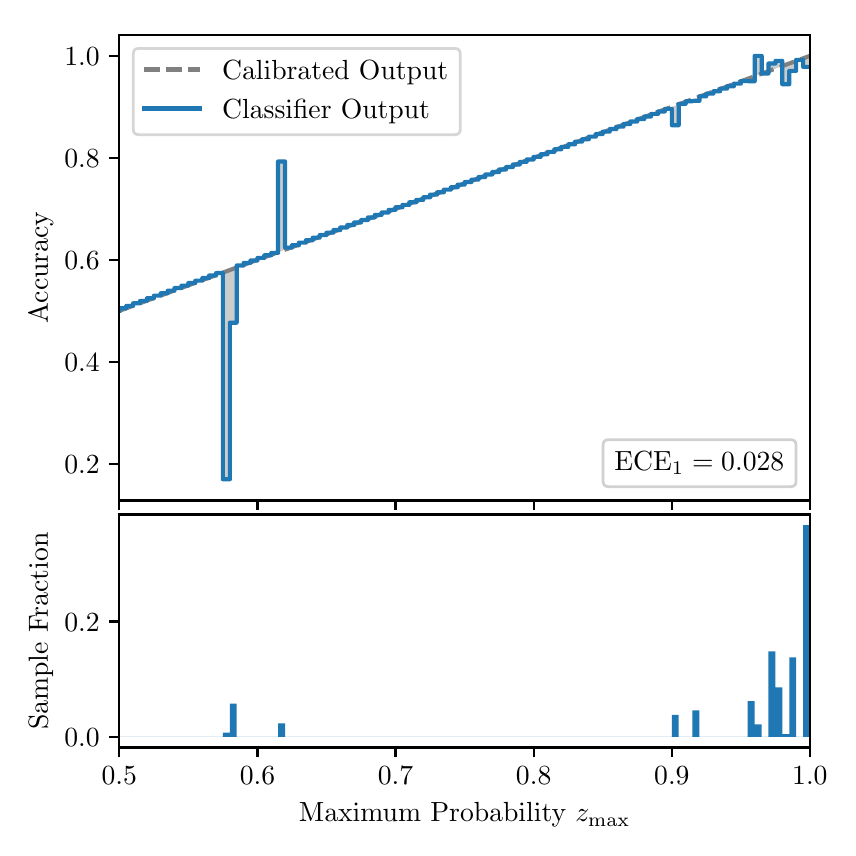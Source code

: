 \begingroup%
\makeatletter%
\begin{pgfpicture}%
\pgfpathrectangle{\pgfpointorigin}{\pgfqpoint{4.0in}{4.0in}}%
\pgfusepath{use as bounding box, clip}%
\begin{pgfscope}%
\pgfsetbuttcap%
\pgfsetmiterjoin%
\definecolor{currentfill}{rgb}{1.0,1.0,1.0}%
\pgfsetfillcolor{currentfill}%
\pgfsetlinewidth{0.0pt}%
\definecolor{currentstroke}{rgb}{1.0,1.0,1.0}%
\pgfsetstrokecolor{currentstroke}%
\pgfsetdash{}{0pt}%
\pgfpathmoveto{\pgfqpoint{0.0in}{0.0in}}%
\pgfpathlineto{\pgfqpoint{4.0in}{0.0in}}%
\pgfpathlineto{\pgfqpoint{4.0in}{4.0in}}%
\pgfpathlineto{\pgfqpoint{0.0in}{4.0in}}%
\pgfpathclose%
\pgfusepath{fill}%
\end{pgfscope}%
\begin{pgfscope}%
\pgfsetbuttcap%
\pgfsetmiterjoin%
\definecolor{currentfill}{rgb}{1.0,1.0,1.0}%
\pgfsetfillcolor{currentfill}%
\pgfsetlinewidth{0.0pt}%
\definecolor{currentstroke}{rgb}{0.0,0.0,0.0}%
\pgfsetstrokecolor{currentstroke}%
\pgfsetstrokeopacity{0.0}%
\pgfsetdash{}{0pt}%
\pgfpathmoveto{\pgfqpoint{0.458in}{1.636in}}%
\pgfpathlineto{\pgfqpoint{3.911in}{1.636in}}%
\pgfpathlineto{\pgfqpoint{3.911in}{3.965in}}%
\pgfpathlineto{\pgfqpoint{0.458in}{3.965in}}%
\pgfpathclose%
\pgfusepath{fill}%
\end{pgfscope}%
\begin{pgfscope}%
\pgfpathrectangle{\pgfqpoint{0.458in}{1.636in}}{\pgfqpoint{3.453in}{2.329in}}%
\pgfusepath{clip}%
\pgfsetbuttcap%
\pgfsetroundjoin%
\definecolor{currentfill}{rgb}{0.0,0.0,0.0}%
\pgfsetfillcolor{currentfill}%
\pgfsetfillopacity{0.2}%
\pgfsetlinewidth{0.0pt}%
\definecolor{currentstroke}{rgb}{0.0,0.0,0.0}%
\pgfsetstrokecolor{currentstroke}%
\pgfsetdash{}{0pt}%
\pgfpathmoveto{\pgfqpoint{0.462in}{2.597in}}%
\pgfpathlineto{\pgfqpoint{0.462in}{2.585in}}%
\pgfpathlineto{\pgfqpoint{0.465in}{2.586in}}%
\pgfpathlineto{\pgfqpoint{0.469in}{2.588in}}%
\pgfpathlineto{\pgfqpoint{0.472in}{2.589in}}%
\pgfpathlineto{\pgfqpoint{0.475in}{2.59in}}%
\pgfpathlineto{\pgfqpoint{0.479in}{2.591in}}%
\pgfpathlineto{\pgfqpoint{0.482in}{2.593in}}%
\pgfpathlineto{\pgfqpoint{0.486in}{2.594in}}%
\pgfpathlineto{\pgfqpoint{0.489in}{2.595in}}%
\pgfpathlineto{\pgfqpoint{0.493in}{2.597in}}%
\pgfpathlineto{\pgfqpoint{0.496in}{2.598in}}%
\pgfpathlineto{\pgfqpoint{0.5in}{2.599in}}%
\pgfpathlineto{\pgfqpoint{0.503in}{2.6in}}%
\pgfpathlineto{\pgfqpoint{0.507in}{2.602in}}%
\pgfpathlineto{\pgfqpoint{0.51in}{2.603in}}%
\pgfpathlineto{\pgfqpoint{0.513in}{2.604in}}%
\pgfpathlineto{\pgfqpoint{0.517in}{2.605in}}%
\pgfpathlineto{\pgfqpoint{0.52in}{2.607in}}%
\pgfpathlineto{\pgfqpoint{0.524in}{2.608in}}%
\pgfpathlineto{\pgfqpoint{0.527in}{2.609in}}%
\pgfpathlineto{\pgfqpoint{0.531in}{2.611in}}%
\pgfpathlineto{\pgfqpoint{0.534in}{2.612in}}%
\pgfpathlineto{\pgfqpoint{0.538in}{2.613in}}%
\pgfpathlineto{\pgfqpoint{0.541in}{2.614in}}%
\pgfpathlineto{\pgfqpoint{0.545in}{2.616in}}%
\pgfpathlineto{\pgfqpoint{0.548in}{2.617in}}%
\pgfpathlineto{\pgfqpoint{0.551in}{2.618in}}%
\pgfpathlineto{\pgfqpoint{0.555in}{2.619in}}%
\pgfpathlineto{\pgfqpoint{0.558in}{2.621in}}%
\pgfpathlineto{\pgfqpoint{0.562in}{2.622in}}%
\pgfpathlineto{\pgfqpoint{0.565in}{2.623in}}%
\pgfpathlineto{\pgfqpoint{0.569in}{2.625in}}%
\pgfpathlineto{\pgfqpoint{0.572in}{2.626in}}%
\pgfpathlineto{\pgfqpoint{0.576in}{2.627in}}%
\pgfpathlineto{\pgfqpoint{0.579in}{2.628in}}%
\pgfpathlineto{\pgfqpoint{0.583in}{2.63in}}%
\pgfpathlineto{\pgfqpoint{0.586in}{2.631in}}%
\pgfpathlineto{\pgfqpoint{0.59in}{2.632in}}%
\pgfpathlineto{\pgfqpoint{0.593in}{2.634in}}%
\pgfpathlineto{\pgfqpoint{0.596in}{2.635in}}%
\pgfpathlineto{\pgfqpoint{0.6in}{2.636in}}%
\pgfpathlineto{\pgfqpoint{0.603in}{2.637in}}%
\pgfpathlineto{\pgfqpoint{0.607in}{2.639in}}%
\pgfpathlineto{\pgfqpoint{0.61in}{2.64in}}%
\pgfpathlineto{\pgfqpoint{0.614in}{2.641in}}%
\pgfpathlineto{\pgfqpoint{0.617in}{2.642in}}%
\pgfpathlineto{\pgfqpoint{0.621in}{2.644in}}%
\pgfpathlineto{\pgfqpoint{0.624in}{2.645in}}%
\pgfpathlineto{\pgfqpoint{0.628in}{2.646in}}%
\pgfpathlineto{\pgfqpoint{0.631in}{2.648in}}%
\pgfpathlineto{\pgfqpoint{0.634in}{2.649in}}%
\pgfpathlineto{\pgfqpoint{0.638in}{2.65in}}%
\pgfpathlineto{\pgfqpoint{0.641in}{2.651in}}%
\pgfpathlineto{\pgfqpoint{0.645in}{2.653in}}%
\pgfpathlineto{\pgfqpoint{0.648in}{2.654in}}%
\pgfpathlineto{\pgfqpoint{0.652in}{2.655in}}%
\pgfpathlineto{\pgfqpoint{0.655in}{2.657in}}%
\pgfpathlineto{\pgfqpoint{0.659in}{2.658in}}%
\pgfpathlineto{\pgfqpoint{0.662in}{2.659in}}%
\pgfpathlineto{\pgfqpoint{0.666in}{2.66in}}%
\pgfpathlineto{\pgfqpoint{0.669in}{2.662in}}%
\pgfpathlineto{\pgfqpoint{0.672in}{2.663in}}%
\pgfpathlineto{\pgfqpoint{0.676in}{2.664in}}%
\pgfpathlineto{\pgfqpoint{0.679in}{2.665in}}%
\pgfpathlineto{\pgfqpoint{0.683in}{2.667in}}%
\pgfpathlineto{\pgfqpoint{0.686in}{2.668in}}%
\pgfpathlineto{\pgfqpoint{0.69in}{2.669in}}%
\pgfpathlineto{\pgfqpoint{0.693in}{2.671in}}%
\pgfpathlineto{\pgfqpoint{0.697in}{2.672in}}%
\pgfpathlineto{\pgfqpoint{0.7in}{2.673in}}%
\pgfpathlineto{\pgfqpoint{0.704in}{2.674in}}%
\pgfpathlineto{\pgfqpoint{0.707in}{2.676in}}%
\pgfpathlineto{\pgfqpoint{0.71in}{2.677in}}%
\pgfpathlineto{\pgfqpoint{0.714in}{2.678in}}%
\pgfpathlineto{\pgfqpoint{0.717in}{2.679in}}%
\pgfpathlineto{\pgfqpoint{0.721in}{2.681in}}%
\pgfpathlineto{\pgfqpoint{0.724in}{2.682in}}%
\pgfpathlineto{\pgfqpoint{0.728in}{2.683in}}%
\pgfpathlineto{\pgfqpoint{0.731in}{2.685in}}%
\pgfpathlineto{\pgfqpoint{0.735in}{2.686in}}%
\pgfpathlineto{\pgfqpoint{0.738in}{2.687in}}%
\pgfpathlineto{\pgfqpoint{0.742in}{2.688in}}%
\pgfpathlineto{\pgfqpoint{0.745in}{2.69in}}%
\pgfpathlineto{\pgfqpoint{0.749in}{2.691in}}%
\pgfpathlineto{\pgfqpoint{0.752in}{2.692in}}%
\pgfpathlineto{\pgfqpoint{0.755in}{2.694in}}%
\pgfpathlineto{\pgfqpoint{0.759in}{2.695in}}%
\pgfpathlineto{\pgfqpoint{0.762in}{2.696in}}%
\pgfpathlineto{\pgfqpoint{0.766in}{2.697in}}%
\pgfpathlineto{\pgfqpoint{0.769in}{2.699in}}%
\pgfpathlineto{\pgfqpoint{0.773in}{2.7in}}%
\pgfpathlineto{\pgfqpoint{0.776in}{2.701in}}%
\pgfpathlineto{\pgfqpoint{0.78in}{2.702in}}%
\pgfpathlineto{\pgfqpoint{0.783in}{2.704in}}%
\pgfpathlineto{\pgfqpoint{0.787in}{2.705in}}%
\pgfpathlineto{\pgfqpoint{0.79in}{2.706in}}%
\pgfpathlineto{\pgfqpoint{0.793in}{2.708in}}%
\pgfpathlineto{\pgfqpoint{0.797in}{2.709in}}%
\pgfpathlineto{\pgfqpoint{0.8in}{2.71in}}%
\pgfpathlineto{\pgfqpoint{0.804in}{2.711in}}%
\pgfpathlineto{\pgfqpoint{0.807in}{2.713in}}%
\pgfpathlineto{\pgfqpoint{0.811in}{2.714in}}%
\pgfpathlineto{\pgfqpoint{0.814in}{2.715in}}%
\pgfpathlineto{\pgfqpoint{0.818in}{2.717in}}%
\pgfpathlineto{\pgfqpoint{0.821in}{2.718in}}%
\pgfpathlineto{\pgfqpoint{0.825in}{2.719in}}%
\pgfpathlineto{\pgfqpoint{0.828in}{2.72in}}%
\pgfpathlineto{\pgfqpoint{0.831in}{2.722in}}%
\pgfpathlineto{\pgfqpoint{0.835in}{2.723in}}%
\pgfpathlineto{\pgfqpoint{0.838in}{2.724in}}%
\pgfpathlineto{\pgfqpoint{0.842in}{2.725in}}%
\pgfpathlineto{\pgfqpoint{0.845in}{2.727in}}%
\pgfpathlineto{\pgfqpoint{0.849in}{2.728in}}%
\pgfpathlineto{\pgfqpoint{0.852in}{2.729in}}%
\pgfpathlineto{\pgfqpoint{0.856in}{2.731in}}%
\pgfpathlineto{\pgfqpoint{0.859in}{2.732in}}%
\pgfpathlineto{\pgfqpoint{0.863in}{2.733in}}%
\pgfpathlineto{\pgfqpoint{0.866in}{2.734in}}%
\pgfpathlineto{\pgfqpoint{0.869in}{2.736in}}%
\pgfpathlineto{\pgfqpoint{0.873in}{2.737in}}%
\pgfpathlineto{\pgfqpoint{0.876in}{2.738in}}%
\pgfpathlineto{\pgfqpoint{0.88in}{2.74in}}%
\pgfpathlineto{\pgfqpoint{0.883in}{2.741in}}%
\pgfpathlineto{\pgfqpoint{0.887in}{2.742in}}%
\pgfpathlineto{\pgfqpoint{0.89in}{2.743in}}%
\pgfpathlineto{\pgfqpoint{0.894in}{2.745in}}%
\pgfpathlineto{\pgfqpoint{0.897in}{2.746in}}%
\pgfpathlineto{\pgfqpoint{0.901in}{2.747in}}%
\pgfpathlineto{\pgfqpoint{0.904in}{2.748in}}%
\pgfpathlineto{\pgfqpoint{0.908in}{2.75in}}%
\pgfpathlineto{\pgfqpoint{0.911in}{2.751in}}%
\pgfpathlineto{\pgfqpoint{0.914in}{2.752in}}%
\pgfpathlineto{\pgfqpoint{0.918in}{2.754in}}%
\pgfpathlineto{\pgfqpoint{0.921in}{2.755in}}%
\pgfpathlineto{\pgfqpoint{0.925in}{2.756in}}%
\pgfpathlineto{\pgfqpoint{0.928in}{2.757in}}%
\pgfpathlineto{\pgfqpoint{0.932in}{2.759in}}%
\pgfpathlineto{\pgfqpoint{0.935in}{2.76in}}%
\pgfpathlineto{\pgfqpoint{0.939in}{2.761in}}%
\pgfpathlineto{\pgfqpoint{0.942in}{2.762in}}%
\pgfpathlineto{\pgfqpoint{0.946in}{2.764in}}%
\pgfpathlineto{\pgfqpoint{0.949in}{2.765in}}%
\pgfpathlineto{\pgfqpoint{0.952in}{2.766in}}%
\pgfpathlineto{\pgfqpoint{0.956in}{2.768in}}%
\pgfpathlineto{\pgfqpoint{0.959in}{2.769in}}%
\pgfpathlineto{\pgfqpoint{0.963in}{2.77in}}%
\pgfpathlineto{\pgfqpoint{0.966in}{2.771in}}%
\pgfpathlineto{\pgfqpoint{0.97in}{2.773in}}%
\pgfpathlineto{\pgfqpoint{0.973in}{2.774in}}%
\pgfpathlineto{\pgfqpoint{0.977in}{2.775in}}%
\pgfpathlineto{\pgfqpoint{0.98in}{2.777in}}%
\pgfpathlineto{\pgfqpoint{0.984in}{2.778in}}%
\pgfpathlineto{\pgfqpoint{0.987in}{2.779in}}%
\pgfpathlineto{\pgfqpoint{0.99in}{2.78in}}%
\pgfpathlineto{\pgfqpoint{0.994in}{2.782in}}%
\pgfpathlineto{\pgfqpoint{0.997in}{2.783in}}%
\pgfpathlineto{\pgfqpoint{1.001in}{2.784in}}%
\pgfpathlineto{\pgfqpoint{1.004in}{2.785in}}%
\pgfpathlineto{\pgfqpoint{1.008in}{2.787in}}%
\pgfpathlineto{\pgfqpoint{1.011in}{2.788in}}%
\pgfpathlineto{\pgfqpoint{1.015in}{2.789in}}%
\pgfpathlineto{\pgfqpoint{1.018in}{2.791in}}%
\pgfpathlineto{\pgfqpoint{1.022in}{2.792in}}%
\pgfpathlineto{\pgfqpoint{1.025in}{2.793in}}%
\pgfpathlineto{\pgfqpoint{1.028in}{2.794in}}%
\pgfpathlineto{\pgfqpoint{1.032in}{2.796in}}%
\pgfpathlineto{\pgfqpoint{1.035in}{2.797in}}%
\pgfpathlineto{\pgfqpoint{1.039in}{2.798in}}%
\pgfpathlineto{\pgfqpoint{1.042in}{2.8in}}%
\pgfpathlineto{\pgfqpoint{1.046in}{2.801in}}%
\pgfpathlineto{\pgfqpoint{1.049in}{2.802in}}%
\pgfpathlineto{\pgfqpoint{1.053in}{2.803in}}%
\pgfpathlineto{\pgfqpoint{1.056in}{2.805in}}%
\pgfpathlineto{\pgfqpoint{1.06in}{2.806in}}%
\pgfpathlineto{\pgfqpoint{1.063in}{2.807in}}%
\pgfpathlineto{\pgfqpoint{1.067in}{2.808in}}%
\pgfpathlineto{\pgfqpoint{1.07in}{2.81in}}%
\pgfpathlineto{\pgfqpoint{1.073in}{2.811in}}%
\pgfpathlineto{\pgfqpoint{1.077in}{2.812in}}%
\pgfpathlineto{\pgfqpoint{1.08in}{2.814in}}%
\pgfpathlineto{\pgfqpoint{1.084in}{2.815in}}%
\pgfpathlineto{\pgfqpoint{1.087in}{2.816in}}%
\pgfpathlineto{\pgfqpoint{1.091in}{2.817in}}%
\pgfpathlineto{\pgfqpoint{1.094in}{2.819in}}%
\pgfpathlineto{\pgfqpoint{1.098in}{2.82in}}%
\pgfpathlineto{\pgfqpoint{1.101in}{2.821in}}%
\pgfpathlineto{\pgfqpoint{1.105in}{2.822in}}%
\pgfpathlineto{\pgfqpoint{1.108in}{2.824in}}%
\pgfpathlineto{\pgfqpoint{1.111in}{2.825in}}%
\pgfpathlineto{\pgfqpoint{1.115in}{2.826in}}%
\pgfpathlineto{\pgfqpoint{1.118in}{2.828in}}%
\pgfpathlineto{\pgfqpoint{1.122in}{2.829in}}%
\pgfpathlineto{\pgfqpoint{1.125in}{2.83in}}%
\pgfpathlineto{\pgfqpoint{1.129in}{2.831in}}%
\pgfpathlineto{\pgfqpoint{1.132in}{2.833in}}%
\pgfpathlineto{\pgfqpoint{1.136in}{2.834in}}%
\pgfpathlineto{\pgfqpoint{1.139in}{2.835in}}%
\pgfpathlineto{\pgfqpoint{1.143in}{2.837in}}%
\pgfpathlineto{\pgfqpoint{1.146in}{2.838in}}%
\pgfpathlineto{\pgfqpoint{1.149in}{2.839in}}%
\pgfpathlineto{\pgfqpoint{1.153in}{2.84in}}%
\pgfpathlineto{\pgfqpoint{1.156in}{2.842in}}%
\pgfpathlineto{\pgfqpoint{1.16in}{2.843in}}%
\pgfpathlineto{\pgfqpoint{1.163in}{2.844in}}%
\pgfpathlineto{\pgfqpoint{1.167in}{2.845in}}%
\pgfpathlineto{\pgfqpoint{1.17in}{2.847in}}%
\pgfpathlineto{\pgfqpoint{1.174in}{2.848in}}%
\pgfpathlineto{\pgfqpoint{1.177in}{2.849in}}%
\pgfpathlineto{\pgfqpoint{1.181in}{2.851in}}%
\pgfpathlineto{\pgfqpoint{1.184in}{2.852in}}%
\pgfpathlineto{\pgfqpoint{1.187in}{2.853in}}%
\pgfpathlineto{\pgfqpoint{1.191in}{2.854in}}%
\pgfpathlineto{\pgfqpoint{1.194in}{2.856in}}%
\pgfpathlineto{\pgfqpoint{1.198in}{2.857in}}%
\pgfpathlineto{\pgfqpoint{1.201in}{2.858in}}%
\pgfpathlineto{\pgfqpoint{1.205in}{2.86in}}%
\pgfpathlineto{\pgfqpoint{1.208in}{2.861in}}%
\pgfpathlineto{\pgfqpoint{1.212in}{2.862in}}%
\pgfpathlineto{\pgfqpoint{1.215in}{2.863in}}%
\pgfpathlineto{\pgfqpoint{1.219in}{2.865in}}%
\pgfpathlineto{\pgfqpoint{1.222in}{2.866in}}%
\pgfpathlineto{\pgfqpoint{1.226in}{2.867in}}%
\pgfpathlineto{\pgfqpoint{1.229in}{2.868in}}%
\pgfpathlineto{\pgfqpoint{1.232in}{2.87in}}%
\pgfpathlineto{\pgfqpoint{1.236in}{2.871in}}%
\pgfpathlineto{\pgfqpoint{1.239in}{2.872in}}%
\pgfpathlineto{\pgfqpoint{1.243in}{2.874in}}%
\pgfpathlineto{\pgfqpoint{1.246in}{2.875in}}%
\pgfpathlineto{\pgfqpoint{1.25in}{2.876in}}%
\pgfpathlineto{\pgfqpoint{1.253in}{2.877in}}%
\pgfpathlineto{\pgfqpoint{1.257in}{2.879in}}%
\pgfpathlineto{\pgfqpoint{1.26in}{2.88in}}%
\pgfpathlineto{\pgfqpoint{1.264in}{2.881in}}%
\pgfpathlineto{\pgfqpoint{1.267in}{2.882in}}%
\pgfpathlineto{\pgfqpoint{1.27in}{2.884in}}%
\pgfpathlineto{\pgfqpoint{1.274in}{2.885in}}%
\pgfpathlineto{\pgfqpoint{1.277in}{2.886in}}%
\pgfpathlineto{\pgfqpoint{1.281in}{2.888in}}%
\pgfpathlineto{\pgfqpoint{1.284in}{2.889in}}%
\pgfpathlineto{\pgfqpoint{1.288in}{2.89in}}%
\pgfpathlineto{\pgfqpoint{1.291in}{2.891in}}%
\pgfpathlineto{\pgfqpoint{1.295in}{2.893in}}%
\pgfpathlineto{\pgfqpoint{1.298in}{2.894in}}%
\pgfpathlineto{\pgfqpoint{1.302in}{2.895in}}%
\pgfpathlineto{\pgfqpoint{1.305in}{2.897in}}%
\pgfpathlineto{\pgfqpoint{1.308in}{2.898in}}%
\pgfpathlineto{\pgfqpoint{1.312in}{2.899in}}%
\pgfpathlineto{\pgfqpoint{1.315in}{2.9in}}%
\pgfpathlineto{\pgfqpoint{1.319in}{2.902in}}%
\pgfpathlineto{\pgfqpoint{1.322in}{2.903in}}%
\pgfpathlineto{\pgfqpoint{1.326in}{2.904in}}%
\pgfpathlineto{\pgfqpoint{1.329in}{2.905in}}%
\pgfpathlineto{\pgfqpoint{1.333in}{2.907in}}%
\pgfpathlineto{\pgfqpoint{1.336in}{2.908in}}%
\pgfpathlineto{\pgfqpoint{1.34in}{2.909in}}%
\pgfpathlineto{\pgfqpoint{1.343in}{2.911in}}%
\pgfpathlineto{\pgfqpoint{1.346in}{2.912in}}%
\pgfpathlineto{\pgfqpoint{1.35in}{2.913in}}%
\pgfpathlineto{\pgfqpoint{1.353in}{2.914in}}%
\pgfpathlineto{\pgfqpoint{1.357in}{2.916in}}%
\pgfpathlineto{\pgfqpoint{1.36in}{2.917in}}%
\pgfpathlineto{\pgfqpoint{1.364in}{2.918in}}%
\pgfpathlineto{\pgfqpoint{1.367in}{2.92in}}%
\pgfpathlineto{\pgfqpoint{1.371in}{2.921in}}%
\pgfpathlineto{\pgfqpoint{1.374in}{2.922in}}%
\pgfpathlineto{\pgfqpoint{1.378in}{2.923in}}%
\pgfpathlineto{\pgfqpoint{1.381in}{2.925in}}%
\pgfpathlineto{\pgfqpoint{1.385in}{2.926in}}%
\pgfpathlineto{\pgfqpoint{1.388in}{2.927in}}%
\pgfpathlineto{\pgfqpoint{1.391in}{2.928in}}%
\pgfpathlineto{\pgfqpoint{1.395in}{2.93in}}%
\pgfpathlineto{\pgfqpoint{1.398in}{2.931in}}%
\pgfpathlineto{\pgfqpoint{1.402in}{2.932in}}%
\pgfpathlineto{\pgfqpoint{1.405in}{2.934in}}%
\pgfpathlineto{\pgfqpoint{1.409in}{2.935in}}%
\pgfpathlineto{\pgfqpoint{1.412in}{2.936in}}%
\pgfpathlineto{\pgfqpoint{1.416in}{2.937in}}%
\pgfpathlineto{\pgfqpoint{1.419in}{2.939in}}%
\pgfpathlineto{\pgfqpoint{1.423in}{2.94in}}%
\pgfpathlineto{\pgfqpoint{1.426in}{2.941in}}%
\pgfpathlineto{\pgfqpoint{1.429in}{2.942in}}%
\pgfpathlineto{\pgfqpoint{1.433in}{2.944in}}%
\pgfpathlineto{\pgfqpoint{1.436in}{2.945in}}%
\pgfpathlineto{\pgfqpoint{1.44in}{2.946in}}%
\pgfpathlineto{\pgfqpoint{1.443in}{2.948in}}%
\pgfpathlineto{\pgfqpoint{1.447in}{2.949in}}%
\pgfpathlineto{\pgfqpoint{1.45in}{2.95in}}%
\pgfpathlineto{\pgfqpoint{1.454in}{2.951in}}%
\pgfpathlineto{\pgfqpoint{1.457in}{2.953in}}%
\pgfpathlineto{\pgfqpoint{1.461in}{2.954in}}%
\pgfpathlineto{\pgfqpoint{1.464in}{2.955in}}%
\pgfpathlineto{\pgfqpoint{1.467in}{2.957in}}%
\pgfpathlineto{\pgfqpoint{1.471in}{2.958in}}%
\pgfpathlineto{\pgfqpoint{1.474in}{2.959in}}%
\pgfpathlineto{\pgfqpoint{1.478in}{2.96in}}%
\pgfpathlineto{\pgfqpoint{1.481in}{2.962in}}%
\pgfpathlineto{\pgfqpoint{1.485in}{2.963in}}%
\pgfpathlineto{\pgfqpoint{1.488in}{2.964in}}%
\pgfpathlineto{\pgfqpoint{1.492in}{2.965in}}%
\pgfpathlineto{\pgfqpoint{1.495in}{2.967in}}%
\pgfpathlineto{\pgfqpoint{1.499in}{2.968in}}%
\pgfpathlineto{\pgfqpoint{1.502in}{2.969in}}%
\pgfpathlineto{\pgfqpoint{1.506in}{2.971in}}%
\pgfpathlineto{\pgfqpoint{1.509in}{2.972in}}%
\pgfpathlineto{\pgfqpoint{1.512in}{2.973in}}%
\pgfpathlineto{\pgfqpoint{1.516in}{2.974in}}%
\pgfpathlineto{\pgfqpoint{1.519in}{2.976in}}%
\pgfpathlineto{\pgfqpoint{1.523in}{2.977in}}%
\pgfpathlineto{\pgfqpoint{1.526in}{2.978in}}%
\pgfpathlineto{\pgfqpoint{1.53in}{2.98in}}%
\pgfpathlineto{\pgfqpoint{1.533in}{2.981in}}%
\pgfpathlineto{\pgfqpoint{1.537in}{2.982in}}%
\pgfpathlineto{\pgfqpoint{1.54in}{2.983in}}%
\pgfpathlineto{\pgfqpoint{1.544in}{2.985in}}%
\pgfpathlineto{\pgfqpoint{1.547in}{2.986in}}%
\pgfpathlineto{\pgfqpoint{1.55in}{2.987in}}%
\pgfpathlineto{\pgfqpoint{1.554in}{2.988in}}%
\pgfpathlineto{\pgfqpoint{1.557in}{2.99in}}%
\pgfpathlineto{\pgfqpoint{1.561in}{2.991in}}%
\pgfpathlineto{\pgfqpoint{1.564in}{2.992in}}%
\pgfpathlineto{\pgfqpoint{1.568in}{2.994in}}%
\pgfpathlineto{\pgfqpoint{1.571in}{2.995in}}%
\pgfpathlineto{\pgfqpoint{1.575in}{2.996in}}%
\pgfpathlineto{\pgfqpoint{1.578in}{2.997in}}%
\pgfpathlineto{\pgfqpoint{1.582in}{2.999in}}%
\pgfpathlineto{\pgfqpoint{1.585in}{3.0in}}%
\pgfpathlineto{\pgfqpoint{1.588in}{3.001in}}%
\pgfpathlineto{\pgfqpoint{1.592in}{3.002in}}%
\pgfpathlineto{\pgfqpoint{1.595in}{3.004in}}%
\pgfpathlineto{\pgfqpoint{1.599in}{3.005in}}%
\pgfpathlineto{\pgfqpoint{1.602in}{3.006in}}%
\pgfpathlineto{\pgfqpoint{1.606in}{3.008in}}%
\pgfpathlineto{\pgfqpoint{1.609in}{3.009in}}%
\pgfpathlineto{\pgfqpoint{1.613in}{3.01in}}%
\pgfpathlineto{\pgfqpoint{1.616in}{3.011in}}%
\pgfpathlineto{\pgfqpoint{1.62in}{3.013in}}%
\pgfpathlineto{\pgfqpoint{1.623in}{3.014in}}%
\pgfpathlineto{\pgfqpoint{1.626in}{3.015in}}%
\pgfpathlineto{\pgfqpoint{1.63in}{3.017in}}%
\pgfpathlineto{\pgfqpoint{1.633in}{3.018in}}%
\pgfpathlineto{\pgfqpoint{1.637in}{3.019in}}%
\pgfpathlineto{\pgfqpoint{1.64in}{3.02in}}%
\pgfpathlineto{\pgfqpoint{1.644in}{3.022in}}%
\pgfpathlineto{\pgfqpoint{1.647in}{3.023in}}%
\pgfpathlineto{\pgfqpoint{1.651in}{3.024in}}%
\pgfpathlineto{\pgfqpoint{1.654in}{3.025in}}%
\pgfpathlineto{\pgfqpoint{1.658in}{3.027in}}%
\pgfpathlineto{\pgfqpoint{1.661in}{3.028in}}%
\pgfpathlineto{\pgfqpoint{1.665in}{3.029in}}%
\pgfpathlineto{\pgfqpoint{1.668in}{3.031in}}%
\pgfpathlineto{\pgfqpoint{1.671in}{3.032in}}%
\pgfpathlineto{\pgfqpoint{1.675in}{3.033in}}%
\pgfpathlineto{\pgfqpoint{1.678in}{3.034in}}%
\pgfpathlineto{\pgfqpoint{1.682in}{3.036in}}%
\pgfpathlineto{\pgfqpoint{1.685in}{3.037in}}%
\pgfpathlineto{\pgfqpoint{1.689in}{3.038in}}%
\pgfpathlineto{\pgfqpoint{1.692in}{3.04in}}%
\pgfpathlineto{\pgfqpoint{1.696in}{3.041in}}%
\pgfpathlineto{\pgfqpoint{1.699in}{3.042in}}%
\pgfpathlineto{\pgfqpoint{1.703in}{3.043in}}%
\pgfpathlineto{\pgfqpoint{1.706in}{3.045in}}%
\pgfpathlineto{\pgfqpoint{1.709in}{3.046in}}%
\pgfpathlineto{\pgfqpoint{1.713in}{3.047in}}%
\pgfpathlineto{\pgfqpoint{1.716in}{3.048in}}%
\pgfpathlineto{\pgfqpoint{1.72in}{3.05in}}%
\pgfpathlineto{\pgfqpoint{1.723in}{3.051in}}%
\pgfpathlineto{\pgfqpoint{1.727in}{3.052in}}%
\pgfpathlineto{\pgfqpoint{1.73in}{3.054in}}%
\pgfpathlineto{\pgfqpoint{1.734in}{3.055in}}%
\pgfpathlineto{\pgfqpoint{1.737in}{3.056in}}%
\pgfpathlineto{\pgfqpoint{1.741in}{3.057in}}%
\pgfpathlineto{\pgfqpoint{1.744in}{3.059in}}%
\pgfpathlineto{\pgfqpoint{1.747in}{3.06in}}%
\pgfpathlineto{\pgfqpoint{1.751in}{3.061in}}%
\pgfpathlineto{\pgfqpoint{1.754in}{3.062in}}%
\pgfpathlineto{\pgfqpoint{1.758in}{3.064in}}%
\pgfpathlineto{\pgfqpoint{1.761in}{3.065in}}%
\pgfpathlineto{\pgfqpoint{1.765in}{3.066in}}%
\pgfpathlineto{\pgfqpoint{1.768in}{3.068in}}%
\pgfpathlineto{\pgfqpoint{1.772in}{3.069in}}%
\pgfpathlineto{\pgfqpoint{1.775in}{3.07in}}%
\pgfpathlineto{\pgfqpoint{1.779in}{3.071in}}%
\pgfpathlineto{\pgfqpoint{1.782in}{3.073in}}%
\pgfpathlineto{\pgfqpoint{1.785in}{3.074in}}%
\pgfpathlineto{\pgfqpoint{1.789in}{3.075in}}%
\pgfpathlineto{\pgfqpoint{1.792in}{3.077in}}%
\pgfpathlineto{\pgfqpoint{1.796in}{3.078in}}%
\pgfpathlineto{\pgfqpoint{1.799in}{3.079in}}%
\pgfpathlineto{\pgfqpoint{1.803in}{3.08in}}%
\pgfpathlineto{\pgfqpoint{1.806in}{3.082in}}%
\pgfpathlineto{\pgfqpoint{1.81in}{3.083in}}%
\pgfpathlineto{\pgfqpoint{1.813in}{3.084in}}%
\pgfpathlineto{\pgfqpoint{1.817in}{3.085in}}%
\pgfpathlineto{\pgfqpoint{1.82in}{3.087in}}%
\pgfpathlineto{\pgfqpoint{1.824in}{3.088in}}%
\pgfpathlineto{\pgfqpoint{1.827in}{3.089in}}%
\pgfpathlineto{\pgfqpoint{1.83in}{3.091in}}%
\pgfpathlineto{\pgfqpoint{1.834in}{3.092in}}%
\pgfpathlineto{\pgfqpoint{1.837in}{3.093in}}%
\pgfpathlineto{\pgfqpoint{1.841in}{3.094in}}%
\pgfpathlineto{\pgfqpoint{1.844in}{3.096in}}%
\pgfpathlineto{\pgfqpoint{1.848in}{3.097in}}%
\pgfpathlineto{\pgfqpoint{1.851in}{3.098in}}%
\pgfpathlineto{\pgfqpoint{1.855in}{3.1in}}%
\pgfpathlineto{\pgfqpoint{1.858in}{3.101in}}%
\pgfpathlineto{\pgfqpoint{1.862in}{3.102in}}%
\pgfpathlineto{\pgfqpoint{1.865in}{3.103in}}%
\pgfpathlineto{\pgfqpoint{1.868in}{3.105in}}%
\pgfpathlineto{\pgfqpoint{1.872in}{3.106in}}%
\pgfpathlineto{\pgfqpoint{1.875in}{3.107in}}%
\pgfpathlineto{\pgfqpoint{1.879in}{3.108in}}%
\pgfpathlineto{\pgfqpoint{1.882in}{3.11in}}%
\pgfpathlineto{\pgfqpoint{1.886in}{3.111in}}%
\pgfpathlineto{\pgfqpoint{1.889in}{3.112in}}%
\pgfpathlineto{\pgfqpoint{1.893in}{3.114in}}%
\pgfpathlineto{\pgfqpoint{1.896in}{3.115in}}%
\pgfpathlineto{\pgfqpoint{1.9in}{3.116in}}%
\pgfpathlineto{\pgfqpoint{1.903in}{3.117in}}%
\pgfpathlineto{\pgfqpoint{1.906in}{3.119in}}%
\pgfpathlineto{\pgfqpoint{1.91in}{3.12in}}%
\pgfpathlineto{\pgfqpoint{1.913in}{3.121in}}%
\pgfpathlineto{\pgfqpoint{1.917in}{3.122in}}%
\pgfpathlineto{\pgfqpoint{1.92in}{3.124in}}%
\pgfpathlineto{\pgfqpoint{1.924in}{3.125in}}%
\pgfpathlineto{\pgfqpoint{1.927in}{3.126in}}%
\pgfpathlineto{\pgfqpoint{1.931in}{3.128in}}%
\pgfpathlineto{\pgfqpoint{1.934in}{3.129in}}%
\pgfpathlineto{\pgfqpoint{1.938in}{3.13in}}%
\pgfpathlineto{\pgfqpoint{1.941in}{3.131in}}%
\pgfpathlineto{\pgfqpoint{1.944in}{3.133in}}%
\pgfpathlineto{\pgfqpoint{1.948in}{3.134in}}%
\pgfpathlineto{\pgfqpoint{1.951in}{3.135in}}%
\pgfpathlineto{\pgfqpoint{1.955in}{3.137in}}%
\pgfpathlineto{\pgfqpoint{1.958in}{3.138in}}%
\pgfpathlineto{\pgfqpoint{1.962in}{3.139in}}%
\pgfpathlineto{\pgfqpoint{1.965in}{3.14in}}%
\pgfpathlineto{\pgfqpoint{1.969in}{3.142in}}%
\pgfpathlineto{\pgfqpoint{1.972in}{3.143in}}%
\pgfpathlineto{\pgfqpoint{1.976in}{3.144in}}%
\pgfpathlineto{\pgfqpoint{1.979in}{3.145in}}%
\pgfpathlineto{\pgfqpoint{1.983in}{3.147in}}%
\pgfpathlineto{\pgfqpoint{1.986in}{3.148in}}%
\pgfpathlineto{\pgfqpoint{1.989in}{3.149in}}%
\pgfpathlineto{\pgfqpoint{1.993in}{3.151in}}%
\pgfpathlineto{\pgfqpoint{1.996in}{3.152in}}%
\pgfpathlineto{\pgfqpoint{2.0in}{3.153in}}%
\pgfpathlineto{\pgfqpoint{2.003in}{3.154in}}%
\pgfpathlineto{\pgfqpoint{2.007in}{3.156in}}%
\pgfpathlineto{\pgfqpoint{2.01in}{3.157in}}%
\pgfpathlineto{\pgfqpoint{2.014in}{3.158in}}%
\pgfpathlineto{\pgfqpoint{2.017in}{3.16in}}%
\pgfpathlineto{\pgfqpoint{2.021in}{3.161in}}%
\pgfpathlineto{\pgfqpoint{2.024in}{3.162in}}%
\pgfpathlineto{\pgfqpoint{2.027in}{3.163in}}%
\pgfpathlineto{\pgfqpoint{2.031in}{3.165in}}%
\pgfpathlineto{\pgfqpoint{2.034in}{3.166in}}%
\pgfpathlineto{\pgfqpoint{2.038in}{3.167in}}%
\pgfpathlineto{\pgfqpoint{2.041in}{3.168in}}%
\pgfpathlineto{\pgfqpoint{2.045in}{3.17in}}%
\pgfpathlineto{\pgfqpoint{2.048in}{3.171in}}%
\pgfpathlineto{\pgfqpoint{2.052in}{3.172in}}%
\pgfpathlineto{\pgfqpoint{2.055in}{3.174in}}%
\pgfpathlineto{\pgfqpoint{2.059in}{3.175in}}%
\pgfpathlineto{\pgfqpoint{2.062in}{3.176in}}%
\pgfpathlineto{\pgfqpoint{2.065in}{3.177in}}%
\pgfpathlineto{\pgfqpoint{2.069in}{3.179in}}%
\pgfpathlineto{\pgfqpoint{2.072in}{3.18in}}%
\pgfpathlineto{\pgfqpoint{2.076in}{3.181in}}%
\pgfpathlineto{\pgfqpoint{2.079in}{3.182in}}%
\pgfpathlineto{\pgfqpoint{2.083in}{3.184in}}%
\pgfpathlineto{\pgfqpoint{2.086in}{3.185in}}%
\pgfpathlineto{\pgfqpoint{2.09in}{3.186in}}%
\pgfpathlineto{\pgfqpoint{2.093in}{3.188in}}%
\pgfpathlineto{\pgfqpoint{2.097in}{3.189in}}%
\pgfpathlineto{\pgfqpoint{2.1in}{3.19in}}%
\pgfpathlineto{\pgfqpoint{2.103in}{3.191in}}%
\pgfpathlineto{\pgfqpoint{2.107in}{3.193in}}%
\pgfpathlineto{\pgfqpoint{2.11in}{3.194in}}%
\pgfpathlineto{\pgfqpoint{2.114in}{3.195in}}%
\pgfpathlineto{\pgfqpoint{2.117in}{3.197in}}%
\pgfpathlineto{\pgfqpoint{2.121in}{3.198in}}%
\pgfpathlineto{\pgfqpoint{2.124in}{3.199in}}%
\pgfpathlineto{\pgfqpoint{2.128in}{3.2in}}%
\pgfpathlineto{\pgfqpoint{2.131in}{3.202in}}%
\pgfpathlineto{\pgfqpoint{2.135in}{3.203in}}%
\pgfpathlineto{\pgfqpoint{2.138in}{3.204in}}%
\pgfpathlineto{\pgfqpoint{2.142in}{3.205in}}%
\pgfpathlineto{\pgfqpoint{2.145in}{3.207in}}%
\pgfpathlineto{\pgfqpoint{2.148in}{3.208in}}%
\pgfpathlineto{\pgfqpoint{2.152in}{3.209in}}%
\pgfpathlineto{\pgfqpoint{2.155in}{3.211in}}%
\pgfpathlineto{\pgfqpoint{2.159in}{3.212in}}%
\pgfpathlineto{\pgfqpoint{2.162in}{3.213in}}%
\pgfpathlineto{\pgfqpoint{2.166in}{3.214in}}%
\pgfpathlineto{\pgfqpoint{2.169in}{3.216in}}%
\pgfpathlineto{\pgfqpoint{2.173in}{3.217in}}%
\pgfpathlineto{\pgfqpoint{2.176in}{3.218in}}%
\pgfpathlineto{\pgfqpoint{2.18in}{3.22in}}%
\pgfpathlineto{\pgfqpoint{2.183in}{3.221in}}%
\pgfpathlineto{\pgfqpoint{2.186in}{3.222in}}%
\pgfpathlineto{\pgfqpoint{2.19in}{3.223in}}%
\pgfpathlineto{\pgfqpoint{2.193in}{3.225in}}%
\pgfpathlineto{\pgfqpoint{2.197in}{3.226in}}%
\pgfpathlineto{\pgfqpoint{2.2in}{3.227in}}%
\pgfpathlineto{\pgfqpoint{2.204in}{3.228in}}%
\pgfpathlineto{\pgfqpoint{2.207in}{3.23in}}%
\pgfpathlineto{\pgfqpoint{2.211in}{3.231in}}%
\pgfpathlineto{\pgfqpoint{2.214in}{3.232in}}%
\pgfpathlineto{\pgfqpoint{2.218in}{3.234in}}%
\pgfpathlineto{\pgfqpoint{2.221in}{3.235in}}%
\pgfpathlineto{\pgfqpoint{2.224in}{3.236in}}%
\pgfpathlineto{\pgfqpoint{2.228in}{3.237in}}%
\pgfpathlineto{\pgfqpoint{2.231in}{3.239in}}%
\pgfpathlineto{\pgfqpoint{2.235in}{3.24in}}%
\pgfpathlineto{\pgfqpoint{2.238in}{3.241in}}%
\pgfpathlineto{\pgfqpoint{2.242in}{3.243in}}%
\pgfpathlineto{\pgfqpoint{2.245in}{3.244in}}%
\pgfpathlineto{\pgfqpoint{2.249in}{3.245in}}%
\pgfpathlineto{\pgfqpoint{2.252in}{3.246in}}%
\pgfpathlineto{\pgfqpoint{2.256in}{3.248in}}%
\pgfpathlineto{\pgfqpoint{2.259in}{3.249in}}%
\pgfpathlineto{\pgfqpoint{2.262in}{3.25in}}%
\pgfpathlineto{\pgfqpoint{2.266in}{3.251in}}%
\pgfpathlineto{\pgfqpoint{2.269in}{3.253in}}%
\pgfpathlineto{\pgfqpoint{2.273in}{3.254in}}%
\pgfpathlineto{\pgfqpoint{2.276in}{3.255in}}%
\pgfpathlineto{\pgfqpoint{2.28in}{3.257in}}%
\pgfpathlineto{\pgfqpoint{2.283in}{3.258in}}%
\pgfpathlineto{\pgfqpoint{2.287in}{3.259in}}%
\pgfpathlineto{\pgfqpoint{2.29in}{3.26in}}%
\pgfpathlineto{\pgfqpoint{2.294in}{3.262in}}%
\pgfpathlineto{\pgfqpoint{2.297in}{3.263in}}%
\pgfpathlineto{\pgfqpoint{2.301in}{3.264in}}%
\pgfpathlineto{\pgfqpoint{2.304in}{3.265in}}%
\pgfpathlineto{\pgfqpoint{2.307in}{3.267in}}%
\pgfpathlineto{\pgfqpoint{2.311in}{3.268in}}%
\pgfpathlineto{\pgfqpoint{2.314in}{3.269in}}%
\pgfpathlineto{\pgfqpoint{2.318in}{3.271in}}%
\pgfpathlineto{\pgfqpoint{2.321in}{3.272in}}%
\pgfpathlineto{\pgfqpoint{2.325in}{3.273in}}%
\pgfpathlineto{\pgfqpoint{2.328in}{3.274in}}%
\pgfpathlineto{\pgfqpoint{2.332in}{3.276in}}%
\pgfpathlineto{\pgfqpoint{2.335in}{3.277in}}%
\pgfpathlineto{\pgfqpoint{2.339in}{3.278in}}%
\pgfpathlineto{\pgfqpoint{2.342in}{3.28in}}%
\pgfpathlineto{\pgfqpoint{2.345in}{3.281in}}%
\pgfpathlineto{\pgfqpoint{2.349in}{3.282in}}%
\pgfpathlineto{\pgfqpoint{2.352in}{3.283in}}%
\pgfpathlineto{\pgfqpoint{2.356in}{3.285in}}%
\pgfpathlineto{\pgfqpoint{2.359in}{3.286in}}%
\pgfpathlineto{\pgfqpoint{2.363in}{3.287in}}%
\pgfpathlineto{\pgfqpoint{2.366in}{3.288in}}%
\pgfpathlineto{\pgfqpoint{2.37in}{3.29in}}%
\pgfpathlineto{\pgfqpoint{2.373in}{3.291in}}%
\pgfpathlineto{\pgfqpoint{2.377in}{3.292in}}%
\pgfpathlineto{\pgfqpoint{2.38in}{3.294in}}%
\pgfpathlineto{\pgfqpoint{2.383in}{3.295in}}%
\pgfpathlineto{\pgfqpoint{2.387in}{3.296in}}%
\pgfpathlineto{\pgfqpoint{2.39in}{3.297in}}%
\pgfpathlineto{\pgfqpoint{2.394in}{3.299in}}%
\pgfpathlineto{\pgfqpoint{2.397in}{3.3in}}%
\pgfpathlineto{\pgfqpoint{2.401in}{3.301in}}%
\pgfpathlineto{\pgfqpoint{2.404in}{3.303in}}%
\pgfpathlineto{\pgfqpoint{2.408in}{3.304in}}%
\pgfpathlineto{\pgfqpoint{2.411in}{3.305in}}%
\pgfpathlineto{\pgfqpoint{2.415in}{3.306in}}%
\pgfpathlineto{\pgfqpoint{2.418in}{3.308in}}%
\pgfpathlineto{\pgfqpoint{2.421in}{3.309in}}%
\pgfpathlineto{\pgfqpoint{2.425in}{3.31in}}%
\pgfpathlineto{\pgfqpoint{2.428in}{3.311in}}%
\pgfpathlineto{\pgfqpoint{2.432in}{3.313in}}%
\pgfpathlineto{\pgfqpoint{2.435in}{3.314in}}%
\pgfpathlineto{\pgfqpoint{2.439in}{3.315in}}%
\pgfpathlineto{\pgfqpoint{2.442in}{3.317in}}%
\pgfpathlineto{\pgfqpoint{2.446in}{3.318in}}%
\pgfpathlineto{\pgfqpoint{2.449in}{3.319in}}%
\pgfpathlineto{\pgfqpoint{2.453in}{3.32in}}%
\pgfpathlineto{\pgfqpoint{2.456in}{3.322in}}%
\pgfpathlineto{\pgfqpoint{2.46in}{3.323in}}%
\pgfpathlineto{\pgfqpoint{2.463in}{3.324in}}%
\pgfpathlineto{\pgfqpoint{2.466in}{3.325in}}%
\pgfpathlineto{\pgfqpoint{2.47in}{3.327in}}%
\pgfpathlineto{\pgfqpoint{2.473in}{3.328in}}%
\pgfpathlineto{\pgfqpoint{2.477in}{3.329in}}%
\pgfpathlineto{\pgfqpoint{2.48in}{3.331in}}%
\pgfpathlineto{\pgfqpoint{2.484in}{3.332in}}%
\pgfpathlineto{\pgfqpoint{2.487in}{3.333in}}%
\pgfpathlineto{\pgfqpoint{2.491in}{3.334in}}%
\pgfpathlineto{\pgfqpoint{2.494in}{3.336in}}%
\pgfpathlineto{\pgfqpoint{2.498in}{3.337in}}%
\pgfpathlineto{\pgfqpoint{2.501in}{3.338in}}%
\pgfpathlineto{\pgfqpoint{2.504in}{3.34in}}%
\pgfpathlineto{\pgfqpoint{2.508in}{3.341in}}%
\pgfpathlineto{\pgfqpoint{2.511in}{3.342in}}%
\pgfpathlineto{\pgfqpoint{2.515in}{3.343in}}%
\pgfpathlineto{\pgfqpoint{2.518in}{3.345in}}%
\pgfpathlineto{\pgfqpoint{2.522in}{3.346in}}%
\pgfpathlineto{\pgfqpoint{2.525in}{3.347in}}%
\pgfpathlineto{\pgfqpoint{2.529in}{3.348in}}%
\pgfpathlineto{\pgfqpoint{2.532in}{3.35in}}%
\pgfpathlineto{\pgfqpoint{2.536in}{3.351in}}%
\pgfpathlineto{\pgfqpoint{2.539in}{3.352in}}%
\pgfpathlineto{\pgfqpoint{2.542in}{3.354in}}%
\pgfpathlineto{\pgfqpoint{2.546in}{3.355in}}%
\pgfpathlineto{\pgfqpoint{2.549in}{3.356in}}%
\pgfpathlineto{\pgfqpoint{2.553in}{3.357in}}%
\pgfpathlineto{\pgfqpoint{2.556in}{3.359in}}%
\pgfpathlineto{\pgfqpoint{2.56in}{3.36in}}%
\pgfpathlineto{\pgfqpoint{2.563in}{3.361in}}%
\pgfpathlineto{\pgfqpoint{2.567in}{3.363in}}%
\pgfpathlineto{\pgfqpoint{2.57in}{3.364in}}%
\pgfpathlineto{\pgfqpoint{2.574in}{3.365in}}%
\pgfpathlineto{\pgfqpoint{2.577in}{3.366in}}%
\pgfpathlineto{\pgfqpoint{2.58in}{3.368in}}%
\pgfpathlineto{\pgfqpoint{2.584in}{3.369in}}%
\pgfpathlineto{\pgfqpoint{2.587in}{3.37in}}%
\pgfpathlineto{\pgfqpoint{2.591in}{3.371in}}%
\pgfpathlineto{\pgfqpoint{2.594in}{3.373in}}%
\pgfpathlineto{\pgfqpoint{2.598in}{3.374in}}%
\pgfpathlineto{\pgfqpoint{2.601in}{3.375in}}%
\pgfpathlineto{\pgfqpoint{2.605in}{3.377in}}%
\pgfpathlineto{\pgfqpoint{2.608in}{3.378in}}%
\pgfpathlineto{\pgfqpoint{2.612in}{3.379in}}%
\pgfpathlineto{\pgfqpoint{2.615in}{3.38in}}%
\pgfpathlineto{\pgfqpoint{2.619in}{3.382in}}%
\pgfpathlineto{\pgfqpoint{2.622in}{3.383in}}%
\pgfpathlineto{\pgfqpoint{2.625in}{3.384in}}%
\pgfpathlineto{\pgfqpoint{2.629in}{3.385in}}%
\pgfpathlineto{\pgfqpoint{2.632in}{3.387in}}%
\pgfpathlineto{\pgfqpoint{2.636in}{3.388in}}%
\pgfpathlineto{\pgfqpoint{2.639in}{3.389in}}%
\pgfpathlineto{\pgfqpoint{2.643in}{3.391in}}%
\pgfpathlineto{\pgfqpoint{2.646in}{3.392in}}%
\pgfpathlineto{\pgfqpoint{2.65in}{3.393in}}%
\pgfpathlineto{\pgfqpoint{2.653in}{3.394in}}%
\pgfpathlineto{\pgfqpoint{2.657in}{3.396in}}%
\pgfpathlineto{\pgfqpoint{2.66in}{3.397in}}%
\pgfpathlineto{\pgfqpoint{2.663in}{3.398in}}%
\pgfpathlineto{\pgfqpoint{2.667in}{3.4in}}%
\pgfpathlineto{\pgfqpoint{2.67in}{3.401in}}%
\pgfpathlineto{\pgfqpoint{2.674in}{3.402in}}%
\pgfpathlineto{\pgfqpoint{2.677in}{3.403in}}%
\pgfpathlineto{\pgfqpoint{2.681in}{3.405in}}%
\pgfpathlineto{\pgfqpoint{2.684in}{3.406in}}%
\pgfpathlineto{\pgfqpoint{2.688in}{3.407in}}%
\pgfpathlineto{\pgfqpoint{2.691in}{3.408in}}%
\pgfpathlineto{\pgfqpoint{2.695in}{3.41in}}%
\pgfpathlineto{\pgfqpoint{2.698in}{3.411in}}%
\pgfpathlineto{\pgfqpoint{2.701in}{3.412in}}%
\pgfpathlineto{\pgfqpoint{2.705in}{3.414in}}%
\pgfpathlineto{\pgfqpoint{2.708in}{3.415in}}%
\pgfpathlineto{\pgfqpoint{2.712in}{3.416in}}%
\pgfpathlineto{\pgfqpoint{2.715in}{3.417in}}%
\pgfpathlineto{\pgfqpoint{2.719in}{3.419in}}%
\pgfpathlineto{\pgfqpoint{2.722in}{3.42in}}%
\pgfpathlineto{\pgfqpoint{2.726in}{3.421in}}%
\pgfpathlineto{\pgfqpoint{2.729in}{3.423in}}%
\pgfpathlineto{\pgfqpoint{2.733in}{3.424in}}%
\pgfpathlineto{\pgfqpoint{2.736in}{3.425in}}%
\pgfpathlineto{\pgfqpoint{2.739in}{3.426in}}%
\pgfpathlineto{\pgfqpoint{2.743in}{3.428in}}%
\pgfpathlineto{\pgfqpoint{2.746in}{3.429in}}%
\pgfpathlineto{\pgfqpoint{2.75in}{3.43in}}%
\pgfpathlineto{\pgfqpoint{2.753in}{3.431in}}%
\pgfpathlineto{\pgfqpoint{2.757in}{3.433in}}%
\pgfpathlineto{\pgfqpoint{2.76in}{3.434in}}%
\pgfpathlineto{\pgfqpoint{2.764in}{3.435in}}%
\pgfpathlineto{\pgfqpoint{2.767in}{3.437in}}%
\pgfpathlineto{\pgfqpoint{2.771in}{3.438in}}%
\pgfpathlineto{\pgfqpoint{2.774in}{3.439in}}%
\pgfpathlineto{\pgfqpoint{2.778in}{3.44in}}%
\pgfpathlineto{\pgfqpoint{2.781in}{3.442in}}%
\pgfpathlineto{\pgfqpoint{2.784in}{3.443in}}%
\pgfpathlineto{\pgfqpoint{2.788in}{3.444in}}%
\pgfpathlineto{\pgfqpoint{2.791in}{3.445in}}%
\pgfpathlineto{\pgfqpoint{2.795in}{3.447in}}%
\pgfpathlineto{\pgfqpoint{2.798in}{3.448in}}%
\pgfpathlineto{\pgfqpoint{2.802in}{3.449in}}%
\pgfpathlineto{\pgfqpoint{2.805in}{3.451in}}%
\pgfpathlineto{\pgfqpoint{2.809in}{3.452in}}%
\pgfpathlineto{\pgfqpoint{2.812in}{3.453in}}%
\pgfpathlineto{\pgfqpoint{2.816in}{3.454in}}%
\pgfpathlineto{\pgfqpoint{2.819in}{3.456in}}%
\pgfpathlineto{\pgfqpoint{2.822in}{3.457in}}%
\pgfpathlineto{\pgfqpoint{2.826in}{3.458in}}%
\pgfpathlineto{\pgfqpoint{2.829in}{3.46in}}%
\pgfpathlineto{\pgfqpoint{2.833in}{3.461in}}%
\pgfpathlineto{\pgfqpoint{2.836in}{3.462in}}%
\pgfpathlineto{\pgfqpoint{2.84in}{3.463in}}%
\pgfpathlineto{\pgfqpoint{2.843in}{3.465in}}%
\pgfpathlineto{\pgfqpoint{2.847in}{3.466in}}%
\pgfpathlineto{\pgfqpoint{2.85in}{3.467in}}%
\pgfpathlineto{\pgfqpoint{2.854in}{3.468in}}%
\pgfpathlineto{\pgfqpoint{2.857in}{3.47in}}%
\pgfpathlineto{\pgfqpoint{2.86in}{3.471in}}%
\pgfpathlineto{\pgfqpoint{2.864in}{3.472in}}%
\pgfpathlineto{\pgfqpoint{2.867in}{3.474in}}%
\pgfpathlineto{\pgfqpoint{2.871in}{3.475in}}%
\pgfpathlineto{\pgfqpoint{2.874in}{3.476in}}%
\pgfpathlineto{\pgfqpoint{2.878in}{3.477in}}%
\pgfpathlineto{\pgfqpoint{2.881in}{3.479in}}%
\pgfpathlineto{\pgfqpoint{2.885in}{3.48in}}%
\pgfpathlineto{\pgfqpoint{2.888in}{3.481in}}%
\pgfpathlineto{\pgfqpoint{2.892in}{3.483in}}%
\pgfpathlineto{\pgfqpoint{2.895in}{3.484in}}%
\pgfpathlineto{\pgfqpoint{2.898in}{3.485in}}%
\pgfpathlineto{\pgfqpoint{2.902in}{3.486in}}%
\pgfpathlineto{\pgfqpoint{2.905in}{3.488in}}%
\pgfpathlineto{\pgfqpoint{2.909in}{3.489in}}%
\pgfpathlineto{\pgfqpoint{2.912in}{3.49in}}%
\pgfpathlineto{\pgfqpoint{2.916in}{3.491in}}%
\pgfpathlineto{\pgfqpoint{2.919in}{3.493in}}%
\pgfpathlineto{\pgfqpoint{2.923in}{3.494in}}%
\pgfpathlineto{\pgfqpoint{2.926in}{3.495in}}%
\pgfpathlineto{\pgfqpoint{2.93in}{3.497in}}%
\pgfpathlineto{\pgfqpoint{2.933in}{3.498in}}%
\pgfpathlineto{\pgfqpoint{2.937in}{3.499in}}%
\pgfpathlineto{\pgfqpoint{2.94in}{3.5in}}%
\pgfpathlineto{\pgfqpoint{2.943in}{3.502in}}%
\pgfpathlineto{\pgfqpoint{2.947in}{3.503in}}%
\pgfpathlineto{\pgfqpoint{2.95in}{3.504in}}%
\pgfpathlineto{\pgfqpoint{2.954in}{3.505in}}%
\pgfpathlineto{\pgfqpoint{2.957in}{3.507in}}%
\pgfpathlineto{\pgfqpoint{2.961in}{3.508in}}%
\pgfpathlineto{\pgfqpoint{2.964in}{3.509in}}%
\pgfpathlineto{\pgfqpoint{2.968in}{3.511in}}%
\pgfpathlineto{\pgfqpoint{2.971in}{3.512in}}%
\pgfpathlineto{\pgfqpoint{2.975in}{3.513in}}%
\pgfpathlineto{\pgfqpoint{2.978in}{3.514in}}%
\pgfpathlineto{\pgfqpoint{2.981in}{3.516in}}%
\pgfpathlineto{\pgfqpoint{2.985in}{3.517in}}%
\pgfpathlineto{\pgfqpoint{2.988in}{3.518in}}%
\pgfpathlineto{\pgfqpoint{2.992in}{3.52in}}%
\pgfpathlineto{\pgfqpoint{2.995in}{3.521in}}%
\pgfpathlineto{\pgfqpoint{2.999in}{3.522in}}%
\pgfpathlineto{\pgfqpoint{3.002in}{3.523in}}%
\pgfpathlineto{\pgfqpoint{3.006in}{3.525in}}%
\pgfpathlineto{\pgfqpoint{3.009in}{3.526in}}%
\pgfpathlineto{\pgfqpoint{3.013in}{3.527in}}%
\pgfpathlineto{\pgfqpoint{3.016in}{3.528in}}%
\pgfpathlineto{\pgfqpoint{3.019in}{3.53in}}%
\pgfpathlineto{\pgfqpoint{3.023in}{3.531in}}%
\pgfpathlineto{\pgfqpoint{3.026in}{3.532in}}%
\pgfpathlineto{\pgfqpoint{3.03in}{3.534in}}%
\pgfpathlineto{\pgfqpoint{3.033in}{3.535in}}%
\pgfpathlineto{\pgfqpoint{3.037in}{3.536in}}%
\pgfpathlineto{\pgfqpoint{3.04in}{3.537in}}%
\pgfpathlineto{\pgfqpoint{3.044in}{3.539in}}%
\pgfpathlineto{\pgfqpoint{3.047in}{3.54in}}%
\pgfpathlineto{\pgfqpoint{3.051in}{3.541in}}%
\pgfpathlineto{\pgfqpoint{3.054in}{3.543in}}%
\pgfpathlineto{\pgfqpoint{3.057in}{3.544in}}%
\pgfpathlineto{\pgfqpoint{3.061in}{3.545in}}%
\pgfpathlineto{\pgfqpoint{3.064in}{3.546in}}%
\pgfpathlineto{\pgfqpoint{3.068in}{3.548in}}%
\pgfpathlineto{\pgfqpoint{3.071in}{3.549in}}%
\pgfpathlineto{\pgfqpoint{3.075in}{3.55in}}%
\pgfpathlineto{\pgfqpoint{3.078in}{3.551in}}%
\pgfpathlineto{\pgfqpoint{3.082in}{3.553in}}%
\pgfpathlineto{\pgfqpoint{3.085in}{3.554in}}%
\pgfpathlineto{\pgfqpoint{3.089in}{3.555in}}%
\pgfpathlineto{\pgfqpoint{3.092in}{3.557in}}%
\pgfpathlineto{\pgfqpoint{3.096in}{3.558in}}%
\pgfpathlineto{\pgfqpoint{3.099in}{3.559in}}%
\pgfpathlineto{\pgfqpoint{3.102in}{3.56in}}%
\pgfpathlineto{\pgfqpoint{3.106in}{3.562in}}%
\pgfpathlineto{\pgfqpoint{3.109in}{3.563in}}%
\pgfpathlineto{\pgfqpoint{3.113in}{3.564in}}%
\pgfpathlineto{\pgfqpoint{3.116in}{3.565in}}%
\pgfpathlineto{\pgfqpoint{3.12in}{3.567in}}%
\pgfpathlineto{\pgfqpoint{3.123in}{3.568in}}%
\pgfpathlineto{\pgfqpoint{3.127in}{3.569in}}%
\pgfpathlineto{\pgfqpoint{3.13in}{3.571in}}%
\pgfpathlineto{\pgfqpoint{3.134in}{3.572in}}%
\pgfpathlineto{\pgfqpoint{3.137in}{3.573in}}%
\pgfpathlineto{\pgfqpoint{3.14in}{3.574in}}%
\pgfpathlineto{\pgfqpoint{3.144in}{3.576in}}%
\pgfpathlineto{\pgfqpoint{3.147in}{3.577in}}%
\pgfpathlineto{\pgfqpoint{3.151in}{3.578in}}%
\pgfpathlineto{\pgfqpoint{3.154in}{3.58in}}%
\pgfpathlineto{\pgfqpoint{3.158in}{3.581in}}%
\pgfpathlineto{\pgfqpoint{3.161in}{3.582in}}%
\pgfpathlineto{\pgfqpoint{3.165in}{3.583in}}%
\pgfpathlineto{\pgfqpoint{3.168in}{3.585in}}%
\pgfpathlineto{\pgfqpoint{3.172in}{3.586in}}%
\pgfpathlineto{\pgfqpoint{3.175in}{3.587in}}%
\pgfpathlineto{\pgfqpoint{3.178in}{3.588in}}%
\pgfpathlineto{\pgfqpoint{3.182in}{3.59in}}%
\pgfpathlineto{\pgfqpoint{3.185in}{3.591in}}%
\pgfpathlineto{\pgfqpoint{3.189in}{3.592in}}%
\pgfpathlineto{\pgfqpoint{3.192in}{3.594in}}%
\pgfpathlineto{\pgfqpoint{3.196in}{3.595in}}%
\pgfpathlineto{\pgfqpoint{3.199in}{3.596in}}%
\pgfpathlineto{\pgfqpoint{3.203in}{3.597in}}%
\pgfpathlineto{\pgfqpoint{3.206in}{3.599in}}%
\pgfpathlineto{\pgfqpoint{3.21in}{3.6in}}%
\pgfpathlineto{\pgfqpoint{3.213in}{3.601in}}%
\pgfpathlineto{\pgfqpoint{3.216in}{3.603in}}%
\pgfpathlineto{\pgfqpoint{3.22in}{3.604in}}%
\pgfpathlineto{\pgfqpoint{3.223in}{3.605in}}%
\pgfpathlineto{\pgfqpoint{3.227in}{3.606in}}%
\pgfpathlineto{\pgfqpoint{3.23in}{3.608in}}%
\pgfpathlineto{\pgfqpoint{3.234in}{3.609in}}%
\pgfpathlineto{\pgfqpoint{3.237in}{3.61in}}%
\pgfpathlineto{\pgfqpoint{3.241in}{3.611in}}%
\pgfpathlineto{\pgfqpoint{3.244in}{3.613in}}%
\pgfpathlineto{\pgfqpoint{3.248in}{3.614in}}%
\pgfpathlineto{\pgfqpoint{3.251in}{3.615in}}%
\pgfpathlineto{\pgfqpoint{3.255in}{3.617in}}%
\pgfpathlineto{\pgfqpoint{3.258in}{3.618in}}%
\pgfpathlineto{\pgfqpoint{3.261in}{3.619in}}%
\pgfpathlineto{\pgfqpoint{3.265in}{3.62in}}%
\pgfpathlineto{\pgfqpoint{3.268in}{3.622in}}%
\pgfpathlineto{\pgfqpoint{3.272in}{3.623in}}%
\pgfpathlineto{\pgfqpoint{3.275in}{3.624in}}%
\pgfpathlineto{\pgfqpoint{3.279in}{3.625in}}%
\pgfpathlineto{\pgfqpoint{3.282in}{3.627in}}%
\pgfpathlineto{\pgfqpoint{3.286in}{3.628in}}%
\pgfpathlineto{\pgfqpoint{3.289in}{3.629in}}%
\pgfpathlineto{\pgfqpoint{3.293in}{3.631in}}%
\pgfpathlineto{\pgfqpoint{3.296in}{3.632in}}%
\pgfpathlineto{\pgfqpoint{3.299in}{3.633in}}%
\pgfpathlineto{\pgfqpoint{3.303in}{3.634in}}%
\pgfpathlineto{\pgfqpoint{3.306in}{3.636in}}%
\pgfpathlineto{\pgfqpoint{3.31in}{3.637in}}%
\pgfpathlineto{\pgfqpoint{3.313in}{3.638in}}%
\pgfpathlineto{\pgfqpoint{3.317in}{3.64in}}%
\pgfpathlineto{\pgfqpoint{3.32in}{3.641in}}%
\pgfpathlineto{\pgfqpoint{3.324in}{3.642in}}%
\pgfpathlineto{\pgfqpoint{3.327in}{3.643in}}%
\pgfpathlineto{\pgfqpoint{3.331in}{3.645in}}%
\pgfpathlineto{\pgfqpoint{3.334in}{3.646in}}%
\pgfpathlineto{\pgfqpoint{3.337in}{3.647in}}%
\pgfpathlineto{\pgfqpoint{3.341in}{3.648in}}%
\pgfpathlineto{\pgfqpoint{3.344in}{3.65in}}%
\pgfpathlineto{\pgfqpoint{3.348in}{3.651in}}%
\pgfpathlineto{\pgfqpoint{3.351in}{3.652in}}%
\pgfpathlineto{\pgfqpoint{3.355in}{3.654in}}%
\pgfpathlineto{\pgfqpoint{3.358in}{3.655in}}%
\pgfpathlineto{\pgfqpoint{3.362in}{3.656in}}%
\pgfpathlineto{\pgfqpoint{3.365in}{3.657in}}%
\pgfpathlineto{\pgfqpoint{3.369in}{3.659in}}%
\pgfpathlineto{\pgfqpoint{3.372in}{3.66in}}%
\pgfpathlineto{\pgfqpoint{3.375in}{3.661in}}%
\pgfpathlineto{\pgfqpoint{3.379in}{3.663in}}%
\pgfpathlineto{\pgfqpoint{3.382in}{3.664in}}%
\pgfpathlineto{\pgfqpoint{3.386in}{3.665in}}%
\pgfpathlineto{\pgfqpoint{3.389in}{3.666in}}%
\pgfpathlineto{\pgfqpoint{3.393in}{3.668in}}%
\pgfpathlineto{\pgfqpoint{3.396in}{3.669in}}%
\pgfpathlineto{\pgfqpoint{3.4in}{3.67in}}%
\pgfpathlineto{\pgfqpoint{3.403in}{3.671in}}%
\pgfpathlineto{\pgfqpoint{3.407in}{3.673in}}%
\pgfpathlineto{\pgfqpoint{3.41in}{3.674in}}%
\pgfpathlineto{\pgfqpoint{3.414in}{3.675in}}%
\pgfpathlineto{\pgfqpoint{3.417in}{3.677in}}%
\pgfpathlineto{\pgfqpoint{3.42in}{3.678in}}%
\pgfpathlineto{\pgfqpoint{3.424in}{3.679in}}%
\pgfpathlineto{\pgfqpoint{3.427in}{3.68in}}%
\pgfpathlineto{\pgfqpoint{3.431in}{3.682in}}%
\pgfpathlineto{\pgfqpoint{3.434in}{3.683in}}%
\pgfpathlineto{\pgfqpoint{3.438in}{3.684in}}%
\pgfpathlineto{\pgfqpoint{3.441in}{3.685in}}%
\pgfpathlineto{\pgfqpoint{3.445in}{3.687in}}%
\pgfpathlineto{\pgfqpoint{3.448in}{3.688in}}%
\pgfpathlineto{\pgfqpoint{3.452in}{3.689in}}%
\pgfpathlineto{\pgfqpoint{3.455in}{3.691in}}%
\pgfpathlineto{\pgfqpoint{3.458in}{3.692in}}%
\pgfpathlineto{\pgfqpoint{3.462in}{3.693in}}%
\pgfpathlineto{\pgfqpoint{3.465in}{3.694in}}%
\pgfpathlineto{\pgfqpoint{3.469in}{3.696in}}%
\pgfpathlineto{\pgfqpoint{3.472in}{3.697in}}%
\pgfpathlineto{\pgfqpoint{3.476in}{3.698in}}%
\pgfpathlineto{\pgfqpoint{3.479in}{3.7in}}%
\pgfpathlineto{\pgfqpoint{3.483in}{3.701in}}%
\pgfpathlineto{\pgfqpoint{3.486in}{3.702in}}%
\pgfpathlineto{\pgfqpoint{3.49in}{3.703in}}%
\pgfpathlineto{\pgfqpoint{3.493in}{3.705in}}%
\pgfpathlineto{\pgfqpoint{3.496in}{3.706in}}%
\pgfpathlineto{\pgfqpoint{3.5in}{3.707in}}%
\pgfpathlineto{\pgfqpoint{3.503in}{3.708in}}%
\pgfpathlineto{\pgfqpoint{3.507in}{3.71in}}%
\pgfpathlineto{\pgfqpoint{3.51in}{3.711in}}%
\pgfpathlineto{\pgfqpoint{3.514in}{3.712in}}%
\pgfpathlineto{\pgfqpoint{3.517in}{3.714in}}%
\pgfpathlineto{\pgfqpoint{3.521in}{3.715in}}%
\pgfpathlineto{\pgfqpoint{3.524in}{3.716in}}%
\pgfpathlineto{\pgfqpoint{3.528in}{3.717in}}%
\pgfpathlineto{\pgfqpoint{3.531in}{3.719in}}%
\pgfpathlineto{\pgfqpoint{3.534in}{3.72in}}%
\pgfpathlineto{\pgfqpoint{3.538in}{3.721in}}%
\pgfpathlineto{\pgfqpoint{3.541in}{3.723in}}%
\pgfpathlineto{\pgfqpoint{3.545in}{3.724in}}%
\pgfpathlineto{\pgfqpoint{3.548in}{3.725in}}%
\pgfpathlineto{\pgfqpoint{3.552in}{3.726in}}%
\pgfpathlineto{\pgfqpoint{3.555in}{3.728in}}%
\pgfpathlineto{\pgfqpoint{3.559in}{3.729in}}%
\pgfpathlineto{\pgfqpoint{3.562in}{3.73in}}%
\pgfpathlineto{\pgfqpoint{3.566in}{3.731in}}%
\pgfpathlineto{\pgfqpoint{3.569in}{3.733in}}%
\pgfpathlineto{\pgfqpoint{3.573in}{3.734in}}%
\pgfpathlineto{\pgfqpoint{3.576in}{3.735in}}%
\pgfpathlineto{\pgfqpoint{3.579in}{3.737in}}%
\pgfpathlineto{\pgfqpoint{3.583in}{3.738in}}%
\pgfpathlineto{\pgfqpoint{3.586in}{3.739in}}%
\pgfpathlineto{\pgfqpoint{3.59in}{3.74in}}%
\pgfpathlineto{\pgfqpoint{3.593in}{3.742in}}%
\pgfpathlineto{\pgfqpoint{3.597in}{3.743in}}%
\pgfpathlineto{\pgfqpoint{3.6in}{3.744in}}%
\pgfpathlineto{\pgfqpoint{3.604in}{3.745in}}%
\pgfpathlineto{\pgfqpoint{3.607in}{3.747in}}%
\pgfpathlineto{\pgfqpoint{3.611in}{3.748in}}%
\pgfpathlineto{\pgfqpoint{3.614in}{3.749in}}%
\pgfpathlineto{\pgfqpoint{3.617in}{3.751in}}%
\pgfpathlineto{\pgfqpoint{3.621in}{3.752in}}%
\pgfpathlineto{\pgfqpoint{3.624in}{3.753in}}%
\pgfpathlineto{\pgfqpoint{3.628in}{3.754in}}%
\pgfpathlineto{\pgfqpoint{3.631in}{3.756in}}%
\pgfpathlineto{\pgfqpoint{3.635in}{3.757in}}%
\pgfpathlineto{\pgfqpoint{3.638in}{3.758in}}%
\pgfpathlineto{\pgfqpoint{3.642in}{3.76in}}%
\pgfpathlineto{\pgfqpoint{3.645in}{3.761in}}%
\pgfpathlineto{\pgfqpoint{3.649in}{3.762in}}%
\pgfpathlineto{\pgfqpoint{3.652in}{3.763in}}%
\pgfpathlineto{\pgfqpoint{3.655in}{3.765in}}%
\pgfpathlineto{\pgfqpoint{3.659in}{3.766in}}%
\pgfpathlineto{\pgfqpoint{3.662in}{3.767in}}%
\pgfpathlineto{\pgfqpoint{3.666in}{3.768in}}%
\pgfpathlineto{\pgfqpoint{3.669in}{3.77in}}%
\pgfpathlineto{\pgfqpoint{3.673in}{3.771in}}%
\pgfpathlineto{\pgfqpoint{3.676in}{3.772in}}%
\pgfpathlineto{\pgfqpoint{3.68in}{3.774in}}%
\pgfpathlineto{\pgfqpoint{3.683in}{3.775in}}%
\pgfpathlineto{\pgfqpoint{3.687in}{3.776in}}%
\pgfpathlineto{\pgfqpoint{3.69in}{3.777in}}%
\pgfpathlineto{\pgfqpoint{3.694in}{3.779in}}%
\pgfpathlineto{\pgfqpoint{3.697in}{3.78in}}%
\pgfpathlineto{\pgfqpoint{3.7in}{3.781in}}%
\pgfpathlineto{\pgfqpoint{3.704in}{3.783in}}%
\pgfpathlineto{\pgfqpoint{3.707in}{3.784in}}%
\pgfpathlineto{\pgfqpoint{3.711in}{3.785in}}%
\pgfpathlineto{\pgfqpoint{3.714in}{3.786in}}%
\pgfpathlineto{\pgfqpoint{3.718in}{3.788in}}%
\pgfpathlineto{\pgfqpoint{3.721in}{3.789in}}%
\pgfpathlineto{\pgfqpoint{3.725in}{3.79in}}%
\pgfpathlineto{\pgfqpoint{3.728in}{3.791in}}%
\pgfpathlineto{\pgfqpoint{3.732in}{3.793in}}%
\pgfpathlineto{\pgfqpoint{3.735in}{3.794in}}%
\pgfpathlineto{\pgfqpoint{3.738in}{3.795in}}%
\pgfpathlineto{\pgfqpoint{3.742in}{3.797in}}%
\pgfpathlineto{\pgfqpoint{3.745in}{3.798in}}%
\pgfpathlineto{\pgfqpoint{3.749in}{3.799in}}%
\pgfpathlineto{\pgfqpoint{3.752in}{3.8in}}%
\pgfpathlineto{\pgfqpoint{3.756in}{3.802in}}%
\pgfpathlineto{\pgfqpoint{3.759in}{3.803in}}%
\pgfpathlineto{\pgfqpoint{3.763in}{3.804in}}%
\pgfpathlineto{\pgfqpoint{3.766in}{3.806in}}%
\pgfpathlineto{\pgfqpoint{3.77in}{3.807in}}%
\pgfpathlineto{\pgfqpoint{3.773in}{3.808in}}%
\pgfpathlineto{\pgfqpoint{3.776in}{3.809in}}%
\pgfpathlineto{\pgfqpoint{3.78in}{3.811in}}%
\pgfpathlineto{\pgfqpoint{3.783in}{3.812in}}%
\pgfpathlineto{\pgfqpoint{3.787in}{3.813in}}%
\pgfpathlineto{\pgfqpoint{3.79in}{3.814in}}%
\pgfpathlineto{\pgfqpoint{3.794in}{3.816in}}%
\pgfpathlineto{\pgfqpoint{3.797in}{3.817in}}%
\pgfpathlineto{\pgfqpoint{3.801in}{3.818in}}%
\pgfpathlineto{\pgfqpoint{3.804in}{3.82in}}%
\pgfpathlineto{\pgfqpoint{3.808in}{3.821in}}%
\pgfpathlineto{\pgfqpoint{3.811in}{3.822in}}%
\pgfpathlineto{\pgfqpoint{3.814in}{3.823in}}%
\pgfpathlineto{\pgfqpoint{3.818in}{3.825in}}%
\pgfpathlineto{\pgfqpoint{3.821in}{3.826in}}%
\pgfpathlineto{\pgfqpoint{3.825in}{3.827in}}%
\pgfpathlineto{\pgfqpoint{3.828in}{3.828in}}%
\pgfpathlineto{\pgfqpoint{3.832in}{3.83in}}%
\pgfpathlineto{\pgfqpoint{3.835in}{3.831in}}%
\pgfpathlineto{\pgfqpoint{3.839in}{3.832in}}%
\pgfpathlineto{\pgfqpoint{3.842in}{3.834in}}%
\pgfpathlineto{\pgfqpoint{3.846in}{3.835in}}%
\pgfpathlineto{\pgfqpoint{3.849in}{3.836in}}%
\pgfpathlineto{\pgfqpoint{3.853in}{3.837in}}%
\pgfpathlineto{\pgfqpoint{3.856in}{3.839in}}%
\pgfpathlineto{\pgfqpoint{3.859in}{3.84in}}%
\pgfpathlineto{\pgfqpoint{3.863in}{3.841in}}%
\pgfpathlineto{\pgfqpoint{3.866in}{3.843in}}%
\pgfpathlineto{\pgfqpoint{3.87in}{3.844in}}%
\pgfpathlineto{\pgfqpoint{3.873in}{3.845in}}%
\pgfpathlineto{\pgfqpoint{3.877in}{3.846in}}%
\pgfpathlineto{\pgfqpoint{3.88in}{3.848in}}%
\pgfpathlineto{\pgfqpoint{3.884in}{3.849in}}%
\pgfpathlineto{\pgfqpoint{3.887in}{3.85in}}%
\pgfpathlineto{\pgfqpoint{3.891in}{3.851in}}%
\pgfpathlineto{\pgfqpoint{3.894in}{3.853in}}%
\pgfpathlineto{\pgfqpoint{3.897in}{3.854in}}%
\pgfpathlineto{\pgfqpoint{3.901in}{3.855in}}%
\pgfpathlineto{\pgfqpoint{3.904in}{3.857in}}%
\pgfpathlineto{\pgfqpoint{3.908in}{3.858in}}%
\pgfpathlineto{\pgfqpoint{3.908in}{3.804in}}%
\pgfpathlineto{\pgfqpoint{3.908in}{3.804in}}%
\pgfpathlineto{\pgfqpoint{3.904in}{3.804in}}%
\pgfpathlineto{\pgfqpoint{3.901in}{3.804in}}%
\pgfpathlineto{\pgfqpoint{3.897in}{3.804in}}%
\pgfpathlineto{\pgfqpoint{3.894in}{3.804in}}%
\pgfpathlineto{\pgfqpoint{3.891in}{3.804in}}%
\pgfpathlineto{\pgfqpoint{3.887in}{3.804in}}%
\pgfpathlineto{\pgfqpoint{3.884in}{3.804in}}%
\pgfpathlineto{\pgfqpoint{3.88in}{3.804in}}%
\pgfpathlineto{\pgfqpoint{3.877in}{3.839in}}%
\pgfpathlineto{\pgfqpoint{3.873in}{3.839in}}%
\pgfpathlineto{\pgfqpoint{3.87in}{3.839in}}%
\pgfpathlineto{\pgfqpoint{3.866in}{3.839in}}%
\pgfpathlineto{\pgfqpoint{3.863in}{3.839in}}%
\pgfpathlineto{\pgfqpoint{3.859in}{3.839in}}%
\pgfpathlineto{\pgfqpoint{3.856in}{3.839in}}%
\pgfpathlineto{\pgfqpoint{3.853in}{3.839in}}%
\pgfpathlineto{\pgfqpoint{3.849in}{3.839in}}%
\pgfpathlineto{\pgfqpoint{3.846in}{3.839in}}%
\pgfpathlineto{\pgfqpoint{3.842in}{3.784in}}%
\pgfpathlineto{\pgfqpoint{3.839in}{3.784in}}%
\pgfpathlineto{\pgfqpoint{3.835in}{3.784in}}%
\pgfpathlineto{\pgfqpoint{3.832in}{3.784in}}%
\pgfpathlineto{\pgfqpoint{3.828in}{3.784in}}%
\pgfpathlineto{\pgfqpoint{3.825in}{3.784in}}%
\pgfpathlineto{\pgfqpoint{3.821in}{3.784in}}%
\pgfpathlineto{\pgfqpoint{3.818in}{3.784in}}%
\pgfpathlineto{\pgfqpoint{3.814in}{3.784in}}%
\pgfpathlineto{\pgfqpoint{3.811in}{3.784in}}%
\pgfpathlineto{\pgfqpoint{3.808in}{3.717in}}%
\pgfpathlineto{\pgfqpoint{3.804in}{3.717in}}%
\pgfpathlineto{\pgfqpoint{3.801in}{3.717in}}%
\pgfpathlineto{\pgfqpoint{3.797in}{3.717in}}%
\pgfpathlineto{\pgfqpoint{3.794in}{3.717in}}%
\pgfpathlineto{\pgfqpoint{3.79in}{3.717in}}%
\pgfpathlineto{\pgfqpoint{3.787in}{3.717in}}%
\pgfpathlineto{\pgfqpoint{3.783in}{3.717in}}%
\pgfpathlineto{\pgfqpoint{3.78in}{3.717in}}%
\pgfpathlineto{\pgfqpoint{3.776in}{3.717in}}%
\pgfpathlineto{\pgfqpoint{3.773in}{3.834in}}%
\pgfpathlineto{\pgfqpoint{3.77in}{3.834in}}%
\pgfpathlineto{\pgfqpoint{3.766in}{3.834in}}%
\pgfpathlineto{\pgfqpoint{3.763in}{3.834in}}%
\pgfpathlineto{\pgfqpoint{3.759in}{3.834in}}%
\pgfpathlineto{\pgfqpoint{3.756in}{3.834in}}%
\pgfpathlineto{\pgfqpoint{3.752in}{3.834in}}%
\pgfpathlineto{\pgfqpoint{3.749in}{3.834in}}%
\pgfpathlineto{\pgfqpoint{3.745in}{3.834in}}%
\pgfpathlineto{\pgfqpoint{3.742in}{3.834in}}%
\pgfpathlineto{\pgfqpoint{3.738in}{3.821in}}%
\pgfpathlineto{\pgfqpoint{3.735in}{3.821in}}%
\pgfpathlineto{\pgfqpoint{3.732in}{3.821in}}%
\pgfpathlineto{\pgfqpoint{3.728in}{3.821in}}%
\pgfpathlineto{\pgfqpoint{3.725in}{3.821in}}%
\pgfpathlineto{\pgfqpoint{3.721in}{3.821in}}%
\pgfpathlineto{\pgfqpoint{3.718in}{3.821in}}%
\pgfpathlineto{\pgfqpoint{3.714in}{3.821in}}%
\pgfpathlineto{\pgfqpoint{3.711in}{3.821in}}%
\pgfpathlineto{\pgfqpoint{3.707in}{3.821in}}%
\pgfpathlineto{\pgfqpoint{3.704in}{3.771in}}%
\pgfpathlineto{\pgfqpoint{3.7in}{3.771in}}%
\pgfpathlineto{\pgfqpoint{3.697in}{3.771in}}%
\pgfpathlineto{\pgfqpoint{3.694in}{3.771in}}%
\pgfpathlineto{\pgfqpoint{3.69in}{3.771in}}%
\pgfpathlineto{\pgfqpoint{3.687in}{3.771in}}%
\pgfpathlineto{\pgfqpoint{3.683in}{3.771in}}%
\pgfpathlineto{\pgfqpoint{3.68in}{3.771in}}%
\pgfpathlineto{\pgfqpoint{3.676in}{3.771in}}%
\pgfpathlineto{\pgfqpoint{3.673in}{3.771in}}%
\pgfpathlineto{\pgfqpoint{3.669in}{3.859in}}%
\pgfpathlineto{\pgfqpoint{3.666in}{3.859in}}%
\pgfpathlineto{\pgfqpoint{3.662in}{3.859in}}%
\pgfpathlineto{\pgfqpoint{3.659in}{3.859in}}%
\pgfpathlineto{\pgfqpoint{3.655in}{3.859in}}%
\pgfpathlineto{\pgfqpoint{3.652in}{3.859in}}%
\pgfpathlineto{\pgfqpoint{3.649in}{3.859in}}%
\pgfpathlineto{\pgfqpoint{3.645in}{3.859in}}%
\pgfpathlineto{\pgfqpoint{3.642in}{3.859in}}%
\pgfpathlineto{\pgfqpoint{3.638in}{3.859in}}%
\pgfpathlineto{\pgfqpoint{3.635in}{3.732in}}%
\pgfpathlineto{\pgfqpoint{3.631in}{3.732in}}%
\pgfpathlineto{\pgfqpoint{3.628in}{3.732in}}%
\pgfpathlineto{\pgfqpoint{3.624in}{3.732in}}%
\pgfpathlineto{\pgfqpoint{3.621in}{3.732in}}%
\pgfpathlineto{\pgfqpoint{3.617in}{3.732in}}%
\pgfpathlineto{\pgfqpoint{3.614in}{3.732in}}%
\pgfpathlineto{\pgfqpoint{3.611in}{3.732in}}%
\pgfpathlineto{\pgfqpoint{3.607in}{3.732in}}%
\pgfpathlineto{\pgfqpoint{3.604in}{3.732in}}%
\pgfpathlineto{\pgfqpoint{3.6in}{3.733in}}%
\pgfpathlineto{\pgfqpoint{3.597in}{3.733in}}%
\pgfpathlineto{\pgfqpoint{3.593in}{3.733in}}%
\pgfpathlineto{\pgfqpoint{3.59in}{3.733in}}%
\pgfpathlineto{\pgfqpoint{3.586in}{3.733in}}%
\pgfpathlineto{\pgfqpoint{3.583in}{3.733in}}%
\pgfpathlineto{\pgfqpoint{3.579in}{3.733in}}%
\pgfpathlineto{\pgfqpoint{3.576in}{3.733in}}%
\pgfpathlineto{\pgfqpoint{3.573in}{3.733in}}%
\pgfpathlineto{\pgfqpoint{3.569in}{3.733in}}%
\pgfpathlineto{\pgfqpoint{3.566in}{3.72in}}%
\pgfpathlineto{\pgfqpoint{3.562in}{3.72in}}%
\pgfpathlineto{\pgfqpoint{3.559in}{3.72in}}%
\pgfpathlineto{\pgfqpoint{3.555in}{3.72in}}%
\pgfpathlineto{\pgfqpoint{3.552in}{3.72in}}%
\pgfpathlineto{\pgfqpoint{3.548in}{3.72in}}%
\pgfpathlineto{\pgfqpoint{3.545in}{3.72in}}%
\pgfpathlineto{\pgfqpoint{3.541in}{3.72in}}%
\pgfpathlineto{\pgfqpoint{3.538in}{3.72in}}%
\pgfpathlineto{\pgfqpoint{3.534in}{3.72in}}%
\pgfpathlineto{\pgfqpoint{3.531in}{3.707in}}%
\pgfpathlineto{\pgfqpoint{3.528in}{3.707in}}%
\pgfpathlineto{\pgfqpoint{3.524in}{3.707in}}%
\pgfpathlineto{\pgfqpoint{3.521in}{3.707in}}%
\pgfpathlineto{\pgfqpoint{3.517in}{3.707in}}%
\pgfpathlineto{\pgfqpoint{3.514in}{3.707in}}%
\pgfpathlineto{\pgfqpoint{3.51in}{3.707in}}%
\pgfpathlineto{\pgfqpoint{3.507in}{3.707in}}%
\pgfpathlineto{\pgfqpoint{3.503in}{3.707in}}%
\pgfpathlineto{\pgfqpoint{3.5in}{3.707in}}%
\pgfpathlineto{\pgfqpoint{3.496in}{3.695in}}%
\pgfpathlineto{\pgfqpoint{3.493in}{3.695in}}%
\pgfpathlineto{\pgfqpoint{3.49in}{3.695in}}%
\pgfpathlineto{\pgfqpoint{3.486in}{3.695in}}%
\pgfpathlineto{\pgfqpoint{3.483in}{3.695in}}%
\pgfpathlineto{\pgfqpoint{3.479in}{3.695in}}%
\pgfpathlineto{\pgfqpoint{3.476in}{3.695in}}%
\pgfpathlineto{\pgfqpoint{3.472in}{3.695in}}%
\pgfpathlineto{\pgfqpoint{3.469in}{3.695in}}%
\pgfpathlineto{\pgfqpoint{3.465in}{3.695in}}%
\pgfpathlineto{\pgfqpoint{3.462in}{3.682in}}%
\pgfpathlineto{\pgfqpoint{3.458in}{3.682in}}%
\pgfpathlineto{\pgfqpoint{3.455in}{3.682in}}%
\pgfpathlineto{\pgfqpoint{3.452in}{3.682in}}%
\pgfpathlineto{\pgfqpoint{3.448in}{3.682in}}%
\pgfpathlineto{\pgfqpoint{3.445in}{3.682in}}%
\pgfpathlineto{\pgfqpoint{3.441in}{3.682in}}%
\pgfpathlineto{\pgfqpoint{3.438in}{3.682in}}%
\pgfpathlineto{\pgfqpoint{3.434in}{3.682in}}%
\pgfpathlineto{\pgfqpoint{3.431in}{3.682in}}%
\pgfpathlineto{\pgfqpoint{3.427in}{3.67in}}%
\pgfpathlineto{\pgfqpoint{3.424in}{3.67in}}%
\pgfpathlineto{\pgfqpoint{3.42in}{3.67in}}%
\pgfpathlineto{\pgfqpoint{3.417in}{3.67in}}%
\pgfpathlineto{\pgfqpoint{3.414in}{3.67in}}%
\pgfpathlineto{\pgfqpoint{3.41in}{3.67in}}%
\pgfpathlineto{\pgfqpoint{3.407in}{3.67in}}%
\pgfpathlineto{\pgfqpoint{3.403in}{3.67in}}%
\pgfpathlineto{\pgfqpoint{3.4in}{3.67in}}%
\pgfpathlineto{\pgfqpoint{3.396in}{3.67in}}%
\pgfpathlineto{\pgfqpoint{3.393in}{3.657in}}%
\pgfpathlineto{\pgfqpoint{3.389in}{3.657in}}%
\pgfpathlineto{\pgfqpoint{3.386in}{3.657in}}%
\pgfpathlineto{\pgfqpoint{3.382in}{3.657in}}%
\pgfpathlineto{\pgfqpoint{3.379in}{3.657in}}%
\pgfpathlineto{\pgfqpoint{3.375in}{3.657in}}%
\pgfpathlineto{\pgfqpoint{3.372in}{3.657in}}%
\pgfpathlineto{\pgfqpoint{3.369in}{3.657in}}%
\pgfpathlineto{\pgfqpoint{3.365in}{3.657in}}%
\pgfpathlineto{\pgfqpoint{3.362in}{3.657in}}%
\pgfpathlineto{\pgfqpoint{3.358in}{3.634in}}%
\pgfpathlineto{\pgfqpoint{3.355in}{3.634in}}%
\pgfpathlineto{\pgfqpoint{3.351in}{3.634in}}%
\pgfpathlineto{\pgfqpoint{3.348in}{3.634in}}%
\pgfpathlineto{\pgfqpoint{3.344in}{3.634in}}%
\pgfpathlineto{\pgfqpoint{3.341in}{3.634in}}%
\pgfpathlineto{\pgfqpoint{3.337in}{3.634in}}%
\pgfpathlineto{\pgfqpoint{3.334in}{3.634in}}%
\pgfpathlineto{\pgfqpoint{3.331in}{3.634in}}%
\pgfpathlineto{\pgfqpoint{3.327in}{3.634in}}%
\pgfpathlineto{\pgfqpoint{3.324in}{3.632in}}%
\pgfpathlineto{\pgfqpoint{3.32in}{3.632in}}%
\pgfpathlineto{\pgfqpoint{3.317in}{3.632in}}%
\pgfpathlineto{\pgfqpoint{3.313in}{3.632in}}%
\pgfpathlineto{\pgfqpoint{3.31in}{3.632in}}%
\pgfpathlineto{\pgfqpoint{3.306in}{3.632in}}%
\pgfpathlineto{\pgfqpoint{3.303in}{3.632in}}%
\pgfpathlineto{\pgfqpoint{3.299in}{3.632in}}%
\pgfpathlineto{\pgfqpoint{3.296in}{3.632in}}%
\pgfpathlineto{\pgfqpoint{3.293in}{3.632in}}%
\pgfpathlineto{\pgfqpoint{3.289in}{3.619in}}%
\pgfpathlineto{\pgfqpoint{3.286in}{3.619in}}%
\pgfpathlineto{\pgfqpoint{3.282in}{3.619in}}%
\pgfpathlineto{\pgfqpoint{3.279in}{3.619in}}%
\pgfpathlineto{\pgfqpoint{3.275in}{3.619in}}%
\pgfpathlineto{\pgfqpoint{3.272in}{3.619in}}%
\pgfpathlineto{\pgfqpoint{3.268in}{3.619in}}%
\pgfpathlineto{\pgfqpoint{3.265in}{3.619in}}%
\pgfpathlineto{\pgfqpoint{3.261in}{3.619in}}%
\pgfpathlineto{\pgfqpoint{3.258in}{3.619in}}%
\pgfpathlineto{\pgfqpoint{3.255in}{3.512in}}%
\pgfpathlineto{\pgfqpoint{3.251in}{3.512in}}%
\pgfpathlineto{\pgfqpoint{3.248in}{3.512in}}%
\pgfpathlineto{\pgfqpoint{3.244in}{3.512in}}%
\pgfpathlineto{\pgfqpoint{3.241in}{3.512in}}%
\pgfpathlineto{\pgfqpoint{3.237in}{3.512in}}%
\pgfpathlineto{\pgfqpoint{3.234in}{3.512in}}%
\pgfpathlineto{\pgfqpoint{3.23in}{3.512in}}%
\pgfpathlineto{\pgfqpoint{3.227in}{3.512in}}%
\pgfpathlineto{\pgfqpoint{3.223in}{3.512in}}%
\pgfpathlineto{\pgfqpoint{3.22in}{3.594in}}%
\pgfpathlineto{\pgfqpoint{3.216in}{3.594in}}%
\pgfpathlineto{\pgfqpoint{3.213in}{3.594in}}%
\pgfpathlineto{\pgfqpoint{3.21in}{3.594in}}%
\pgfpathlineto{\pgfqpoint{3.206in}{3.594in}}%
\pgfpathlineto{\pgfqpoint{3.203in}{3.594in}}%
\pgfpathlineto{\pgfqpoint{3.199in}{3.594in}}%
\pgfpathlineto{\pgfqpoint{3.196in}{3.594in}}%
\pgfpathlineto{\pgfqpoint{3.192in}{3.594in}}%
\pgfpathlineto{\pgfqpoint{3.189in}{3.594in}}%
\pgfpathlineto{\pgfqpoint{3.185in}{3.581in}}%
\pgfpathlineto{\pgfqpoint{3.182in}{3.581in}}%
\pgfpathlineto{\pgfqpoint{3.178in}{3.581in}}%
\pgfpathlineto{\pgfqpoint{3.175in}{3.581in}}%
\pgfpathlineto{\pgfqpoint{3.172in}{3.581in}}%
\pgfpathlineto{\pgfqpoint{3.168in}{3.581in}}%
\pgfpathlineto{\pgfqpoint{3.165in}{3.581in}}%
\pgfpathlineto{\pgfqpoint{3.161in}{3.581in}}%
\pgfpathlineto{\pgfqpoint{3.158in}{3.581in}}%
\pgfpathlineto{\pgfqpoint{3.154in}{3.581in}}%
\pgfpathlineto{\pgfqpoint{3.151in}{3.569in}}%
\pgfpathlineto{\pgfqpoint{3.147in}{3.569in}}%
\pgfpathlineto{\pgfqpoint{3.144in}{3.569in}}%
\pgfpathlineto{\pgfqpoint{3.14in}{3.569in}}%
\pgfpathlineto{\pgfqpoint{3.137in}{3.569in}}%
\pgfpathlineto{\pgfqpoint{3.134in}{3.569in}}%
\pgfpathlineto{\pgfqpoint{3.13in}{3.569in}}%
\pgfpathlineto{\pgfqpoint{3.127in}{3.569in}}%
\pgfpathlineto{\pgfqpoint{3.123in}{3.569in}}%
\pgfpathlineto{\pgfqpoint{3.12in}{3.569in}}%
\pgfpathlineto{\pgfqpoint{3.116in}{3.556in}}%
\pgfpathlineto{\pgfqpoint{3.113in}{3.556in}}%
\pgfpathlineto{\pgfqpoint{3.109in}{3.556in}}%
\pgfpathlineto{\pgfqpoint{3.106in}{3.556in}}%
\pgfpathlineto{\pgfqpoint{3.102in}{3.556in}}%
\pgfpathlineto{\pgfqpoint{3.099in}{3.556in}}%
\pgfpathlineto{\pgfqpoint{3.096in}{3.556in}}%
\pgfpathlineto{\pgfqpoint{3.092in}{3.556in}}%
\pgfpathlineto{\pgfqpoint{3.089in}{3.556in}}%
\pgfpathlineto{\pgfqpoint{3.085in}{3.556in}}%
\pgfpathlineto{\pgfqpoint{3.082in}{3.543in}}%
\pgfpathlineto{\pgfqpoint{3.078in}{3.543in}}%
\pgfpathlineto{\pgfqpoint{3.075in}{3.543in}}%
\pgfpathlineto{\pgfqpoint{3.071in}{3.543in}}%
\pgfpathlineto{\pgfqpoint{3.068in}{3.543in}}%
\pgfpathlineto{\pgfqpoint{3.064in}{3.543in}}%
\pgfpathlineto{\pgfqpoint{3.061in}{3.543in}}%
\pgfpathlineto{\pgfqpoint{3.057in}{3.543in}}%
\pgfpathlineto{\pgfqpoint{3.054in}{3.543in}}%
\pgfpathlineto{\pgfqpoint{3.051in}{3.543in}}%
\pgfpathlineto{\pgfqpoint{3.047in}{3.531in}}%
\pgfpathlineto{\pgfqpoint{3.044in}{3.531in}}%
\pgfpathlineto{\pgfqpoint{3.04in}{3.531in}}%
\pgfpathlineto{\pgfqpoint{3.037in}{3.531in}}%
\pgfpathlineto{\pgfqpoint{3.033in}{3.531in}}%
\pgfpathlineto{\pgfqpoint{3.03in}{3.531in}}%
\pgfpathlineto{\pgfqpoint{3.026in}{3.531in}}%
\pgfpathlineto{\pgfqpoint{3.023in}{3.531in}}%
\pgfpathlineto{\pgfqpoint{3.019in}{3.531in}}%
\pgfpathlineto{\pgfqpoint{3.016in}{3.531in}}%
\pgfpathlineto{\pgfqpoint{3.013in}{3.518in}}%
\pgfpathlineto{\pgfqpoint{3.009in}{3.518in}}%
\pgfpathlineto{\pgfqpoint{3.006in}{3.518in}}%
\pgfpathlineto{\pgfqpoint{3.002in}{3.518in}}%
\pgfpathlineto{\pgfqpoint{2.999in}{3.518in}}%
\pgfpathlineto{\pgfqpoint{2.995in}{3.518in}}%
\pgfpathlineto{\pgfqpoint{2.992in}{3.518in}}%
\pgfpathlineto{\pgfqpoint{2.988in}{3.518in}}%
\pgfpathlineto{\pgfqpoint{2.985in}{3.518in}}%
\pgfpathlineto{\pgfqpoint{2.981in}{3.518in}}%
\pgfpathlineto{\pgfqpoint{2.978in}{3.505in}}%
\pgfpathlineto{\pgfqpoint{2.975in}{3.505in}}%
\pgfpathlineto{\pgfqpoint{2.971in}{3.505in}}%
\pgfpathlineto{\pgfqpoint{2.968in}{3.505in}}%
\pgfpathlineto{\pgfqpoint{2.964in}{3.505in}}%
\pgfpathlineto{\pgfqpoint{2.961in}{3.505in}}%
\pgfpathlineto{\pgfqpoint{2.957in}{3.505in}}%
\pgfpathlineto{\pgfqpoint{2.954in}{3.505in}}%
\pgfpathlineto{\pgfqpoint{2.95in}{3.505in}}%
\pgfpathlineto{\pgfqpoint{2.947in}{3.505in}}%
\pgfpathlineto{\pgfqpoint{2.943in}{3.493in}}%
\pgfpathlineto{\pgfqpoint{2.94in}{3.493in}}%
\pgfpathlineto{\pgfqpoint{2.937in}{3.493in}}%
\pgfpathlineto{\pgfqpoint{2.933in}{3.493in}}%
\pgfpathlineto{\pgfqpoint{2.93in}{3.493in}}%
\pgfpathlineto{\pgfqpoint{2.926in}{3.493in}}%
\pgfpathlineto{\pgfqpoint{2.923in}{3.493in}}%
\pgfpathlineto{\pgfqpoint{2.919in}{3.493in}}%
\pgfpathlineto{\pgfqpoint{2.916in}{3.493in}}%
\pgfpathlineto{\pgfqpoint{2.912in}{3.493in}}%
\pgfpathlineto{\pgfqpoint{2.909in}{3.48in}}%
\pgfpathlineto{\pgfqpoint{2.905in}{3.48in}}%
\pgfpathlineto{\pgfqpoint{2.902in}{3.48in}}%
\pgfpathlineto{\pgfqpoint{2.898in}{3.48in}}%
\pgfpathlineto{\pgfqpoint{2.895in}{3.48in}}%
\pgfpathlineto{\pgfqpoint{2.892in}{3.48in}}%
\pgfpathlineto{\pgfqpoint{2.888in}{3.48in}}%
\pgfpathlineto{\pgfqpoint{2.885in}{3.48in}}%
\pgfpathlineto{\pgfqpoint{2.881in}{3.48in}}%
\pgfpathlineto{\pgfqpoint{2.878in}{3.48in}}%
\pgfpathlineto{\pgfqpoint{2.874in}{3.468in}}%
\pgfpathlineto{\pgfqpoint{2.871in}{3.468in}}%
\pgfpathlineto{\pgfqpoint{2.867in}{3.468in}}%
\pgfpathlineto{\pgfqpoint{2.864in}{3.468in}}%
\pgfpathlineto{\pgfqpoint{2.86in}{3.468in}}%
\pgfpathlineto{\pgfqpoint{2.857in}{3.468in}}%
\pgfpathlineto{\pgfqpoint{2.854in}{3.468in}}%
\pgfpathlineto{\pgfqpoint{2.85in}{3.468in}}%
\pgfpathlineto{\pgfqpoint{2.847in}{3.468in}}%
\pgfpathlineto{\pgfqpoint{2.843in}{3.468in}}%
\pgfpathlineto{\pgfqpoint{2.84in}{3.455in}}%
\pgfpathlineto{\pgfqpoint{2.836in}{3.455in}}%
\pgfpathlineto{\pgfqpoint{2.833in}{3.455in}}%
\pgfpathlineto{\pgfqpoint{2.829in}{3.455in}}%
\pgfpathlineto{\pgfqpoint{2.826in}{3.455in}}%
\pgfpathlineto{\pgfqpoint{2.822in}{3.455in}}%
\pgfpathlineto{\pgfqpoint{2.819in}{3.455in}}%
\pgfpathlineto{\pgfqpoint{2.816in}{3.455in}}%
\pgfpathlineto{\pgfqpoint{2.812in}{3.455in}}%
\pgfpathlineto{\pgfqpoint{2.809in}{3.455in}}%
\pgfpathlineto{\pgfqpoint{2.805in}{3.442in}}%
\pgfpathlineto{\pgfqpoint{2.802in}{3.442in}}%
\pgfpathlineto{\pgfqpoint{2.798in}{3.442in}}%
\pgfpathlineto{\pgfqpoint{2.795in}{3.442in}}%
\pgfpathlineto{\pgfqpoint{2.791in}{3.442in}}%
\pgfpathlineto{\pgfqpoint{2.788in}{3.442in}}%
\pgfpathlineto{\pgfqpoint{2.784in}{3.442in}}%
\pgfpathlineto{\pgfqpoint{2.781in}{3.442in}}%
\pgfpathlineto{\pgfqpoint{2.778in}{3.442in}}%
\pgfpathlineto{\pgfqpoint{2.774in}{3.442in}}%
\pgfpathlineto{\pgfqpoint{2.771in}{3.43in}}%
\pgfpathlineto{\pgfqpoint{2.767in}{3.43in}}%
\pgfpathlineto{\pgfqpoint{2.764in}{3.43in}}%
\pgfpathlineto{\pgfqpoint{2.76in}{3.43in}}%
\pgfpathlineto{\pgfqpoint{2.757in}{3.43in}}%
\pgfpathlineto{\pgfqpoint{2.753in}{3.43in}}%
\pgfpathlineto{\pgfqpoint{2.75in}{3.43in}}%
\pgfpathlineto{\pgfqpoint{2.746in}{3.43in}}%
\pgfpathlineto{\pgfqpoint{2.743in}{3.43in}}%
\pgfpathlineto{\pgfqpoint{2.739in}{3.43in}}%
\pgfpathlineto{\pgfqpoint{2.736in}{3.417in}}%
\pgfpathlineto{\pgfqpoint{2.733in}{3.417in}}%
\pgfpathlineto{\pgfqpoint{2.729in}{3.417in}}%
\pgfpathlineto{\pgfqpoint{2.726in}{3.417in}}%
\pgfpathlineto{\pgfqpoint{2.722in}{3.417in}}%
\pgfpathlineto{\pgfqpoint{2.719in}{3.417in}}%
\pgfpathlineto{\pgfqpoint{2.715in}{3.417in}}%
\pgfpathlineto{\pgfqpoint{2.712in}{3.417in}}%
\pgfpathlineto{\pgfqpoint{2.708in}{3.417in}}%
\pgfpathlineto{\pgfqpoint{2.705in}{3.417in}}%
\pgfpathlineto{\pgfqpoint{2.701in}{3.404in}}%
\pgfpathlineto{\pgfqpoint{2.698in}{3.404in}}%
\pgfpathlineto{\pgfqpoint{2.695in}{3.404in}}%
\pgfpathlineto{\pgfqpoint{2.691in}{3.404in}}%
\pgfpathlineto{\pgfqpoint{2.688in}{3.404in}}%
\pgfpathlineto{\pgfqpoint{2.684in}{3.404in}}%
\pgfpathlineto{\pgfqpoint{2.681in}{3.404in}}%
\pgfpathlineto{\pgfqpoint{2.677in}{3.404in}}%
\pgfpathlineto{\pgfqpoint{2.674in}{3.404in}}%
\pgfpathlineto{\pgfqpoint{2.67in}{3.404in}}%
\pgfpathlineto{\pgfqpoint{2.667in}{3.392in}}%
\pgfpathlineto{\pgfqpoint{2.663in}{3.392in}}%
\pgfpathlineto{\pgfqpoint{2.66in}{3.392in}}%
\pgfpathlineto{\pgfqpoint{2.657in}{3.392in}}%
\pgfpathlineto{\pgfqpoint{2.653in}{3.392in}}%
\pgfpathlineto{\pgfqpoint{2.65in}{3.392in}}%
\pgfpathlineto{\pgfqpoint{2.646in}{3.392in}}%
\pgfpathlineto{\pgfqpoint{2.643in}{3.392in}}%
\pgfpathlineto{\pgfqpoint{2.639in}{3.392in}}%
\pgfpathlineto{\pgfqpoint{2.636in}{3.392in}}%
\pgfpathlineto{\pgfqpoint{2.632in}{3.379in}}%
\pgfpathlineto{\pgfqpoint{2.629in}{3.379in}}%
\pgfpathlineto{\pgfqpoint{2.625in}{3.379in}}%
\pgfpathlineto{\pgfqpoint{2.622in}{3.379in}}%
\pgfpathlineto{\pgfqpoint{2.619in}{3.379in}}%
\pgfpathlineto{\pgfqpoint{2.615in}{3.379in}}%
\pgfpathlineto{\pgfqpoint{2.612in}{3.379in}}%
\pgfpathlineto{\pgfqpoint{2.608in}{3.379in}}%
\pgfpathlineto{\pgfqpoint{2.605in}{3.379in}}%
\pgfpathlineto{\pgfqpoint{2.601in}{3.379in}}%
\pgfpathlineto{\pgfqpoint{2.598in}{3.367in}}%
\pgfpathlineto{\pgfqpoint{2.594in}{3.367in}}%
\pgfpathlineto{\pgfqpoint{2.591in}{3.367in}}%
\pgfpathlineto{\pgfqpoint{2.587in}{3.367in}}%
\pgfpathlineto{\pgfqpoint{2.584in}{3.367in}}%
\pgfpathlineto{\pgfqpoint{2.58in}{3.367in}}%
\pgfpathlineto{\pgfqpoint{2.577in}{3.367in}}%
\pgfpathlineto{\pgfqpoint{2.574in}{3.367in}}%
\pgfpathlineto{\pgfqpoint{2.57in}{3.367in}}%
\pgfpathlineto{\pgfqpoint{2.567in}{3.367in}}%
\pgfpathlineto{\pgfqpoint{2.563in}{3.354in}}%
\pgfpathlineto{\pgfqpoint{2.56in}{3.354in}}%
\pgfpathlineto{\pgfqpoint{2.556in}{3.354in}}%
\pgfpathlineto{\pgfqpoint{2.553in}{3.354in}}%
\pgfpathlineto{\pgfqpoint{2.549in}{3.354in}}%
\pgfpathlineto{\pgfqpoint{2.546in}{3.354in}}%
\pgfpathlineto{\pgfqpoint{2.542in}{3.354in}}%
\pgfpathlineto{\pgfqpoint{2.539in}{3.354in}}%
\pgfpathlineto{\pgfqpoint{2.536in}{3.354in}}%
\pgfpathlineto{\pgfqpoint{2.532in}{3.354in}}%
\pgfpathlineto{\pgfqpoint{2.529in}{3.341in}}%
\pgfpathlineto{\pgfqpoint{2.525in}{3.341in}}%
\pgfpathlineto{\pgfqpoint{2.522in}{3.341in}}%
\pgfpathlineto{\pgfqpoint{2.518in}{3.341in}}%
\pgfpathlineto{\pgfqpoint{2.515in}{3.341in}}%
\pgfpathlineto{\pgfqpoint{2.511in}{3.341in}}%
\pgfpathlineto{\pgfqpoint{2.508in}{3.341in}}%
\pgfpathlineto{\pgfqpoint{2.504in}{3.341in}}%
\pgfpathlineto{\pgfqpoint{2.501in}{3.341in}}%
\pgfpathlineto{\pgfqpoint{2.498in}{3.341in}}%
\pgfpathlineto{\pgfqpoint{2.494in}{3.329in}}%
\pgfpathlineto{\pgfqpoint{2.491in}{3.329in}}%
\pgfpathlineto{\pgfqpoint{2.487in}{3.329in}}%
\pgfpathlineto{\pgfqpoint{2.484in}{3.329in}}%
\pgfpathlineto{\pgfqpoint{2.48in}{3.329in}}%
\pgfpathlineto{\pgfqpoint{2.477in}{3.329in}}%
\pgfpathlineto{\pgfqpoint{2.473in}{3.329in}}%
\pgfpathlineto{\pgfqpoint{2.47in}{3.329in}}%
\pgfpathlineto{\pgfqpoint{2.466in}{3.329in}}%
\pgfpathlineto{\pgfqpoint{2.463in}{3.329in}}%
\pgfpathlineto{\pgfqpoint{2.46in}{3.316in}}%
\pgfpathlineto{\pgfqpoint{2.456in}{3.316in}}%
\pgfpathlineto{\pgfqpoint{2.453in}{3.316in}}%
\pgfpathlineto{\pgfqpoint{2.449in}{3.316in}}%
\pgfpathlineto{\pgfqpoint{2.446in}{3.316in}}%
\pgfpathlineto{\pgfqpoint{2.442in}{3.316in}}%
\pgfpathlineto{\pgfqpoint{2.439in}{3.316in}}%
\pgfpathlineto{\pgfqpoint{2.435in}{3.316in}}%
\pgfpathlineto{\pgfqpoint{2.432in}{3.316in}}%
\pgfpathlineto{\pgfqpoint{2.428in}{3.316in}}%
\pgfpathlineto{\pgfqpoint{2.425in}{3.303in}}%
\pgfpathlineto{\pgfqpoint{2.421in}{3.303in}}%
\pgfpathlineto{\pgfqpoint{2.418in}{3.303in}}%
\pgfpathlineto{\pgfqpoint{2.415in}{3.303in}}%
\pgfpathlineto{\pgfqpoint{2.411in}{3.303in}}%
\pgfpathlineto{\pgfqpoint{2.408in}{3.303in}}%
\pgfpathlineto{\pgfqpoint{2.404in}{3.303in}}%
\pgfpathlineto{\pgfqpoint{2.401in}{3.303in}}%
\pgfpathlineto{\pgfqpoint{2.397in}{3.303in}}%
\pgfpathlineto{\pgfqpoint{2.394in}{3.303in}}%
\pgfpathlineto{\pgfqpoint{2.39in}{3.291in}}%
\pgfpathlineto{\pgfqpoint{2.387in}{3.291in}}%
\pgfpathlineto{\pgfqpoint{2.383in}{3.291in}}%
\pgfpathlineto{\pgfqpoint{2.38in}{3.291in}}%
\pgfpathlineto{\pgfqpoint{2.377in}{3.291in}}%
\pgfpathlineto{\pgfqpoint{2.373in}{3.291in}}%
\pgfpathlineto{\pgfqpoint{2.37in}{3.291in}}%
\pgfpathlineto{\pgfqpoint{2.366in}{3.291in}}%
\pgfpathlineto{\pgfqpoint{2.363in}{3.291in}}%
\pgfpathlineto{\pgfqpoint{2.359in}{3.291in}}%
\pgfpathlineto{\pgfqpoint{2.356in}{3.278in}}%
\pgfpathlineto{\pgfqpoint{2.352in}{3.278in}}%
\pgfpathlineto{\pgfqpoint{2.349in}{3.278in}}%
\pgfpathlineto{\pgfqpoint{2.345in}{3.278in}}%
\pgfpathlineto{\pgfqpoint{2.342in}{3.278in}}%
\pgfpathlineto{\pgfqpoint{2.339in}{3.278in}}%
\pgfpathlineto{\pgfqpoint{2.335in}{3.278in}}%
\pgfpathlineto{\pgfqpoint{2.332in}{3.278in}}%
\pgfpathlineto{\pgfqpoint{2.328in}{3.278in}}%
\pgfpathlineto{\pgfqpoint{2.325in}{3.278in}}%
\pgfpathlineto{\pgfqpoint{2.321in}{3.266in}}%
\pgfpathlineto{\pgfqpoint{2.318in}{3.266in}}%
\pgfpathlineto{\pgfqpoint{2.314in}{3.266in}}%
\pgfpathlineto{\pgfqpoint{2.311in}{3.266in}}%
\pgfpathlineto{\pgfqpoint{2.307in}{3.266in}}%
\pgfpathlineto{\pgfqpoint{2.304in}{3.266in}}%
\pgfpathlineto{\pgfqpoint{2.301in}{3.266in}}%
\pgfpathlineto{\pgfqpoint{2.297in}{3.266in}}%
\pgfpathlineto{\pgfqpoint{2.294in}{3.266in}}%
\pgfpathlineto{\pgfqpoint{2.29in}{3.266in}}%
\pgfpathlineto{\pgfqpoint{2.287in}{3.253in}}%
\pgfpathlineto{\pgfqpoint{2.283in}{3.253in}}%
\pgfpathlineto{\pgfqpoint{2.28in}{3.253in}}%
\pgfpathlineto{\pgfqpoint{2.276in}{3.253in}}%
\pgfpathlineto{\pgfqpoint{2.273in}{3.253in}}%
\pgfpathlineto{\pgfqpoint{2.269in}{3.253in}}%
\pgfpathlineto{\pgfqpoint{2.266in}{3.253in}}%
\pgfpathlineto{\pgfqpoint{2.262in}{3.253in}}%
\pgfpathlineto{\pgfqpoint{2.259in}{3.253in}}%
\pgfpathlineto{\pgfqpoint{2.256in}{3.253in}}%
\pgfpathlineto{\pgfqpoint{2.252in}{3.24in}}%
\pgfpathlineto{\pgfqpoint{2.249in}{3.24in}}%
\pgfpathlineto{\pgfqpoint{2.245in}{3.24in}}%
\pgfpathlineto{\pgfqpoint{2.242in}{3.24in}}%
\pgfpathlineto{\pgfqpoint{2.238in}{3.24in}}%
\pgfpathlineto{\pgfqpoint{2.235in}{3.24in}}%
\pgfpathlineto{\pgfqpoint{2.231in}{3.24in}}%
\pgfpathlineto{\pgfqpoint{2.228in}{3.24in}}%
\pgfpathlineto{\pgfqpoint{2.224in}{3.24in}}%
\pgfpathlineto{\pgfqpoint{2.221in}{3.24in}}%
\pgfpathlineto{\pgfqpoint{2.218in}{3.228in}}%
\pgfpathlineto{\pgfqpoint{2.214in}{3.228in}}%
\pgfpathlineto{\pgfqpoint{2.211in}{3.228in}}%
\pgfpathlineto{\pgfqpoint{2.207in}{3.228in}}%
\pgfpathlineto{\pgfqpoint{2.204in}{3.228in}}%
\pgfpathlineto{\pgfqpoint{2.2in}{3.228in}}%
\pgfpathlineto{\pgfqpoint{2.197in}{3.228in}}%
\pgfpathlineto{\pgfqpoint{2.193in}{3.228in}}%
\pgfpathlineto{\pgfqpoint{2.19in}{3.228in}}%
\pgfpathlineto{\pgfqpoint{2.186in}{3.228in}}%
\pgfpathlineto{\pgfqpoint{2.183in}{3.215in}}%
\pgfpathlineto{\pgfqpoint{2.18in}{3.215in}}%
\pgfpathlineto{\pgfqpoint{2.176in}{3.215in}}%
\pgfpathlineto{\pgfqpoint{2.173in}{3.215in}}%
\pgfpathlineto{\pgfqpoint{2.169in}{3.215in}}%
\pgfpathlineto{\pgfqpoint{2.166in}{3.215in}}%
\pgfpathlineto{\pgfqpoint{2.162in}{3.215in}}%
\pgfpathlineto{\pgfqpoint{2.159in}{3.215in}}%
\pgfpathlineto{\pgfqpoint{2.155in}{3.215in}}%
\pgfpathlineto{\pgfqpoint{2.152in}{3.215in}}%
\pgfpathlineto{\pgfqpoint{2.148in}{3.202in}}%
\pgfpathlineto{\pgfqpoint{2.145in}{3.202in}}%
\pgfpathlineto{\pgfqpoint{2.142in}{3.202in}}%
\pgfpathlineto{\pgfqpoint{2.138in}{3.202in}}%
\pgfpathlineto{\pgfqpoint{2.135in}{3.202in}}%
\pgfpathlineto{\pgfqpoint{2.131in}{3.202in}}%
\pgfpathlineto{\pgfqpoint{2.128in}{3.202in}}%
\pgfpathlineto{\pgfqpoint{2.124in}{3.202in}}%
\pgfpathlineto{\pgfqpoint{2.121in}{3.202in}}%
\pgfpathlineto{\pgfqpoint{2.117in}{3.202in}}%
\pgfpathlineto{\pgfqpoint{2.114in}{3.19in}}%
\pgfpathlineto{\pgfqpoint{2.11in}{3.19in}}%
\pgfpathlineto{\pgfqpoint{2.107in}{3.19in}}%
\pgfpathlineto{\pgfqpoint{2.103in}{3.19in}}%
\pgfpathlineto{\pgfqpoint{2.1in}{3.19in}}%
\pgfpathlineto{\pgfqpoint{2.097in}{3.19in}}%
\pgfpathlineto{\pgfqpoint{2.093in}{3.19in}}%
\pgfpathlineto{\pgfqpoint{2.09in}{3.19in}}%
\pgfpathlineto{\pgfqpoint{2.086in}{3.19in}}%
\pgfpathlineto{\pgfqpoint{2.083in}{3.19in}}%
\pgfpathlineto{\pgfqpoint{2.079in}{3.177in}}%
\pgfpathlineto{\pgfqpoint{2.076in}{3.177in}}%
\pgfpathlineto{\pgfqpoint{2.072in}{3.177in}}%
\pgfpathlineto{\pgfqpoint{2.069in}{3.177in}}%
\pgfpathlineto{\pgfqpoint{2.065in}{3.177in}}%
\pgfpathlineto{\pgfqpoint{2.062in}{3.177in}}%
\pgfpathlineto{\pgfqpoint{2.059in}{3.177in}}%
\pgfpathlineto{\pgfqpoint{2.055in}{3.177in}}%
\pgfpathlineto{\pgfqpoint{2.052in}{3.177in}}%
\pgfpathlineto{\pgfqpoint{2.048in}{3.177in}}%
\pgfpathlineto{\pgfqpoint{2.045in}{3.165in}}%
\pgfpathlineto{\pgfqpoint{2.041in}{3.165in}}%
\pgfpathlineto{\pgfqpoint{2.038in}{3.165in}}%
\pgfpathlineto{\pgfqpoint{2.034in}{3.165in}}%
\pgfpathlineto{\pgfqpoint{2.031in}{3.165in}}%
\pgfpathlineto{\pgfqpoint{2.027in}{3.165in}}%
\pgfpathlineto{\pgfqpoint{2.024in}{3.165in}}%
\pgfpathlineto{\pgfqpoint{2.021in}{3.165in}}%
\pgfpathlineto{\pgfqpoint{2.017in}{3.165in}}%
\pgfpathlineto{\pgfqpoint{2.014in}{3.165in}}%
\pgfpathlineto{\pgfqpoint{2.01in}{3.152in}}%
\pgfpathlineto{\pgfqpoint{2.007in}{3.152in}}%
\pgfpathlineto{\pgfqpoint{2.003in}{3.152in}}%
\pgfpathlineto{\pgfqpoint{2.0in}{3.152in}}%
\pgfpathlineto{\pgfqpoint{1.996in}{3.152in}}%
\pgfpathlineto{\pgfqpoint{1.993in}{3.152in}}%
\pgfpathlineto{\pgfqpoint{1.989in}{3.152in}}%
\pgfpathlineto{\pgfqpoint{1.986in}{3.152in}}%
\pgfpathlineto{\pgfqpoint{1.983in}{3.152in}}%
\pgfpathlineto{\pgfqpoint{1.979in}{3.152in}}%
\pgfpathlineto{\pgfqpoint{1.976in}{3.139in}}%
\pgfpathlineto{\pgfqpoint{1.972in}{3.139in}}%
\pgfpathlineto{\pgfqpoint{1.969in}{3.139in}}%
\pgfpathlineto{\pgfqpoint{1.965in}{3.139in}}%
\pgfpathlineto{\pgfqpoint{1.962in}{3.139in}}%
\pgfpathlineto{\pgfqpoint{1.958in}{3.139in}}%
\pgfpathlineto{\pgfqpoint{1.955in}{3.139in}}%
\pgfpathlineto{\pgfqpoint{1.951in}{3.139in}}%
\pgfpathlineto{\pgfqpoint{1.948in}{3.139in}}%
\pgfpathlineto{\pgfqpoint{1.944in}{3.139in}}%
\pgfpathlineto{\pgfqpoint{1.941in}{3.127in}}%
\pgfpathlineto{\pgfqpoint{1.938in}{3.127in}}%
\pgfpathlineto{\pgfqpoint{1.934in}{3.127in}}%
\pgfpathlineto{\pgfqpoint{1.931in}{3.127in}}%
\pgfpathlineto{\pgfqpoint{1.927in}{3.127in}}%
\pgfpathlineto{\pgfqpoint{1.924in}{3.127in}}%
\pgfpathlineto{\pgfqpoint{1.92in}{3.127in}}%
\pgfpathlineto{\pgfqpoint{1.917in}{3.127in}}%
\pgfpathlineto{\pgfqpoint{1.913in}{3.127in}}%
\pgfpathlineto{\pgfqpoint{1.91in}{3.127in}}%
\pgfpathlineto{\pgfqpoint{1.906in}{3.114in}}%
\pgfpathlineto{\pgfqpoint{1.903in}{3.114in}}%
\pgfpathlineto{\pgfqpoint{1.9in}{3.114in}}%
\pgfpathlineto{\pgfqpoint{1.896in}{3.114in}}%
\pgfpathlineto{\pgfqpoint{1.893in}{3.114in}}%
\pgfpathlineto{\pgfqpoint{1.889in}{3.114in}}%
\pgfpathlineto{\pgfqpoint{1.886in}{3.114in}}%
\pgfpathlineto{\pgfqpoint{1.882in}{3.114in}}%
\pgfpathlineto{\pgfqpoint{1.879in}{3.114in}}%
\pgfpathlineto{\pgfqpoint{1.875in}{3.114in}}%
\pgfpathlineto{\pgfqpoint{1.872in}{3.102in}}%
\pgfpathlineto{\pgfqpoint{1.868in}{3.102in}}%
\pgfpathlineto{\pgfqpoint{1.865in}{3.102in}}%
\pgfpathlineto{\pgfqpoint{1.862in}{3.102in}}%
\pgfpathlineto{\pgfqpoint{1.858in}{3.102in}}%
\pgfpathlineto{\pgfqpoint{1.855in}{3.102in}}%
\pgfpathlineto{\pgfqpoint{1.851in}{3.102in}}%
\pgfpathlineto{\pgfqpoint{1.848in}{3.102in}}%
\pgfpathlineto{\pgfqpoint{1.844in}{3.102in}}%
\pgfpathlineto{\pgfqpoint{1.841in}{3.102in}}%
\pgfpathlineto{\pgfqpoint{1.837in}{3.089in}}%
\pgfpathlineto{\pgfqpoint{1.834in}{3.089in}}%
\pgfpathlineto{\pgfqpoint{1.83in}{3.089in}}%
\pgfpathlineto{\pgfqpoint{1.827in}{3.089in}}%
\pgfpathlineto{\pgfqpoint{1.824in}{3.089in}}%
\pgfpathlineto{\pgfqpoint{1.82in}{3.089in}}%
\pgfpathlineto{\pgfqpoint{1.817in}{3.089in}}%
\pgfpathlineto{\pgfqpoint{1.813in}{3.089in}}%
\pgfpathlineto{\pgfqpoint{1.81in}{3.089in}}%
\pgfpathlineto{\pgfqpoint{1.806in}{3.089in}}%
\pgfpathlineto{\pgfqpoint{1.803in}{3.076in}}%
\pgfpathlineto{\pgfqpoint{1.799in}{3.076in}}%
\pgfpathlineto{\pgfqpoint{1.796in}{3.076in}}%
\pgfpathlineto{\pgfqpoint{1.792in}{3.076in}}%
\pgfpathlineto{\pgfqpoint{1.789in}{3.076in}}%
\pgfpathlineto{\pgfqpoint{1.785in}{3.076in}}%
\pgfpathlineto{\pgfqpoint{1.782in}{3.076in}}%
\pgfpathlineto{\pgfqpoint{1.779in}{3.076in}}%
\pgfpathlineto{\pgfqpoint{1.775in}{3.076in}}%
\pgfpathlineto{\pgfqpoint{1.772in}{3.076in}}%
\pgfpathlineto{\pgfqpoint{1.768in}{3.064in}}%
\pgfpathlineto{\pgfqpoint{1.765in}{3.064in}}%
\pgfpathlineto{\pgfqpoint{1.761in}{3.064in}}%
\pgfpathlineto{\pgfqpoint{1.758in}{3.064in}}%
\pgfpathlineto{\pgfqpoint{1.754in}{3.064in}}%
\pgfpathlineto{\pgfqpoint{1.751in}{3.064in}}%
\pgfpathlineto{\pgfqpoint{1.747in}{3.064in}}%
\pgfpathlineto{\pgfqpoint{1.744in}{3.064in}}%
\pgfpathlineto{\pgfqpoint{1.741in}{3.064in}}%
\pgfpathlineto{\pgfqpoint{1.737in}{3.064in}}%
\pgfpathlineto{\pgfqpoint{1.734in}{3.051in}}%
\pgfpathlineto{\pgfqpoint{1.73in}{3.051in}}%
\pgfpathlineto{\pgfqpoint{1.727in}{3.051in}}%
\pgfpathlineto{\pgfqpoint{1.723in}{3.051in}}%
\pgfpathlineto{\pgfqpoint{1.72in}{3.051in}}%
\pgfpathlineto{\pgfqpoint{1.716in}{3.051in}}%
\pgfpathlineto{\pgfqpoint{1.713in}{3.051in}}%
\pgfpathlineto{\pgfqpoint{1.709in}{3.051in}}%
\pgfpathlineto{\pgfqpoint{1.706in}{3.051in}}%
\pgfpathlineto{\pgfqpoint{1.703in}{3.051in}}%
\pgfpathlineto{\pgfqpoint{1.699in}{3.038in}}%
\pgfpathlineto{\pgfqpoint{1.696in}{3.038in}}%
\pgfpathlineto{\pgfqpoint{1.692in}{3.038in}}%
\pgfpathlineto{\pgfqpoint{1.689in}{3.038in}}%
\pgfpathlineto{\pgfqpoint{1.685in}{3.038in}}%
\pgfpathlineto{\pgfqpoint{1.682in}{3.038in}}%
\pgfpathlineto{\pgfqpoint{1.678in}{3.038in}}%
\pgfpathlineto{\pgfqpoint{1.675in}{3.038in}}%
\pgfpathlineto{\pgfqpoint{1.671in}{3.038in}}%
\pgfpathlineto{\pgfqpoint{1.668in}{3.038in}}%
\pgfpathlineto{\pgfqpoint{1.665in}{3.026in}}%
\pgfpathlineto{\pgfqpoint{1.661in}{3.026in}}%
\pgfpathlineto{\pgfqpoint{1.658in}{3.026in}}%
\pgfpathlineto{\pgfqpoint{1.654in}{3.026in}}%
\pgfpathlineto{\pgfqpoint{1.651in}{3.026in}}%
\pgfpathlineto{\pgfqpoint{1.647in}{3.026in}}%
\pgfpathlineto{\pgfqpoint{1.644in}{3.026in}}%
\pgfpathlineto{\pgfqpoint{1.64in}{3.026in}}%
\pgfpathlineto{\pgfqpoint{1.637in}{3.026in}}%
\pgfpathlineto{\pgfqpoint{1.633in}{3.026in}}%
\pgfpathlineto{\pgfqpoint{1.63in}{3.013in}}%
\pgfpathlineto{\pgfqpoint{1.626in}{3.013in}}%
\pgfpathlineto{\pgfqpoint{1.623in}{3.013in}}%
\pgfpathlineto{\pgfqpoint{1.62in}{3.013in}}%
\pgfpathlineto{\pgfqpoint{1.616in}{3.013in}}%
\pgfpathlineto{\pgfqpoint{1.613in}{3.013in}}%
\pgfpathlineto{\pgfqpoint{1.609in}{3.013in}}%
\pgfpathlineto{\pgfqpoint{1.606in}{3.013in}}%
\pgfpathlineto{\pgfqpoint{1.602in}{3.013in}}%
\pgfpathlineto{\pgfqpoint{1.599in}{3.013in}}%
\pgfpathlineto{\pgfqpoint{1.595in}{3.001in}}%
\pgfpathlineto{\pgfqpoint{1.592in}{3.001in}}%
\pgfpathlineto{\pgfqpoint{1.588in}{3.001in}}%
\pgfpathlineto{\pgfqpoint{1.585in}{3.001in}}%
\pgfpathlineto{\pgfqpoint{1.582in}{3.001in}}%
\pgfpathlineto{\pgfqpoint{1.578in}{3.001in}}%
\pgfpathlineto{\pgfqpoint{1.575in}{3.001in}}%
\pgfpathlineto{\pgfqpoint{1.571in}{3.001in}}%
\pgfpathlineto{\pgfqpoint{1.568in}{3.001in}}%
\pgfpathlineto{\pgfqpoint{1.564in}{3.001in}}%
\pgfpathlineto{\pgfqpoint{1.561in}{2.988in}}%
\pgfpathlineto{\pgfqpoint{1.557in}{2.988in}}%
\pgfpathlineto{\pgfqpoint{1.554in}{2.988in}}%
\pgfpathlineto{\pgfqpoint{1.55in}{2.988in}}%
\pgfpathlineto{\pgfqpoint{1.547in}{2.988in}}%
\pgfpathlineto{\pgfqpoint{1.544in}{2.988in}}%
\pgfpathlineto{\pgfqpoint{1.54in}{2.988in}}%
\pgfpathlineto{\pgfqpoint{1.537in}{2.988in}}%
\pgfpathlineto{\pgfqpoint{1.533in}{2.988in}}%
\pgfpathlineto{\pgfqpoint{1.53in}{2.988in}}%
\pgfpathlineto{\pgfqpoint{1.526in}{2.975in}}%
\pgfpathlineto{\pgfqpoint{1.523in}{2.975in}}%
\pgfpathlineto{\pgfqpoint{1.519in}{2.975in}}%
\pgfpathlineto{\pgfqpoint{1.516in}{2.975in}}%
\pgfpathlineto{\pgfqpoint{1.512in}{2.975in}}%
\pgfpathlineto{\pgfqpoint{1.509in}{2.975in}}%
\pgfpathlineto{\pgfqpoint{1.506in}{2.975in}}%
\pgfpathlineto{\pgfqpoint{1.502in}{2.975in}}%
\pgfpathlineto{\pgfqpoint{1.499in}{2.975in}}%
\pgfpathlineto{\pgfqpoint{1.495in}{2.975in}}%
\pgfpathlineto{\pgfqpoint{1.492in}{2.963in}}%
\pgfpathlineto{\pgfqpoint{1.488in}{2.963in}}%
\pgfpathlineto{\pgfqpoint{1.485in}{2.963in}}%
\pgfpathlineto{\pgfqpoint{1.481in}{2.963in}}%
\pgfpathlineto{\pgfqpoint{1.478in}{2.963in}}%
\pgfpathlineto{\pgfqpoint{1.474in}{2.963in}}%
\pgfpathlineto{\pgfqpoint{1.471in}{2.963in}}%
\pgfpathlineto{\pgfqpoint{1.467in}{2.963in}}%
\pgfpathlineto{\pgfqpoint{1.464in}{2.963in}}%
\pgfpathlineto{\pgfqpoint{1.461in}{2.963in}}%
\pgfpathlineto{\pgfqpoint{1.457in}{2.95in}}%
\pgfpathlineto{\pgfqpoint{1.454in}{2.95in}}%
\pgfpathlineto{\pgfqpoint{1.45in}{2.95in}}%
\pgfpathlineto{\pgfqpoint{1.447in}{2.95in}}%
\pgfpathlineto{\pgfqpoint{1.443in}{2.95in}}%
\pgfpathlineto{\pgfqpoint{1.44in}{2.95in}}%
\pgfpathlineto{\pgfqpoint{1.436in}{2.95in}}%
\pgfpathlineto{\pgfqpoint{1.433in}{2.95in}}%
\pgfpathlineto{\pgfqpoint{1.429in}{2.95in}}%
\pgfpathlineto{\pgfqpoint{1.426in}{2.95in}}%
\pgfpathlineto{\pgfqpoint{1.423in}{2.937in}}%
\pgfpathlineto{\pgfqpoint{1.419in}{2.937in}}%
\pgfpathlineto{\pgfqpoint{1.416in}{2.937in}}%
\pgfpathlineto{\pgfqpoint{1.412in}{2.937in}}%
\pgfpathlineto{\pgfqpoint{1.409in}{2.937in}}%
\pgfpathlineto{\pgfqpoint{1.405in}{2.937in}}%
\pgfpathlineto{\pgfqpoint{1.402in}{2.937in}}%
\pgfpathlineto{\pgfqpoint{1.398in}{2.937in}}%
\pgfpathlineto{\pgfqpoint{1.395in}{2.937in}}%
\pgfpathlineto{\pgfqpoint{1.391in}{2.937in}}%
\pgfpathlineto{\pgfqpoint{1.388in}{2.925in}}%
\pgfpathlineto{\pgfqpoint{1.385in}{2.925in}}%
\pgfpathlineto{\pgfqpoint{1.381in}{2.925in}}%
\pgfpathlineto{\pgfqpoint{1.378in}{2.925in}}%
\pgfpathlineto{\pgfqpoint{1.374in}{2.925in}}%
\pgfpathlineto{\pgfqpoint{1.371in}{2.925in}}%
\pgfpathlineto{\pgfqpoint{1.367in}{2.925in}}%
\pgfpathlineto{\pgfqpoint{1.364in}{2.925in}}%
\pgfpathlineto{\pgfqpoint{1.36in}{2.925in}}%
\pgfpathlineto{\pgfqpoint{1.357in}{2.925in}}%
\pgfpathlineto{\pgfqpoint{1.353in}{2.912in}}%
\pgfpathlineto{\pgfqpoint{1.35in}{2.912in}}%
\pgfpathlineto{\pgfqpoint{1.346in}{2.912in}}%
\pgfpathlineto{\pgfqpoint{1.343in}{2.912in}}%
\pgfpathlineto{\pgfqpoint{1.34in}{2.912in}}%
\pgfpathlineto{\pgfqpoint{1.336in}{2.912in}}%
\pgfpathlineto{\pgfqpoint{1.333in}{2.912in}}%
\pgfpathlineto{\pgfqpoint{1.329in}{2.912in}}%
\pgfpathlineto{\pgfqpoint{1.326in}{2.912in}}%
\pgfpathlineto{\pgfqpoint{1.322in}{2.912in}}%
\pgfpathlineto{\pgfqpoint{1.319in}{2.9in}}%
\pgfpathlineto{\pgfqpoint{1.315in}{2.9in}}%
\pgfpathlineto{\pgfqpoint{1.312in}{2.9in}}%
\pgfpathlineto{\pgfqpoint{1.308in}{2.9in}}%
\pgfpathlineto{\pgfqpoint{1.305in}{2.9in}}%
\pgfpathlineto{\pgfqpoint{1.302in}{2.9in}}%
\pgfpathlineto{\pgfqpoint{1.298in}{2.9in}}%
\pgfpathlineto{\pgfqpoint{1.295in}{2.9in}}%
\pgfpathlineto{\pgfqpoint{1.291in}{2.9in}}%
\pgfpathlineto{\pgfqpoint{1.288in}{2.9in}}%
\pgfpathlineto{\pgfqpoint{1.284in}{3.331in}}%
\pgfpathlineto{\pgfqpoint{1.281in}{3.331in}}%
\pgfpathlineto{\pgfqpoint{1.277in}{3.331in}}%
\pgfpathlineto{\pgfqpoint{1.274in}{3.331in}}%
\pgfpathlineto{\pgfqpoint{1.27in}{3.331in}}%
\pgfpathlineto{\pgfqpoint{1.267in}{3.331in}}%
\pgfpathlineto{\pgfqpoint{1.264in}{3.331in}}%
\pgfpathlineto{\pgfqpoint{1.26in}{3.331in}}%
\pgfpathlineto{\pgfqpoint{1.257in}{3.331in}}%
\pgfpathlineto{\pgfqpoint{1.253in}{3.331in}}%
\pgfpathlineto{\pgfqpoint{1.25in}{2.874in}}%
\pgfpathlineto{\pgfqpoint{1.246in}{2.874in}}%
\pgfpathlineto{\pgfqpoint{1.243in}{2.874in}}%
\pgfpathlineto{\pgfqpoint{1.239in}{2.874in}}%
\pgfpathlineto{\pgfqpoint{1.236in}{2.874in}}%
\pgfpathlineto{\pgfqpoint{1.232in}{2.874in}}%
\pgfpathlineto{\pgfqpoint{1.229in}{2.874in}}%
\pgfpathlineto{\pgfqpoint{1.226in}{2.874in}}%
\pgfpathlineto{\pgfqpoint{1.222in}{2.874in}}%
\pgfpathlineto{\pgfqpoint{1.219in}{2.874in}}%
\pgfpathlineto{\pgfqpoint{1.215in}{2.862in}}%
\pgfpathlineto{\pgfqpoint{1.212in}{2.862in}}%
\pgfpathlineto{\pgfqpoint{1.208in}{2.862in}}%
\pgfpathlineto{\pgfqpoint{1.205in}{2.862in}}%
\pgfpathlineto{\pgfqpoint{1.201in}{2.862in}}%
\pgfpathlineto{\pgfqpoint{1.198in}{2.862in}}%
\pgfpathlineto{\pgfqpoint{1.194in}{2.862in}}%
\pgfpathlineto{\pgfqpoint{1.191in}{2.862in}}%
\pgfpathlineto{\pgfqpoint{1.187in}{2.862in}}%
\pgfpathlineto{\pgfqpoint{1.184in}{2.862in}}%
\pgfpathlineto{\pgfqpoint{1.181in}{2.849in}}%
\pgfpathlineto{\pgfqpoint{1.177in}{2.849in}}%
\pgfpathlineto{\pgfqpoint{1.174in}{2.849in}}%
\pgfpathlineto{\pgfqpoint{1.17in}{2.849in}}%
\pgfpathlineto{\pgfqpoint{1.167in}{2.849in}}%
\pgfpathlineto{\pgfqpoint{1.163in}{2.849in}}%
\pgfpathlineto{\pgfqpoint{1.16in}{2.849in}}%
\pgfpathlineto{\pgfqpoint{1.156in}{2.849in}}%
\pgfpathlineto{\pgfqpoint{1.153in}{2.849in}}%
\pgfpathlineto{\pgfqpoint{1.149in}{2.849in}}%
\pgfpathlineto{\pgfqpoint{1.146in}{2.836in}}%
\pgfpathlineto{\pgfqpoint{1.143in}{2.836in}}%
\pgfpathlineto{\pgfqpoint{1.139in}{2.836in}}%
\pgfpathlineto{\pgfqpoint{1.136in}{2.836in}}%
\pgfpathlineto{\pgfqpoint{1.132in}{2.836in}}%
\pgfpathlineto{\pgfqpoint{1.129in}{2.836in}}%
\pgfpathlineto{\pgfqpoint{1.125in}{2.836in}}%
\pgfpathlineto{\pgfqpoint{1.122in}{2.836in}}%
\pgfpathlineto{\pgfqpoint{1.118in}{2.836in}}%
\pgfpathlineto{\pgfqpoint{1.115in}{2.836in}}%
\pgfpathlineto{\pgfqpoint{1.111in}{2.824in}}%
\pgfpathlineto{\pgfqpoint{1.108in}{2.824in}}%
\pgfpathlineto{\pgfqpoint{1.105in}{2.824in}}%
\pgfpathlineto{\pgfqpoint{1.101in}{2.824in}}%
\pgfpathlineto{\pgfqpoint{1.098in}{2.824in}}%
\pgfpathlineto{\pgfqpoint{1.094in}{2.824in}}%
\pgfpathlineto{\pgfqpoint{1.091in}{2.824in}}%
\pgfpathlineto{\pgfqpoint{1.087in}{2.824in}}%
\pgfpathlineto{\pgfqpoint{1.084in}{2.824in}}%
\pgfpathlineto{\pgfqpoint{1.08in}{2.824in}}%
\pgfpathlineto{\pgfqpoint{1.077in}{2.811in}}%
\pgfpathlineto{\pgfqpoint{1.073in}{2.811in}}%
\pgfpathlineto{\pgfqpoint{1.07in}{2.811in}}%
\pgfpathlineto{\pgfqpoint{1.067in}{2.811in}}%
\pgfpathlineto{\pgfqpoint{1.063in}{2.811in}}%
\pgfpathlineto{\pgfqpoint{1.06in}{2.811in}}%
\pgfpathlineto{\pgfqpoint{1.056in}{2.811in}}%
\pgfpathlineto{\pgfqpoint{1.053in}{2.811in}}%
\pgfpathlineto{\pgfqpoint{1.049in}{2.811in}}%
\pgfpathlineto{\pgfqpoint{1.046in}{2.811in}}%
\pgfpathlineto{\pgfqpoint{1.042in}{2.525in}}%
\pgfpathlineto{\pgfqpoint{1.039in}{2.525in}}%
\pgfpathlineto{\pgfqpoint{1.035in}{2.525in}}%
\pgfpathlineto{\pgfqpoint{1.032in}{2.525in}}%
\pgfpathlineto{\pgfqpoint{1.028in}{2.525in}}%
\pgfpathlineto{\pgfqpoint{1.025in}{2.525in}}%
\pgfpathlineto{\pgfqpoint{1.022in}{2.525in}}%
\pgfpathlineto{\pgfqpoint{1.018in}{2.525in}}%
\pgfpathlineto{\pgfqpoint{1.015in}{2.525in}}%
\pgfpathlineto{\pgfqpoint{1.011in}{2.525in}}%
\pgfpathlineto{\pgfqpoint{1.008in}{1.742in}}%
\pgfpathlineto{\pgfqpoint{1.004in}{1.742in}}%
\pgfpathlineto{\pgfqpoint{1.001in}{1.742in}}%
\pgfpathlineto{\pgfqpoint{0.997in}{1.742in}}%
\pgfpathlineto{\pgfqpoint{0.994in}{1.742in}}%
\pgfpathlineto{\pgfqpoint{0.99in}{1.742in}}%
\pgfpathlineto{\pgfqpoint{0.987in}{1.742in}}%
\pgfpathlineto{\pgfqpoint{0.984in}{1.742in}}%
\pgfpathlineto{\pgfqpoint{0.98in}{1.742in}}%
\pgfpathlineto{\pgfqpoint{0.977in}{1.742in}}%
\pgfpathlineto{\pgfqpoint{0.973in}{2.773in}}%
\pgfpathlineto{\pgfqpoint{0.97in}{2.773in}}%
\pgfpathlineto{\pgfqpoint{0.966in}{2.773in}}%
\pgfpathlineto{\pgfqpoint{0.963in}{2.773in}}%
\pgfpathlineto{\pgfqpoint{0.959in}{2.773in}}%
\pgfpathlineto{\pgfqpoint{0.956in}{2.773in}}%
\pgfpathlineto{\pgfqpoint{0.952in}{2.773in}}%
\pgfpathlineto{\pgfqpoint{0.949in}{2.773in}}%
\pgfpathlineto{\pgfqpoint{0.946in}{2.773in}}%
\pgfpathlineto{\pgfqpoint{0.942in}{2.773in}}%
\pgfpathlineto{\pgfqpoint{0.939in}{2.761in}}%
\pgfpathlineto{\pgfqpoint{0.935in}{2.761in}}%
\pgfpathlineto{\pgfqpoint{0.932in}{2.761in}}%
\pgfpathlineto{\pgfqpoint{0.928in}{2.761in}}%
\pgfpathlineto{\pgfqpoint{0.925in}{2.761in}}%
\pgfpathlineto{\pgfqpoint{0.921in}{2.761in}}%
\pgfpathlineto{\pgfqpoint{0.918in}{2.761in}}%
\pgfpathlineto{\pgfqpoint{0.914in}{2.761in}}%
\pgfpathlineto{\pgfqpoint{0.911in}{2.761in}}%
\pgfpathlineto{\pgfqpoint{0.908in}{2.761in}}%
\pgfpathlineto{\pgfqpoint{0.904in}{2.748in}}%
\pgfpathlineto{\pgfqpoint{0.901in}{2.748in}}%
\pgfpathlineto{\pgfqpoint{0.897in}{2.748in}}%
\pgfpathlineto{\pgfqpoint{0.894in}{2.748in}}%
\pgfpathlineto{\pgfqpoint{0.89in}{2.748in}}%
\pgfpathlineto{\pgfqpoint{0.887in}{2.748in}}%
\pgfpathlineto{\pgfqpoint{0.883in}{2.748in}}%
\pgfpathlineto{\pgfqpoint{0.88in}{2.748in}}%
\pgfpathlineto{\pgfqpoint{0.876in}{2.748in}}%
\pgfpathlineto{\pgfqpoint{0.873in}{2.748in}}%
\pgfpathlineto{\pgfqpoint{0.869in}{2.735in}}%
\pgfpathlineto{\pgfqpoint{0.866in}{2.735in}}%
\pgfpathlineto{\pgfqpoint{0.863in}{2.735in}}%
\pgfpathlineto{\pgfqpoint{0.859in}{2.735in}}%
\pgfpathlineto{\pgfqpoint{0.856in}{2.735in}}%
\pgfpathlineto{\pgfqpoint{0.852in}{2.735in}}%
\pgfpathlineto{\pgfqpoint{0.849in}{2.735in}}%
\pgfpathlineto{\pgfqpoint{0.845in}{2.735in}}%
\pgfpathlineto{\pgfqpoint{0.842in}{2.735in}}%
\pgfpathlineto{\pgfqpoint{0.838in}{2.735in}}%
\pgfpathlineto{\pgfqpoint{0.835in}{2.723in}}%
\pgfpathlineto{\pgfqpoint{0.831in}{2.723in}}%
\pgfpathlineto{\pgfqpoint{0.828in}{2.723in}}%
\pgfpathlineto{\pgfqpoint{0.825in}{2.723in}}%
\pgfpathlineto{\pgfqpoint{0.821in}{2.723in}}%
\pgfpathlineto{\pgfqpoint{0.818in}{2.723in}}%
\pgfpathlineto{\pgfqpoint{0.814in}{2.723in}}%
\pgfpathlineto{\pgfqpoint{0.811in}{2.723in}}%
\pgfpathlineto{\pgfqpoint{0.807in}{2.723in}}%
\pgfpathlineto{\pgfqpoint{0.804in}{2.723in}}%
\pgfpathlineto{\pgfqpoint{0.8in}{2.71in}}%
\pgfpathlineto{\pgfqpoint{0.797in}{2.71in}}%
\pgfpathlineto{\pgfqpoint{0.793in}{2.71in}}%
\pgfpathlineto{\pgfqpoint{0.79in}{2.71in}}%
\pgfpathlineto{\pgfqpoint{0.787in}{2.71in}}%
\pgfpathlineto{\pgfqpoint{0.783in}{2.71in}}%
\pgfpathlineto{\pgfqpoint{0.78in}{2.71in}}%
\pgfpathlineto{\pgfqpoint{0.776in}{2.71in}}%
\pgfpathlineto{\pgfqpoint{0.773in}{2.71in}}%
\pgfpathlineto{\pgfqpoint{0.769in}{2.71in}}%
\pgfpathlineto{\pgfqpoint{0.766in}{2.698in}}%
\pgfpathlineto{\pgfqpoint{0.762in}{2.698in}}%
\pgfpathlineto{\pgfqpoint{0.759in}{2.698in}}%
\pgfpathlineto{\pgfqpoint{0.755in}{2.698in}}%
\pgfpathlineto{\pgfqpoint{0.752in}{2.698in}}%
\pgfpathlineto{\pgfqpoint{0.749in}{2.698in}}%
\pgfpathlineto{\pgfqpoint{0.745in}{2.698in}}%
\pgfpathlineto{\pgfqpoint{0.742in}{2.698in}}%
\pgfpathlineto{\pgfqpoint{0.738in}{2.698in}}%
\pgfpathlineto{\pgfqpoint{0.735in}{2.698in}}%
\pgfpathlineto{\pgfqpoint{0.731in}{2.685in}}%
\pgfpathlineto{\pgfqpoint{0.728in}{2.685in}}%
\pgfpathlineto{\pgfqpoint{0.724in}{2.685in}}%
\pgfpathlineto{\pgfqpoint{0.721in}{2.685in}}%
\pgfpathlineto{\pgfqpoint{0.717in}{2.685in}}%
\pgfpathlineto{\pgfqpoint{0.714in}{2.685in}}%
\pgfpathlineto{\pgfqpoint{0.71in}{2.685in}}%
\pgfpathlineto{\pgfqpoint{0.707in}{2.685in}}%
\pgfpathlineto{\pgfqpoint{0.704in}{2.685in}}%
\pgfpathlineto{\pgfqpoint{0.7in}{2.685in}}%
\pgfpathlineto{\pgfqpoint{0.697in}{2.672in}}%
\pgfpathlineto{\pgfqpoint{0.693in}{2.672in}}%
\pgfpathlineto{\pgfqpoint{0.69in}{2.672in}}%
\pgfpathlineto{\pgfqpoint{0.686in}{2.672in}}%
\pgfpathlineto{\pgfqpoint{0.683in}{2.672in}}%
\pgfpathlineto{\pgfqpoint{0.679in}{2.672in}}%
\pgfpathlineto{\pgfqpoint{0.676in}{2.672in}}%
\pgfpathlineto{\pgfqpoint{0.672in}{2.672in}}%
\pgfpathlineto{\pgfqpoint{0.669in}{2.672in}}%
\pgfpathlineto{\pgfqpoint{0.666in}{2.672in}}%
\pgfpathlineto{\pgfqpoint{0.662in}{2.66in}}%
\pgfpathlineto{\pgfqpoint{0.659in}{2.66in}}%
\pgfpathlineto{\pgfqpoint{0.655in}{2.66in}}%
\pgfpathlineto{\pgfqpoint{0.652in}{2.66in}}%
\pgfpathlineto{\pgfqpoint{0.648in}{2.66in}}%
\pgfpathlineto{\pgfqpoint{0.645in}{2.66in}}%
\pgfpathlineto{\pgfqpoint{0.641in}{2.66in}}%
\pgfpathlineto{\pgfqpoint{0.638in}{2.66in}}%
\pgfpathlineto{\pgfqpoint{0.634in}{2.66in}}%
\pgfpathlineto{\pgfqpoint{0.631in}{2.66in}}%
\pgfpathlineto{\pgfqpoint{0.628in}{2.647in}}%
\pgfpathlineto{\pgfqpoint{0.624in}{2.647in}}%
\pgfpathlineto{\pgfqpoint{0.621in}{2.647in}}%
\pgfpathlineto{\pgfqpoint{0.617in}{2.647in}}%
\pgfpathlineto{\pgfqpoint{0.614in}{2.647in}}%
\pgfpathlineto{\pgfqpoint{0.61in}{2.647in}}%
\pgfpathlineto{\pgfqpoint{0.607in}{2.647in}}%
\pgfpathlineto{\pgfqpoint{0.603in}{2.647in}}%
\pgfpathlineto{\pgfqpoint{0.6in}{2.647in}}%
\pgfpathlineto{\pgfqpoint{0.596in}{2.647in}}%
\pgfpathlineto{\pgfqpoint{0.593in}{2.634in}}%
\pgfpathlineto{\pgfqpoint{0.59in}{2.634in}}%
\pgfpathlineto{\pgfqpoint{0.586in}{2.634in}}%
\pgfpathlineto{\pgfqpoint{0.583in}{2.634in}}%
\pgfpathlineto{\pgfqpoint{0.579in}{2.634in}}%
\pgfpathlineto{\pgfqpoint{0.576in}{2.634in}}%
\pgfpathlineto{\pgfqpoint{0.572in}{2.634in}}%
\pgfpathlineto{\pgfqpoint{0.569in}{2.634in}}%
\pgfpathlineto{\pgfqpoint{0.565in}{2.634in}}%
\pgfpathlineto{\pgfqpoint{0.562in}{2.634in}}%
\pgfpathlineto{\pgfqpoint{0.558in}{2.622in}}%
\pgfpathlineto{\pgfqpoint{0.555in}{2.622in}}%
\pgfpathlineto{\pgfqpoint{0.551in}{2.622in}}%
\pgfpathlineto{\pgfqpoint{0.548in}{2.622in}}%
\pgfpathlineto{\pgfqpoint{0.545in}{2.622in}}%
\pgfpathlineto{\pgfqpoint{0.541in}{2.622in}}%
\pgfpathlineto{\pgfqpoint{0.538in}{2.622in}}%
\pgfpathlineto{\pgfqpoint{0.534in}{2.622in}}%
\pgfpathlineto{\pgfqpoint{0.531in}{2.622in}}%
\pgfpathlineto{\pgfqpoint{0.527in}{2.622in}}%
\pgfpathlineto{\pgfqpoint{0.524in}{2.609in}}%
\pgfpathlineto{\pgfqpoint{0.52in}{2.609in}}%
\pgfpathlineto{\pgfqpoint{0.517in}{2.609in}}%
\pgfpathlineto{\pgfqpoint{0.513in}{2.609in}}%
\pgfpathlineto{\pgfqpoint{0.51in}{2.609in}}%
\pgfpathlineto{\pgfqpoint{0.507in}{2.609in}}%
\pgfpathlineto{\pgfqpoint{0.503in}{2.609in}}%
\pgfpathlineto{\pgfqpoint{0.5in}{2.609in}}%
\pgfpathlineto{\pgfqpoint{0.496in}{2.609in}}%
\pgfpathlineto{\pgfqpoint{0.493in}{2.609in}}%
\pgfpathlineto{\pgfqpoint{0.489in}{2.597in}}%
\pgfpathlineto{\pgfqpoint{0.486in}{2.597in}}%
\pgfpathlineto{\pgfqpoint{0.482in}{2.597in}}%
\pgfpathlineto{\pgfqpoint{0.479in}{2.597in}}%
\pgfpathlineto{\pgfqpoint{0.475in}{2.597in}}%
\pgfpathlineto{\pgfqpoint{0.472in}{2.597in}}%
\pgfpathlineto{\pgfqpoint{0.469in}{2.597in}}%
\pgfpathlineto{\pgfqpoint{0.465in}{2.597in}}%
\pgfpathlineto{\pgfqpoint{0.462in}{2.597in}}%
\pgfpathclose%
\pgfusepath{fill}%
\end{pgfscope}%
\begin{pgfscope}%
\pgfsetbuttcap%
\pgfsetroundjoin%
\definecolor{currentfill}{rgb}{0.0,0.0,0.0}%
\pgfsetfillcolor{currentfill}%
\pgfsetlinewidth{0.803pt}%
\definecolor{currentstroke}{rgb}{0.0,0.0,0.0}%
\pgfsetstrokecolor{currentstroke}%
\pgfsetdash{}{0pt}%
\pgfsys@defobject{currentmarker}{\pgfqpoint{0.0in}{-0.049in}}{\pgfqpoint{0.0in}{0.0in}}{%
\pgfpathmoveto{\pgfqpoint{0.0in}{0.0in}}%
\pgfpathlineto{\pgfqpoint{0.0in}{-0.049in}}%
\pgfusepath{stroke,fill}%
}%
\begin{pgfscope}%
\pgfsys@transformshift{0.458in}{1.636in}%
\pgfsys@useobject{currentmarker}{}%
\end{pgfscope}%
\end{pgfscope}%
\begin{pgfscope}%
\pgfsetbuttcap%
\pgfsetroundjoin%
\definecolor{currentfill}{rgb}{0.0,0.0,0.0}%
\pgfsetfillcolor{currentfill}%
\pgfsetlinewidth{0.803pt}%
\definecolor{currentstroke}{rgb}{0.0,0.0,0.0}%
\pgfsetstrokecolor{currentstroke}%
\pgfsetdash{}{0pt}%
\pgfsys@defobject{currentmarker}{\pgfqpoint{0.0in}{-0.049in}}{\pgfqpoint{0.0in}{0.0in}}{%
\pgfpathmoveto{\pgfqpoint{0.0in}{0.0in}}%
\pgfpathlineto{\pgfqpoint{0.0in}{-0.049in}}%
\pgfusepath{stroke,fill}%
}%
\begin{pgfscope}%
\pgfsys@transformshift{1.149in}{1.636in}%
\pgfsys@useobject{currentmarker}{}%
\end{pgfscope}%
\end{pgfscope}%
\begin{pgfscope}%
\pgfsetbuttcap%
\pgfsetroundjoin%
\definecolor{currentfill}{rgb}{0.0,0.0,0.0}%
\pgfsetfillcolor{currentfill}%
\pgfsetlinewidth{0.803pt}%
\definecolor{currentstroke}{rgb}{0.0,0.0,0.0}%
\pgfsetstrokecolor{currentstroke}%
\pgfsetdash{}{0pt}%
\pgfsys@defobject{currentmarker}{\pgfqpoint{0.0in}{-0.049in}}{\pgfqpoint{0.0in}{0.0in}}{%
\pgfpathmoveto{\pgfqpoint{0.0in}{0.0in}}%
\pgfpathlineto{\pgfqpoint{0.0in}{-0.049in}}%
\pgfusepath{stroke,fill}%
}%
\begin{pgfscope}%
\pgfsys@transformshift{1.839in}{1.636in}%
\pgfsys@useobject{currentmarker}{}%
\end{pgfscope}%
\end{pgfscope}%
\begin{pgfscope}%
\pgfsetbuttcap%
\pgfsetroundjoin%
\definecolor{currentfill}{rgb}{0.0,0.0,0.0}%
\pgfsetfillcolor{currentfill}%
\pgfsetlinewidth{0.803pt}%
\definecolor{currentstroke}{rgb}{0.0,0.0,0.0}%
\pgfsetstrokecolor{currentstroke}%
\pgfsetdash{}{0pt}%
\pgfsys@defobject{currentmarker}{\pgfqpoint{0.0in}{-0.049in}}{\pgfqpoint{0.0in}{0.0in}}{%
\pgfpathmoveto{\pgfqpoint{0.0in}{0.0in}}%
\pgfpathlineto{\pgfqpoint{0.0in}{-0.049in}}%
\pgfusepath{stroke,fill}%
}%
\begin{pgfscope}%
\pgfsys@transformshift{2.53in}{1.636in}%
\pgfsys@useobject{currentmarker}{}%
\end{pgfscope}%
\end{pgfscope}%
\begin{pgfscope}%
\pgfsetbuttcap%
\pgfsetroundjoin%
\definecolor{currentfill}{rgb}{0.0,0.0,0.0}%
\pgfsetfillcolor{currentfill}%
\pgfsetlinewidth{0.803pt}%
\definecolor{currentstroke}{rgb}{0.0,0.0,0.0}%
\pgfsetstrokecolor{currentstroke}%
\pgfsetdash{}{0pt}%
\pgfsys@defobject{currentmarker}{\pgfqpoint{0.0in}{-0.049in}}{\pgfqpoint{0.0in}{0.0in}}{%
\pgfpathmoveto{\pgfqpoint{0.0in}{0.0in}}%
\pgfpathlineto{\pgfqpoint{0.0in}{-0.049in}}%
\pgfusepath{stroke,fill}%
}%
\begin{pgfscope}%
\pgfsys@transformshift{3.221in}{1.636in}%
\pgfsys@useobject{currentmarker}{}%
\end{pgfscope}%
\end{pgfscope}%
\begin{pgfscope}%
\pgfsetbuttcap%
\pgfsetroundjoin%
\definecolor{currentfill}{rgb}{0.0,0.0,0.0}%
\pgfsetfillcolor{currentfill}%
\pgfsetlinewidth{0.803pt}%
\definecolor{currentstroke}{rgb}{0.0,0.0,0.0}%
\pgfsetstrokecolor{currentstroke}%
\pgfsetdash{}{0pt}%
\pgfsys@defobject{currentmarker}{\pgfqpoint{0.0in}{-0.049in}}{\pgfqpoint{0.0in}{0.0in}}{%
\pgfpathmoveto{\pgfqpoint{0.0in}{0.0in}}%
\pgfpathlineto{\pgfqpoint{0.0in}{-0.049in}}%
\pgfusepath{stroke,fill}%
}%
\begin{pgfscope}%
\pgfsys@transformshift{3.911in}{1.636in}%
\pgfsys@useobject{currentmarker}{}%
\end{pgfscope}%
\end{pgfscope}%
\begin{pgfscope}%
\pgfsetbuttcap%
\pgfsetroundjoin%
\definecolor{currentfill}{rgb}{0.0,0.0,0.0}%
\pgfsetfillcolor{currentfill}%
\pgfsetlinewidth{0.803pt}%
\definecolor{currentstroke}{rgb}{0.0,0.0,0.0}%
\pgfsetstrokecolor{currentstroke}%
\pgfsetdash{}{0pt}%
\pgfsys@defobject{currentmarker}{\pgfqpoint{-0.049in}{0.0in}}{\pgfqpoint{0.0in}{0.0in}}{%
\pgfpathmoveto{\pgfqpoint{0.0in}{0.0in}}%
\pgfpathlineto{\pgfqpoint{-0.049in}{0.0in}}%
\pgfusepath{stroke,fill}%
}%
\begin{pgfscope}%
\pgfsys@transformshift{0.458in}{1.819in}%
\pgfsys@useobject{currentmarker}{}%
\end{pgfscope}%
\end{pgfscope}%
\begin{pgfscope}%
\definecolor{textcolor}{rgb}{0.0,0.0,0.0}%
\pgfsetstrokecolor{textcolor}%
\pgfsetfillcolor{textcolor}%
\pgftext[x=0.183in,y=1.77in,left,base]{\color{textcolor}\rmfamily\fontsize{10.0}{12.0}\selectfont \(\displaystyle 0.2\)}%
\end{pgfscope}%
\begin{pgfscope}%
\pgfsetbuttcap%
\pgfsetroundjoin%
\definecolor{currentfill}{rgb}{0.0,0.0,0.0}%
\pgfsetfillcolor{currentfill}%
\pgfsetlinewidth{0.803pt}%
\definecolor{currentstroke}{rgb}{0.0,0.0,0.0}%
\pgfsetstrokecolor{currentstroke}%
\pgfsetdash{}{0pt}%
\pgfsys@defobject{currentmarker}{\pgfqpoint{-0.049in}{0.0in}}{\pgfqpoint{0.0in}{0.0in}}{%
\pgfpathmoveto{\pgfqpoint{0.0in}{0.0in}}%
\pgfpathlineto{\pgfqpoint{-0.049in}{0.0in}}%
\pgfusepath{stroke,fill}%
}%
\begin{pgfscope}%
\pgfsys@transformshift{0.458in}{2.329in}%
\pgfsys@useobject{currentmarker}{}%
\end{pgfscope}%
\end{pgfscope}%
\begin{pgfscope}%
\definecolor{textcolor}{rgb}{0.0,0.0,0.0}%
\pgfsetstrokecolor{textcolor}%
\pgfsetfillcolor{textcolor}%
\pgftext[x=0.183in,y=2.28in,left,base]{\color{textcolor}\rmfamily\fontsize{10.0}{12.0}\selectfont \(\displaystyle 0.4\)}%
\end{pgfscope}%
\begin{pgfscope}%
\pgfsetbuttcap%
\pgfsetroundjoin%
\definecolor{currentfill}{rgb}{0.0,0.0,0.0}%
\pgfsetfillcolor{currentfill}%
\pgfsetlinewidth{0.803pt}%
\definecolor{currentstroke}{rgb}{0.0,0.0,0.0}%
\pgfsetstrokecolor{currentstroke}%
\pgfsetdash{}{0pt}%
\pgfsys@defobject{currentmarker}{\pgfqpoint{-0.049in}{0.0in}}{\pgfqpoint{0.0in}{0.0in}}{%
\pgfpathmoveto{\pgfqpoint{0.0in}{0.0in}}%
\pgfpathlineto{\pgfqpoint{-0.049in}{0.0in}}%
\pgfusepath{stroke,fill}%
}%
\begin{pgfscope}%
\pgfsys@transformshift{0.458in}{2.839in}%
\pgfsys@useobject{currentmarker}{}%
\end{pgfscope}%
\end{pgfscope}%
\begin{pgfscope}%
\definecolor{textcolor}{rgb}{0.0,0.0,0.0}%
\pgfsetstrokecolor{textcolor}%
\pgfsetfillcolor{textcolor}%
\pgftext[x=0.183in,y=2.791in,left,base]{\color{textcolor}\rmfamily\fontsize{10.0}{12.0}\selectfont \(\displaystyle 0.6\)}%
\end{pgfscope}%
\begin{pgfscope}%
\pgfsetbuttcap%
\pgfsetroundjoin%
\definecolor{currentfill}{rgb}{0.0,0.0,0.0}%
\pgfsetfillcolor{currentfill}%
\pgfsetlinewidth{0.803pt}%
\definecolor{currentstroke}{rgb}{0.0,0.0,0.0}%
\pgfsetstrokecolor{currentstroke}%
\pgfsetdash{}{0pt}%
\pgfsys@defobject{currentmarker}{\pgfqpoint{-0.049in}{0.0in}}{\pgfqpoint{0.0in}{0.0in}}{%
\pgfpathmoveto{\pgfqpoint{0.0in}{0.0in}}%
\pgfpathlineto{\pgfqpoint{-0.049in}{0.0in}}%
\pgfusepath{stroke,fill}%
}%
\begin{pgfscope}%
\pgfsys@transformshift{0.458in}{3.349in}%
\pgfsys@useobject{currentmarker}{}%
\end{pgfscope}%
\end{pgfscope}%
\begin{pgfscope}%
\definecolor{textcolor}{rgb}{0.0,0.0,0.0}%
\pgfsetstrokecolor{textcolor}%
\pgfsetfillcolor{textcolor}%
\pgftext[x=0.183in,y=3.301in,left,base]{\color{textcolor}\rmfamily\fontsize{10.0}{12.0}\selectfont \(\displaystyle 0.8\)}%
\end{pgfscope}%
\begin{pgfscope}%
\pgfsetbuttcap%
\pgfsetroundjoin%
\definecolor{currentfill}{rgb}{0.0,0.0,0.0}%
\pgfsetfillcolor{currentfill}%
\pgfsetlinewidth{0.803pt}%
\definecolor{currentstroke}{rgb}{0.0,0.0,0.0}%
\pgfsetstrokecolor{currentstroke}%
\pgfsetdash{}{0pt}%
\pgfsys@defobject{currentmarker}{\pgfqpoint{-0.049in}{0.0in}}{\pgfqpoint{0.0in}{0.0in}}{%
\pgfpathmoveto{\pgfqpoint{0.0in}{0.0in}}%
\pgfpathlineto{\pgfqpoint{-0.049in}{0.0in}}%
\pgfusepath{stroke,fill}%
}%
\begin{pgfscope}%
\pgfsys@transformshift{0.458in}{3.859in}%
\pgfsys@useobject{currentmarker}{}%
\end{pgfscope}%
\end{pgfscope}%
\begin{pgfscope}%
\definecolor{textcolor}{rgb}{0.0,0.0,0.0}%
\pgfsetstrokecolor{textcolor}%
\pgfsetfillcolor{textcolor}%
\pgftext[x=0.183in,y=3.811in,left,base]{\color{textcolor}\rmfamily\fontsize{10.0}{12.0}\selectfont \(\displaystyle 1.0\)}%
\end{pgfscope}%
\begin{pgfscope}%
\definecolor{textcolor}{rgb}{0.0,0.0,0.0}%
\pgfsetstrokecolor{textcolor}%
\pgfsetfillcolor{textcolor}%
\pgftext[x=0.128in,y=2.8in,,bottom,rotate=90.0]{\color{textcolor}\rmfamily\fontsize{10.0}{12.0}\selectfont Accuracy}%
\end{pgfscope}%
\begin{pgfscope}%
\pgfpathrectangle{\pgfqpoint{0.458in}{1.636in}}{\pgfqpoint{3.453in}{2.329in}}%
\pgfusepath{clip}%
\pgfsetbuttcap%
\pgfsetroundjoin%
\pgfsetlinewidth{1.506pt}%
\definecolor{currentstroke}{rgb}{0.502,0.502,0.502}%
\pgfsetstrokecolor{currentstroke}%
\pgfsetdash{{5.55pt}{2.4pt}}{0.0pt}%
\pgfpathmoveto{\pgfqpoint{0.458in}{2.584in}}%
\pgfpathlineto{\pgfqpoint{3.911in}{3.859in}}%
\pgfusepath{stroke}%
\end{pgfscope}%
\begin{pgfscope}%
\pgfpathrectangle{\pgfqpoint{0.458in}{1.636in}}{\pgfqpoint{3.453in}{2.329in}}%
\pgfusepath{clip}%
\pgfsetrectcap%
\pgfsetroundjoin%
\pgfsetlinewidth{1.506pt}%
\definecolor{currentstroke}{rgb}{0.122,0.467,0.706}%
\pgfsetstrokecolor{currentstroke}%
\pgfsetdash{}{0pt}%
\pgfpathmoveto{\pgfqpoint{0.458in}{2.584in}}%
\pgfpathlineto{\pgfqpoint{0.458in}{2.597in}}%
\pgfpathlineto{\pgfqpoint{0.493in}{2.597in}}%
\pgfpathlineto{\pgfqpoint{0.493in}{2.609in}}%
\pgfpathlineto{\pgfqpoint{0.527in}{2.609in}}%
\pgfpathlineto{\pgfqpoint{0.527in}{2.622in}}%
\pgfpathlineto{\pgfqpoint{0.562in}{2.622in}}%
\pgfpathlineto{\pgfqpoint{0.562in}{2.634in}}%
\pgfpathlineto{\pgfqpoint{0.596in}{2.634in}}%
\pgfpathlineto{\pgfqpoint{0.596in}{2.647in}}%
\pgfpathlineto{\pgfqpoint{0.631in}{2.647in}}%
\pgfpathlineto{\pgfqpoint{0.631in}{2.66in}}%
\pgfpathlineto{\pgfqpoint{0.665in}{2.66in}}%
\pgfpathlineto{\pgfqpoint{0.665in}{2.672in}}%
\pgfpathlineto{\pgfqpoint{0.7in}{2.672in}}%
\pgfpathlineto{\pgfqpoint{0.7in}{2.685in}}%
\pgfpathlineto{\pgfqpoint{0.734in}{2.685in}}%
\pgfpathlineto{\pgfqpoint{0.734in}{2.698in}}%
\pgfpathlineto{\pgfqpoint{0.769in}{2.698in}}%
\pgfpathlineto{\pgfqpoint{0.769in}{2.71in}}%
\pgfpathlineto{\pgfqpoint{0.803in}{2.71in}}%
\pgfpathlineto{\pgfqpoint{0.803in}{2.723in}}%
\pgfpathlineto{\pgfqpoint{0.838in}{2.723in}}%
\pgfpathlineto{\pgfqpoint{0.838in}{2.735in}}%
\pgfpathlineto{\pgfqpoint{0.873in}{2.735in}}%
\pgfpathlineto{\pgfqpoint{0.873in}{2.748in}}%
\pgfpathlineto{\pgfqpoint{0.907in}{2.748in}}%
\pgfpathlineto{\pgfqpoint{0.907in}{2.761in}}%
\pgfpathlineto{\pgfqpoint{0.942in}{2.761in}}%
\pgfpathlineto{\pgfqpoint{0.942in}{2.773in}}%
\pgfpathlineto{\pgfqpoint{0.976in}{2.773in}}%
\pgfpathlineto{\pgfqpoint{0.976in}{1.742in}}%
\pgfpathlineto{\pgfqpoint{1.011in}{1.742in}}%
\pgfpathlineto{\pgfqpoint{1.011in}{2.525in}}%
\pgfpathlineto{\pgfqpoint{1.045in}{2.525in}}%
\pgfpathlineto{\pgfqpoint{1.045in}{2.811in}}%
\pgfpathlineto{\pgfqpoint{1.08in}{2.811in}}%
\pgfpathlineto{\pgfqpoint{1.08in}{2.824in}}%
\pgfpathlineto{\pgfqpoint{1.114in}{2.824in}}%
\pgfpathlineto{\pgfqpoint{1.114in}{2.836in}}%
\pgfpathlineto{\pgfqpoint{1.149in}{2.836in}}%
\pgfpathlineto{\pgfqpoint{1.149in}{2.849in}}%
\pgfpathlineto{\pgfqpoint{1.183in}{2.849in}}%
\pgfpathlineto{\pgfqpoint{1.183in}{2.862in}}%
\pgfpathlineto{\pgfqpoint{1.218in}{2.862in}}%
\pgfpathlineto{\pgfqpoint{1.218in}{2.874in}}%
\pgfpathlineto{\pgfqpoint{1.252in}{2.874in}}%
\pgfpathlineto{\pgfqpoint{1.252in}{3.331in}}%
\pgfpathlineto{\pgfqpoint{1.287in}{3.331in}}%
\pgfpathlineto{\pgfqpoint{1.287in}{2.9in}}%
\pgfpathlineto{\pgfqpoint{1.321in}{2.9in}}%
\pgfpathlineto{\pgfqpoint{1.321in}{2.912in}}%
\pgfpathlineto{\pgfqpoint{1.356in}{2.912in}}%
\pgfpathlineto{\pgfqpoint{1.356in}{2.925in}}%
\pgfpathlineto{\pgfqpoint{1.391in}{2.925in}}%
\pgfpathlineto{\pgfqpoint{1.391in}{2.937in}}%
\pgfpathlineto{\pgfqpoint{1.425in}{2.937in}}%
\pgfpathlineto{\pgfqpoint{1.425in}{2.95in}}%
\pgfpathlineto{\pgfqpoint{1.46in}{2.95in}}%
\pgfpathlineto{\pgfqpoint{1.46in}{2.963in}}%
\pgfpathlineto{\pgfqpoint{1.494in}{2.963in}}%
\pgfpathlineto{\pgfqpoint{1.494in}{2.975in}}%
\pgfpathlineto{\pgfqpoint{1.529in}{2.975in}}%
\pgfpathlineto{\pgfqpoint{1.529in}{2.988in}}%
\pgfpathlineto{\pgfqpoint{1.563in}{2.988in}}%
\pgfpathlineto{\pgfqpoint{1.563in}{3.001in}}%
\pgfpathlineto{\pgfqpoint{1.598in}{3.001in}}%
\pgfpathlineto{\pgfqpoint{1.598in}{3.013in}}%
\pgfpathlineto{\pgfqpoint{1.632in}{3.013in}}%
\pgfpathlineto{\pgfqpoint{1.632in}{3.026in}}%
\pgfpathlineto{\pgfqpoint{1.667in}{3.026in}}%
\pgfpathlineto{\pgfqpoint{1.667in}{3.038in}}%
\pgfpathlineto{\pgfqpoint{1.701in}{3.038in}}%
\pgfpathlineto{\pgfqpoint{1.701in}{3.051in}}%
\pgfpathlineto{\pgfqpoint{1.736in}{3.051in}}%
\pgfpathlineto{\pgfqpoint{1.736in}{3.064in}}%
\pgfpathlineto{\pgfqpoint{1.77in}{3.064in}}%
\pgfpathlineto{\pgfqpoint{1.77in}{3.076in}}%
\pgfpathlineto{\pgfqpoint{1.805in}{3.076in}}%
\pgfpathlineto{\pgfqpoint{1.805in}{3.089in}}%
\pgfpathlineto{\pgfqpoint{1.839in}{3.089in}}%
\pgfpathlineto{\pgfqpoint{1.839in}{3.102in}}%
\pgfpathlineto{\pgfqpoint{1.874in}{3.102in}}%
\pgfpathlineto{\pgfqpoint{1.874in}{3.114in}}%
\pgfpathlineto{\pgfqpoint{1.908in}{3.114in}}%
\pgfpathlineto{\pgfqpoint{1.908in}{3.127in}}%
\pgfpathlineto{\pgfqpoint{1.943in}{3.127in}}%
\pgfpathlineto{\pgfqpoint{1.943in}{3.139in}}%
\pgfpathlineto{\pgfqpoint{1.978in}{3.139in}}%
\pgfpathlineto{\pgfqpoint{1.978in}{3.152in}}%
\pgfpathlineto{\pgfqpoint{2.012in}{3.152in}}%
\pgfpathlineto{\pgfqpoint{2.012in}{3.165in}}%
\pgfpathlineto{\pgfqpoint{2.047in}{3.165in}}%
\pgfpathlineto{\pgfqpoint{2.047in}{3.177in}}%
\pgfpathlineto{\pgfqpoint{2.081in}{3.177in}}%
\pgfpathlineto{\pgfqpoint{2.081in}{3.19in}}%
\pgfpathlineto{\pgfqpoint{2.116in}{3.19in}}%
\pgfpathlineto{\pgfqpoint{2.116in}{3.202in}}%
\pgfpathlineto{\pgfqpoint{2.15in}{3.202in}}%
\pgfpathlineto{\pgfqpoint{2.15in}{3.215in}}%
\pgfpathlineto{\pgfqpoint{2.185in}{3.215in}}%
\pgfpathlineto{\pgfqpoint{2.185in}{3.228in}}%
\pgfpathlineto{\pgfqpoint{2.219in}{3.228in}}%
\pgfpathlineto{\pgfqpoint{2.219in}{3.24in}}%
\pgfpathlineto{\pgfqpoint{2.254in}{3.24in}}%
\pgfpathlineto{\pgfqpoint{2.254in}{3.253in}}%
\pgfpathlineto{\pgfqpoint{2.288in}{3.253in}}%
\pgfpathlineto{\pgfqpoint{2.288in}{3.266in}}%
\pgfpathlineto{\pgfqpoint{2.323in}{3.266in}}%
\pgfpathlineto{\pgfqpoint{2.323in}{3.278in}}%
\pgfpathlineto{\pgfqpoint{2.357in}{3.278in}}%
\pgfpathlineto{\pgfqpoint{2.357in}{3.291in}}%
\pgfpathlineto{\pgfqpoint{2.392in}{3.291in}}%
\pgfpathlineto{\pgfqpoint{2.392in}{3.303in}}%
\pgfpathlineto{\pgfqpoint{2.426in}{3.303in}}%
\pgfpathlineto{\pgfqpoint{2.426in}{3.316in}}%
\pgfpathlineto{\pgfqpoint{2.461in}{3.316in}}%
\pgfpathlineto{\pgfqpoint{2.461in}{3.329in}}%
\pgfpathlineto{\pgfqpoint{2.495in}{3.329in}}%
\pgfpathlineto{\pgfqpoint{2.495in}{3.341in}}%
\pgfpathlineto{\pgfqpoint{2.53in}{3.341in}}%
\pgfpathlineto{\pgfqpoint{2.53in}{3.354in}}%
\pgfpathlineto{\pgfqpoint{2.565in}{3.354in}}%
\pgfpathlineto{\pgfqpoint{2.565in}{3.367in}}%
\pgfpathlineto{\pgfqpoint{2.599in}{3.367in}}%
\pgfpathlineto{\pgfqpoint{2.599in}{3.379in}}%
\pgfpathlineto{\pgfqpoint{2.634in}{3.379in}}%
\pgfpathlineto{\pgfqpoint{2.634in}{3.392in}}%
\pgfpathlineto{\pgfqpoint{2.668in}{3.392in}}%
\pgfpathlineto{\pgfqpoint{2.668in}{3.404in}}%
\pgfpathlineto{\pgfqpoint{2.703in}{3.404in}}%
\pgfpathlineto{\pgfqpoint{2.703in}{3.417in}}%
\pgfpathlineto{\pgfqpoint{2.737in}{3.417in}}%
\pgfpathlineto{\pgfqpoint{2.737in}{3.43in}}%
\pgfpathlineto{\pgfqpoint{2.772in}{3.43in}}%
\pgfpathlineto{\pgfqpoint{2.772in}{3.442in}}%
\pgfpathlineto{\pgfqpoint{2.806in}{3.442in}}%
\pgfpathlineto{\pgfqpoint{2.806in}{3.455in}}%
\pgfpathlineto{\pgfqpoint{2.841in}{3.455in}}%
\pgfpathlineto{\pgfqpoint{2.841in}{3.468in}}%
\pgfpathlineto{\pgfqpoint{2.875in}{3.468in}}%
\pgfpathlineto{\pgfqpoint{2.875in}{3.48in}}%
\pgfpathlineto{\pgfqpoint{2.91in}{3.48in}}%
\pgfpathlineto{\pgfqpoint{2.91in}{3.493in}}%
\pgfpathlineto{\pgfqpoint{2.944in}{3.493in}}%
\pgfpathlineto{\pgfqpoint{2.944in}{3.505in}}%
\pgfpathlineto{\pgfqpoint{2.979in}{3.505in}}%
\pgfpathlineto{\pgfqpoint{2.979in}{3.518in}}%
\pgfpathlineto{\pgfqpoint{3.013in}{3.518in}}%
\pgfpathlineto{\pgfqpoint{3.013in}{3.531in}}%
\pgfpathlineto{\pgfqpoint{3.048in}{3.531in}}%
\pgfpathlineto{\pgfqpoint{3.048in}{3.543in}}%
\pgfpathlineto{\pgfqpoint{3.083in}{3.543in}}%
\pgfpathlineto{\pgfqpoint{3.083in}{3.556in}}%
\pgfpathlineto{\pgfqpoint{3.117in}{3.556in}}%
\pgfpathlineto{\pgfqpoint{3.117in}{3.569in}}%
\pgfpathlineto{\pgfqpoint{3.152in}{3.569in}}%
\pgfpathlineto{\pgfqpoint{3.152in}{3.581in}}%
\pgfpathlineto{\pgfqpoint{3.186in}{3.581in}}%
\pgfpathlineto{\pgfqpoint{3.186in}{3.594in}}%
\pgfpathlineto{\pgfqpoint{3.221in}{3.594in}}%
\pgfpathlineto{\pgfqpoint{3.221in}{3.512in}}%
\pgfpathlineto{\pgfqpoint{3.255in}{3.512in}}%
\pgfpathlineto{\pgfqpoint{3.255in}{3.619in}}%
\pgfpathlineto{\pgfqpoint{3.29in}{3.619in}}%
\pgfpathlineto{\pgfqpoint{3.29in}{3.632in}}%
\pgfpathlineto{\pgfqpoint{3.324in}{3.632in}}%
\pgfpathlineto{\pgfqpoint{3.324in}{3.634in}}%
\pgfpathlineto{\pgfqpoint{3.359in}{3.634in}}%
\pgfpathlineto{\pgfqpoint{3.359in}{3.657in}}%
\pgfpathlineto{\pgfqpoint{3.393in}{3.657in}}%
\pgfpathlineto{\pgfqpoint{3.393in}{3.67in}}%
\pgfpathlineto{\pgfqpoint{3.428in}{3.67in}}%
\pgfpathlineto{\pgfqpoint{3.428in}{3.682in}}%
\pgfpathlineto{\pgfqpoint{3.462in}{3.682in}}%
\pgfpathlineto{\pgfqpoint{3.462in}{3.695in}}%
\pgfpathlineto{\pgfqpoint{3.497in}{3.695in}}%
\pgfpathlineto{\pgfqpoint{3.497in}{3.707in}}%
\pgfpathlineto{\pgfqpoint{3.531in}{3.707in}}%
\pgfpathlineto{\pgfqpoint{3.531in}{3.72in}}%
\pgfpathlineto{\pgfqpoint{3.566in}{3.72in}}%
\pgfpathlineto{\pgfqpoint{3.566in}{3.733in}}%
\pgfpathlineto{\pgfqpoint{3.635in}{3.732in}}%
\pgfpathlineto{\pgfqpoint{3.635in}{3.859in}}%
\pgfpathlineto{\pgfqpoint{3.67in}{3.859in}}%
\pgfpathlineto{\pgfqpoint{3.67in}{3.771in}}%
\pgfpathlineto{\pgfqpoint{3.704in}{3.771in}}%
\pgfpathlineto{\pgfqpoint{3.704in}{3.821in}}%
\pgfpathlineto{\pgfqpoint{3.739in}{3.821in}}%
\pgfpathlineto{\pgfqpoint{3.739in}{3.834in}}%
\pgfpathlineto{\pgfqpoint{3.773in}{3.834in}}%
\pgfpathlineto{\pgfqpoint{3.773in}{3.717in}}%
\pgfpathlineto{\pgfqpoint{3.808in}{3.717in}}%
\pgfpathlineto{\pgfqpoint{3.808in}{3.784in}}%
\pgfpathlineto{\pgfqpoint{3.842in}{3.784in}}%
\pgfpathlineto{\pgfqpoint{3.842in}{3.839in}}%
\pgfpathlineto{\pgfqpoint{3.877in}{3.839in}}%
\pgfpathlineto{\pgfqpoint{3.877in}{3.804in}}%
\pgfpathlineto{\pgfqpoint{3.911in}{3.804in}}%
\pgfpathlineto{\pgfqpoint{3.911in}{3.804in}}%
\pgfusepath{stroke}%
\end{pgfscope}%
\begin{pgfscope}%
\pgfsetrectcap%
\pgfsetmiterjoin%
\pgfsetlinewidth{0.803pt}%
\definecolor{currentstroke}{rgb}{0.0,0.0,0.0}%
\pgfsetstrokecolor{currentstroke}%
\pgfsetdash{}{0pt}%
\pgfpathmoveto{\pgfqpoint{0.458in}{1.636in}}%
\pgfpathlineto{\pgfqpoint{0.458in}{3.965in}}%
\pgfusepath{stroke}%
\end{pgfscope}%
\begin{pgfscope}%
\pgfsetrectcap%
\pgfsetmiterjoin%
\pgfsetlinewidth{0.803pt}%
\definecolor{currentstroke}{rgb}{0.0,0.0,0.0}%
\pgfsetstrokecolor{currentstroke}%
\pgfsetdash{}{0pt}%
\pgfpathmoveto{\pgfqpoint{3.911in}{1.636in}}%
\pgfpathlineto{\pgfqpoint{3.911in}{3.965in}}%
\pgfusepath{stroke}%
\end{pgfscope}%
\begin{pgfscope}%
\pgfsetrectcap%
\pgfsetmiterjoin%
\pgfsetlinewidth{0.803pt}%
\definecolor{currentstroke}{rgb}{0.0,0.0,0.0}%
\pgfsetstrokecolor{currentstroke}%
\pgfsetdash{}{0pt}%
\pgfpathmoveto{\pgfqpoint{0.458in}{1.636in}}%
\pgfpathlineto{\pgfqpoint{3.911in}{1.636in}}%
\pgfusepath{stroke}%
\end{pgfscope}%
\begin{pgfscope}%
\pgfsetrectcap%
\pgfsetmiterjoin%
\pgfsetlinewidth{0.803pt}%
\definecolor{currentstroke}{rgb}{0.0,0.0,0.0}%
\pgfsetstrokecolor{currentstroke}%
\pgfsetdash{}{0pt}%
\pgfpathmoveto{\pgfqpoint{0.458in}{3.965in}}%
\pgfpathlineto{\pgfqpoint{3.911in}{3.965in}}%
\pgfusepath{stroke}%
\end{pgfscope}%
\begin{pgfscope}%
\pgfsetbuttcap%
\pgfsetmiterjoin%
\definecolor{currentfill}{rgb}{1.0,1.0,1.0}%
\pgfsetfillcolor{currentfill}%
\pgfsetfillopacity{0.9}%
\pgfsetlinewidth{1.004pt}%
\definecolor{currentstroke}{rgb}{0.8,0.8,0.8}%
\pgfsetstrokecolor{currentstroke}%
\pgfsetstrokeopacity{0.9}%
\pgfsetdash{}{0pt}%
\pgfpathmoveto{\pgfqpoint{2.905in}{1.705in}}%
\pgfpathlineto{\pgfqpoint{3.814in}{1.705in}}%
\pgfpathquadraticcurveto{\pgfqpoint{3.842in}{1.705in}}{\pgfqpoint{3.842in}{1.733in}}%
\pgfpathlineto{\pgfqpoint{3.842in}{1.912in}}%
\pgfpathquadraticcurveto{\pgfqpoint{3.842in}{1.94in}}{\pgfqpoint{3.814in}{1.94in}}%
\pgfpathlineto{\pgfqpoint{2.905in}{1.94in}}%
\pgfpathquadraticcurveto{\pgfqpoint{2.877in}{1.94in}}{\pgfqpoint{2.877in}{1.912in}}%
\pgfpathlineto{\pgfqpoint{2.877in}{1.733in}}%
\pgfpathquadraticcurveto{\pgfqpoint{2.877in}{1.705in}}{\pgfqpoint{2.905in}{1.705in}}%
\pgfpathclose%
\pgfusepath{stroke,fill}%
\end{pgfscope}%
\begin{pgfscope}%
\definecolor{textcolor}{rgb}{0.0,0.0,0.0}%
\pgfsetstrokecolor{textcolor}%
\pgfsetfillcolor{textcolor}%
\pgftext[x=2.933in,y=1.788in,left,base]{\color{textcolor}\rmfamily\fontsize{10.0}{12.0}\selectfont \(\displaystyle \textup{ECE}_1 = 0.028\)}%
\end{pgfscope}%
\begin{pgfscope}%
\pgfsetbuttcap%
\pgfsetmiterjoin%
\definecolor{currentfill}{rgb}{1.0,1.0,1.0}%
\pgfsetfillcolor{currentfill}%
\pgfsetfillopacity{0.8}%
\pgfsetlinewidth{1.004pt}%
\definecolor{currentstroke}{rgb}{0.8,0.8,0.8}%
\pgfsetstrokecolor{currentstroke}%
\pgfsetstrokeopacity{0.8}%
\pgfsetdash{}{0pt}%
\pgfpathmoveto{\pgfqpoint{0.555in}{3.465in}}%
\pgfpathlineto{\pgfqpoint{2.135in}{3.465in}}%
\pgfpathquadraticcurveto{\pgfqpoint{2.163in}{3.465in}}{\pgfqpoint{2.163in}{3.493in}}%
\pgfpathlineto{\pgfqpoint{2.163in}{3.868in}}%
\pgfpathquadraticcurveto{\pgfqpoint{2.163in}{3.896in}}{\pgfqpoint{2.135in}{3.896in}}%
\pgfpathlineto{\pgfqpoint{0.555in}{3.896in}}%
\pgfpathquadraticcurveto{\pgfqpoint{0.528in}{3.896in}}{\pgfqpoint{0.528in}{3.868in}}%
\pgfpathlineto{\pgfqpoint{0.528in}{3.493in}}%
\pgfpathquadraticcurveto{\pgfqpoint{0.528in}{3.465in}}{\pgfqpoint{0.555in}{3.465in}}%
\pgfpathclose%
\pgfusepath{stroke,fill}%
\end{pgfscope}%
\begin{pgfscope}%
\pgfsetbuttcap%
\pgfsetroundjoin%
\pgfsetlinewidth{1.506pt}%
\definecolor{currentstroke}{rgb}{0.502,0.502,0.502}%
\pgfsetstrokecolor{currentstroke}%
\pgfsetdash{{5.55pt}{2.4pt}}{0.0pt}%
\pgfpathmoveto{\pgfqpoint{0.583in}{3.791in}}%
\pgfpathlineto{\pgfqpoint{0.861in}{3.791in}}%
\pgfusepath{stroke}%
\end{pgfscope}%
\begin{pgfscope}%
\definecolor{textcolor}{rgb}{0.0,0.0,0.0}%
\pgfsetstrokecolor{textcolor}%
\pgfsetfillcolor{textcolor}%
\pgftext[x=0.972in,y=3.742in,left,base]{\color{textcolor}\rmfamily\fontsize{10.0}{12.0}\selectfont Calibrated Output}%
\end{pgfscope}%
\begin{pgfscope}%
\pgfsetrectcap%
\pgfsetroundjoin%
\pgfsetlinewidth{1.506pt}%
\definecolor{currentstroke}{rgb}{0.122,0.467,0.706}%
\pgfsetstrokecolor{currentstroke}%
\pgfsetdash{}{0pt}%
\pgfpathmoveto{\pgfqpoint{0.583in}{3.596in}}%
\pgfpathlineto{\pgfqpoint{0.861in}{3.596in}}%
\pgfusepath{stroke}%
\end{pgfscope}%
\begin{pgfscope}%
\definecolor{textcolor}{rgb}{0.0,0.0,0.0}%
\pgfsetstrokecolor{textcolor}%
\pgfsetfillcolor{textcolor}%
\pgftext[x=0.972in,y=3.548in,left,base]{\color{textcolor}\rmfamily\fontsize{10.0}{12.0}\selectfont Classifier Output}%
\end{pgfscope}%
\begin{pgfscope}%
\pgfsetbuttcap%
\pgfsetmiterjoin%
\definecolor{currentfill}{rgb}{1.0,1.0,1.0}%
\pgfsetfillcolor{currentfill}%
\pgfsetlinewidth{0.0pt}%
\definecolor{currentstroke}{rgb}{0.0,0.0,0.0}%
\pgfsetstrokecolor{currentstroke}%
\pgfsetstrokeopacity{0.0}%
\pgfsetdash{}{0pt}%
\pgfpathmoveto{\pgfqpoint{0.458in}{0.401in}}%
\pgfpathlineto{\pgfqpoint{3.911in}{0.401in}}%
\pgfpathlineto{\pgfqpoint{3.911in}{1.566in}}%
\pgfpathlineto{\pgfqpoint{0.458in}{1.566in}}%
\pgfpathclose%
\pgfusepath{fill}%
\end{pgfscope}%
\begin{pgfscope}%
\pgfpathrectangle{\pgfqpoint{0.458in}{0.401in}}{\pgfqpoint{3.453in}{1.165in}}%
\pgfusepath{clip}%
\pgfsetbuttcap%
\pgfsetroundjoin%
\definecolor{currentfill}{rgb}{0.122,0.467,0.706}%
\pgfsetfillcolor{currentfill}%
\pgfsetlinewidth{0.0pt}%
\definecolor{currentstroke}{rgb}{0.0,0.0,0.0}%
\pgfsetstrokecolor{currentstroke}%
\pgfsetdash{}{0pt}%
\pgfpathmoveto{\pgfqpoint{0.458in}{0.454in}}%
\pgfpathlineto{\pgfqpoint{0.458in}{0.454in}}%
\pgfpathlineto{\pgfqpoint{0.458in}{0.454in}}%
\pgfpathlineto{\pgfqpoint{0.493in}{0.454in}}%
\pgfpathlineto{\pgfqpoint{0.493in}{0.454in}}%
\pgfpathlineto{\pgfqpoint{0.527in}{0.454in}}%
\pgfpathlineto{\pgfqpoint{0.527in}{0.454in}}%
\pgfpathlineto{\pgfqpoint{0.562in}{0.454in}}%
\pgfpathlineto{\pgfqpoint{0.562in}{0.454in}}%
\pgfpathlineto{\pgfqpoint{0.596in}{0.454in}}%
\pgfpathlineto{\pgfqpoint{0.596in}{0.454in}}%
\pgfpathlineto{\pgfqpoint{0.631in}{0.454in}}%
\pgfpathlineto{\pgfqpoint{0.631in}{0.454in}}%
\pgfpathlineto{\pgfqpoint{0.665in}{0.454in}}%
\pgfpathlineto{\pgfqpoint{0.665in}{0.454in}}%
\pgfpathlineto{\pgfqpoint{0.7in}{0.454in}}%
\pgfpathlineto{\pgfqpoint{0.7in}{0.454in}}%
\pgfpathlineto{\pgfqpoint{0.734in}{0.454in}}%
\pgfpathlineto{\pgfqpoint{0.734in}{0.454in}}%
\pgfpathlineto{\pgfqpoint{0.769in}{0.454in}}%
\pgfpathlineto{\pgfqpoint{0.769in}{0.454in}}%
\pgfpathlineto{\pgfqpoint{0.803in}{0.454in}}%
\pgfpathlineto{\pgfqpoint{0.803in}{0.454in}}%
\pgfpathlineto{\pgfqpoint{0.838in}{0.454in}}%
\pgfpathlineto{\pgfqpoint{0.838in}{0.454in}}%
\pgfpathlineto{\pgfqpoint{0.873in}{0.454in}}%
\pgfpathlineto{\pgfqpoint{0.873in}{0.454in}}%
\pgfpathlineto{\pgfqpoint{0.907in}{0.454in}}%
\pgfpathlineto{\pgfqpoint{0.907in}{0.454in}}%
\pgfpathlineto{\pgfqpoint{0.942in}{0.454in}}%
\pgfpathlineto{\pgfqpoint{0.942in}{0.454in}}%
\pgfpathlineto{\pgfqpoint{0.976in}{0.454in}}%
\pgfpathlineto{\pgfqpoint{0.976in}{0.475in}}%
\pgfpathlineto{\pgfqpoint{1.011in}{0.475in}}%
\pgfpathlineto{\pgfqpoint{1.011in}{0.62in}}%
\pgfpathlineto{\pgfqpoint{1.045in}{0.62in}}%
\pgfpathlineto{\pgfqpoint{1.045in}{0.454in}}%
\pgfpathlineto{\pgfqpoint{1.08in}{0.454in}}%
\pgfpathlineto{\pgfqpoint{1.08in}{0.454in}}%
\pgfpathlineto{\pgfqpoint{1.114in}{0.454in}}%
\pgfpathlineto{\pgfqpoint{1.114in}{0.454in}}%
\pgfpathlineto{\pgfqpoint{1.149in}{0.454in}}%
\pgfpathlineto{\pgfqpoint{1.149in}{0.454in}}%
\pgfpathlineto{\pgfqpoint{1.183in}{0.454in}}%
\pgfpathlineto{\pgfqpoint{1.183in}{0.454in}}%
\pgfpathlineto{\pgfqpoint{1.218in}{0.454in}}%
\pgfpathlineto{\pgfqpoint{1.218in}{0.454in}}%
\pgfpathlineto{\pgfqpoint{1.252in}{0.454in}}%
\pgfpathlineto{\pgfqpoint{1.252in}{0.522in}}%
\pgfpathlineto{\pgfqpoint{1.287in}{0.522in}}%
\pgfpathlineto{\pgfqpoint{1.287in}{0.454in}}%
\pgfpathlineto{\pgfqpoint{1.321in}{0.454in}}%
\pgfpathlineto{\pgfqpoint{1.321in}{0.454in}}%
\pgfpathlineto{\pgfqpoint{1.356in}{0.454in}}%
\pgfpathlineto{\pgfqpoint{1.356in}{0.454in}}%
\pgfpathlineto{\pgfqpoint{1.391in}{0.454in}}%
\pgfpathlineto{\pgfqpoint{1.391in}{0.454in}}%
\pgfpathlineto{\pgfqpoint{1.425in}{0.454in}}%
\pgfpathlineto{\pgfqpoint{1.425in}{0.454in}}%
\pgfpathlineto{\pgfqpoint{1.46in}{0.454in}}%
\pgfpathlineto{\pgfqpoint{1.46in}{0.454in}}%
\pgfpathlineto{\pgfqpoint{1.494in}{0.454in}}%
\pgfpathlineto{\pgfqpoint{1.494in}{0.454in}}%
\pgfpathlineto{\pgfqpoint{1.529in}{0.454in}}%
\pgfpathlineto{\pgfqpoint{1.529in}{0.454in}}%
\pgfpathlineto{\pgfqpoint{1.563in}{0.454in}}%
\pgfpathlineto{\pgfqpoint{1.563in}{0.454in}}%
\pgfpathlineto{\pgfqpoint{1.598in}{0.454in}}%
\pgfpathlineto{\pgfqpoint{1.598in}{0.454in}}%
\pgfpathlineto{\pgfqpoint{1.632in}{0.454in}}%
\pgfpathlineto{\pgfqpoint{1.632in}{0.454in}}%
\pgfpathlineto{\pgfqpoint{1.667in}{0.454in}}%
\pgfpathlineto{\pgfqpoint{1.667in}{0.454in}}%
\pgfpathlineto{\pgfqpoint{1.701in}{0.454in}}%
\pgfpathlineto{\pgfqpoint{1.701in}{0.454in}}%
\pgfpathlineto{\pgfqpoint{1.736in}{0.454in}}%
\pgfpathlineto{\pgfqpoint{1.736in}{0.454in}}%
\pgfpathlineto{\pgfqpoint{1.77in}{0.454in}}%
\pgfpathlineto{\pgfqpoint{1.77in}{0.454in}}%
\pgfpathlineto{\pgfqpoint{1.805in}{0.454in}}%
\pgfpathlineto{\pgfqpoint{1.805in}{0.454in}}%
\pgfpathlineto{\pgfqpoint{1.839in}{0.454in}}%
\pgfpathlineto{\pgfqpoint{1.839in}{0.454in}}%
\pgfpathlineto{\pgfqpoint{1.874in}{0.454in}}%
\pgfpathlineto{\pgfqpoint{1.874in}{0.454in}}%
\pgfpathlineto{\pgfqpoint{1.908in}{0.454in}}%
\pgfpathlineto{\pgfqpoint{1.908in}{0.454in}}%
\pgfpathlineto{\pgfqpoint{1.943in}{0.454in}}%
\pgfpathlineto{\pgfqpoint{1.943in}{0.454in}}%
\pgfpathlineto{\pgfqpoint{1.978in}{0.454in}}%
\pgfpathlineto{\pgfqpoint{1.978in}{0.454in}}%
\pgfpathlineto{\pgfqpoint{2.012in}{0.454in}}%
\pgfpathlineto{\pgfqpoint{2.012in}{0.454in}}%
\pgfpathlineto{\pgfqpoint{2.047in}{0.454in}}%
\pgfpathlineto{\pgfqpoint{2.047in}{0.454in}}%
\pgfpathlineto{\pgfqpoint{2.081in}{0.454in}}%
\pgfpathlineto{\pgfqpoint{2.081in}{0.454in}}%
\pgfpathlineto{\pgfqpoint{2.116in}{0.454in}}%
\pgfpathlineto{\pgfqpoint{2.116in}{0.454in}}%
\pgfpathlineto{\pgfqpoint{2.15in}{0.454in}}%
\pgfpathlineto{\pgfqpoint{2.15in}{0.454in}}%
\pgfpathlineto{\pgfqpoint{2.185in}{0.454in}}%
\pgfpathlineto{\pgfqpoint{2.185in}{0.454in}}%
\pgfpathlineto{\pgfqpoint{2.219in}{0.454in}}%
\pgfpathlineto{\pgfqpoint{2.219in}{0.454in}}%
\pgfpathlineto{\pgfqpoint{2.254in}{0.454in}}%
\pgfpathlineto{\pgfqpoint{2.254in}{0.454in}}%
\pgfpathlineto{\pgfqpoint{2.288in}{0.454in}}%
\pgfpathlineto{\pgfqpoint{2.288in}{0.454in}}%
\pgfpathlineto{\pgfqpoint{2.323in}{0.454in}}%
\pgfpathlineto{\pgfqpoint{2.323in}{0.454in}}%
\pgfpathlineto{\pgfqpoint{2.357in}{0.454in}}%
\pgfpathlineto{\pgfqpoint{2.357in}{0.454in}}%
\pgfpathlineto{\pgfqpoint{2.392in}{0.454in}}%
\pgfpathlineto{\pgfqpoint{2.392in}{0.454in}}%
\pgfpathlineto{\pgfqpoint{2.426in}{0.454in}}%
\pgfpathlineto{\pgfqpoint{2.426in}{0.454in}}%
\pgfpathlineto{\pgfqpoint{2.461in}{0.454in}}%
\pgfpathlineto{\pgfqpoint{2.461in}{0.454in}}%
\pgfpathlineto{\pgfqpoint{2.495in}{0.454in}}%
\pgfpathlineto{\pgfqpoint{2.495in}{0.454in}}%
\pgfpathlineto{\pgfqpoint{2.53in}{0.454in}}%
\pgfpathlineto{\pgfqpoint{2.53in}{0.454in}}%
\pgfpathlineto{\pgfqpoint{2.565in}{0.454in}}%
\pgfpathlineto{\pgfqpoint{2.565in}{0.454in}}%
\pgfpathlineto{\pgfqpoint{2.599in}{0.454in}}%
\pgfpathlineto{\pgfqpoint{2.599in}{0.454in}}%
\pgfpathlineto{\pgfqpoint{2.634in}{0.454in}}%
\pgfpathlineto{\pgfqpoint{2.634in}{0.454in}}%
\pgfpathlineto{\pgfqpoint{2.668in}{0.454in}}%
\pgfpathlineto{\pgfqpoint{2.668in}{0.454in}}%
\pgfpathlineto{\pgfqpoint{2.703in}{0.454in}}%
\pgfpathlineto{\pgfqpoint{2.703in}{0.454in}}%
\pgfpathlineto{\pgfqpoint{2.737in}{0.454in}}%
\pgfpathlineto{\pgfqpoint{2.737in}{0.454in}}%
\pgfpathlineto{\pgfqpoint{2.772in}{0.454in}}%
\pgfpathlineto{\pgfqpoint{2.772in}{0.454in}}%
\pgfpathlineto{\pgfqpoint{2.806in}{0.454in}}%
\pgfpathlineto{\pgfqpoint{2.806in}{0.454in}}%
\pgfpathlineto{\pgfqpoint{2.841in}{0.454in}}%
\pgfpathlineto{\pgfqpoint{2.841in}{0.454in}}%
\pgfpathlineto{\pgfqpoint{2.875in}{0.454in}}%
\pgfpathlineto{\pgfqpoint{2.875in}{0.454in}}%
\pgfpathlineto{\pgfqpoint{2.91in}{0.454in}}%
\pgfpathlineto{\pgfqpoint{2.91in}{0.454in}}%
\pgfpathlineto{\pgfqpoint{2.944in}{0.454in}}%
\pgfpathlineto{\pgfqpoint{2.944in}{0.454in}}%
\pgfpathlineto{\pgfqpoint{2.979in}{0.454in}}%
\pgfpathlineto{\pgfqpoint{2.979in}{0.454in}}%
\pgfpathlineto{\pgfqpoint{3.013in}{0.454in}}%
\pgfpathlineto{\pgfqpoint{3.013in}{0.454in}}%
\pgfpathlineto{\pgfqpoint{3.048in}{0.454in}}%
\pgfpathlineto{\pgfqpoint{3.048in}{0.454in}}%
\pgfpathlineto{\pgfqpoint{3.083in}{0.454in}}%
\pgfpathlineto{\pgfqpoint{3.083in}{0.454in}}%
\pgfpathlineto{\pgfqpoint{3.117in}{0.454in}}%
\pgfpathlineto{\pgfqpoint{3.117in}{0.454in}}%
\pgfpathlineto{\pgfqpoint{3.152in}{0.454in}}%
\pgfpathlineto{\pgfqpoint{3.152in}{0.454in}}%
\pgfpathlineto{\pgfqpoint{3.186in}{0.454in}}%
\pgfpathlineto{\pgfqpoint{3.186in}{0.454in}}%
\pgfpathlineto{\pgfqpoint{3.221in}{0.454in}}%
\pgfpathlineto{\pgfqpoint{3.221in}{0.564in}}%
\pgfpathlineto{\pgfqpoint{3.255in}{0.564in}}%
\pgfpathlineto{\pgfqpoint{3.255in}{0.454in}}%
\pgfpathlineto{\pgfqpoint{3.29in}{0.454in}}%
\pgfpathlineto{\pgfqpoint{3.29in}{0.454in}}%
\pgfpathlineto{\pgfqpoint{3.324in}{0.454in}}%
\pgfpathlineto{\pgfqpoint{3.324in}{0.587in}}%
\pgfpathlineto{\pgfqpoint{3.359in}{0.587in}}%
\pgfpathlineto{\pgfqpoint{3.359in}{0.454in}}%
\pgfpathlineto{\pgfqpoint{3.393in}{0.454in}}%
\pgfpathlineto{\pgfqpoint{3.393in}{0.454in}}%
\pgfpathlineto{\pgfqpoint{3.428in}{0.454in}}%
\pgfpathlineto{\pgfqpoint{3.428in}{0.454in}}%
\pgfpathlineto{\pgfqpoint{3.462in}{0.454in}}%
\pgfpathlineto{\pgfqpoint{3.462in}{0.454in}}%
\pgfpathlineto{\pgfqpoint{3.497in}{0.454in}}%
\pgfpathlineto{\pgfqpoint{3.497in}{0.454in}}%
\pgfpathlineto{\pgfqpoint{3.531in}{0.454in}}%
\pgfpathlineto{\pgfqpoint{3.531in}{0.454in}}%
\pgfpathlineto{\pgfqpoint{3.566in}{0.454in}}%
\pgfpathlineto{\pgfqpoint{3.566in}{0.454in}}%
\pgfpathlineto{\pgfqpoint{3.6in}{0.454in}}%
\pgfpathlineto{\pgfqpoint{3.6in}{0.633in}}%
\pgfpathlineto{\pgfqpoint{3.635in}{0.633in}}%
\pgfpathlineto{\pgfqpoint{3.635in}{0.516in}}%
\pgfpathlineto{\pgfqpoint{3.67in}{0.516in}}%
\pgfpathlineto{\pgfqpoint{3.67in}{0.454in}}%
\pgfpathlineto{\pgfqpoint{3.704in}{0.454in}}%
\pgfpathlineto{\pgfqpoint{3.704in}{0.881in}}%
\pgfpathlineto{\pgfqpoint{3.739in}{0.881in}}%
\pgfpathlineto{\pgfqpoint{3.739in}{0.702in}}%
\pgfpathlineto{\pgfqpoint{3.773in}{0.702in}}%
\pgfpathlineto{\pgfqpoint{3.773in}{0.468in}}%
\pgfpathlineto{\pgfqpoint{3.808in}{0.468in}}%
\pgfpathlineto{\pgfqpoint{3.808in}{0.852in}}%
\pgfpathlineto{\pgfqpoint{3.842in}{0.852in}}%
\pgfpathlineto{\pgfqpoint{3.842in}{0.454in}}%
\pgfpathlineto{\pgfqpoint{3.877in}{0.454in}}%
\pgfpathlineto{\pgfqpoint{3.877in}{1.513in}}%
\pgfpathlineto{\pgfqpoint{3.911in}{1.513in}}%
\pgfpathlineto{\pgfqpoint{3.911in}{0.454in}}%
\pgfpathlineto{\pgfqpoint{3.911in}{0.454in}}%
\pgfpathlineto{\pgfqpoint{3.877in}{0.454in}}%
\pgfpathlineto{\pgfqpoint{3.877in}{0.454in}}%
\pgfpathlineto{\pgfqpoint{3.842in}{0.454in}}%
\pgfpathlineto{\pgfqpoint{3.842in}{0.454in}}%
\pgfpathlineto{\pgfqpoint{3.808in}{0.454in}}%
\pgfpathlineto{\pgfqpoint{3.808in}{0.454in}}%
\pgfpathlineto{\pgfqpoint{3.773in}{0.454in}}%
\pgfpathlineto{\pgfqpoint{3.773in}{0.454in}}%
\pgfpathlineto{\pgfqpoint{3.739in}{0.454in}}%
\pgfpathlineto{\pgfqpoint{3.739in}{0.454in}}%
\pgfpathlineto{\pgfqpoint{3.704in}{0.454in}}%
\pgfpathlineto{\pgfqpoint{3.704in}{0.454in}}%
\pgfpathlineto{\pgfqpoint{3.67in}{0.454in}}%
\pgfpathlineto{\pgfqpoint{3.67in}{0.454in}}%
\pgfpathlineto{\pgfqpoint{3.635in}{0.454in}}%
\pgfpathlineto{\pgfqpoint{3.635in}{0.454in}}%
\pgfpathlineto{\pgfqpoint{3.6in}{0.454in}}%
\pgfpathlineto{\pgfqpoint{3.6in}{0.454in}}%
\pgfpathlineto{\pgfqpoint{3.566in}{0.454in}}%
\pgfpathlineto{\pgfqpoint{3.566in}{0.454in}}%
\pgfpathlineto{\pgfqpoint{3.531in}{0.454in}}%
\pgfpathlineto{\pgfqpoint{3.531in}{0.454in}}%
\pgfpathlineto{\pgfqpoint{3.497in}{0.454in}}%
\pgfpathlineto{\pgfqpoint{3.497in}{0.454in}}%
\pgfpathlineto{\pgfqpoint{3.462in}{0.454in}}%
\pgfpathlineto{\pgfqpoint{3.462in}{0.454in}}%
\pgfpathlineto{\pgfqpoint{3.428in}{0.454in}}%
\pgfpathlineto{\pgfqpoint{3.428in}{0.454in}}%
\pgfpathlineto{\pgfqpoint{3.393in}{0.454in}}%
\pgfpathlineto{\pgfqpoint{3.393in}{0.454in}}%
\pgfpathlineto{\pgfqpoint{3.359in}{0.454in}}%
\pgfpathlineto{\pgfqpoint{3.359in}{0.454in}}%
\pgfpathlineto{\pgfqpoint{3.324in}{0.454in}}%
\pgfpathlineto{\pgfqpoint{3.324in}{0.454in}}%
\pgfpathlineto{\pgfqpoint{3.29in}{0.454in}}%
\pgfpathlineto{\pgfqpoint{3.29in}{0.454in}}%
\pgfpathlineto{\pgfqpoint{3.255in}{0.454in}}%
\pgfpathlineto{\pgfqpoint{3.255in}{0.454in}}%
\pgfpathlineto{\pgfqpoint{3.221in}{0.454in}}%
\pgfpathlineto{\pgfqpoint{3.221in}{0.454in}}%
\pgfpathlineto{\pgfqpoint{3.186in}{0.454in}}%
\pgfpathlineto{\pgfqpoint{3.186in}{0.454in}}%
\pgfpathlineto{\pgfqpoint{3.152in}{0.454in}}%
\pgfpathlineto{\pgfqpoint{3.152in}{0.454in}}%
\pgfpathlineto{\pgfqpoint{3.117in}{0.454in}}%
\pgfpathlineto{\pgfqpoint{3.117in}{0.454in}}%
\pgfpathlineto{\pgfqpoint{3.083in}{0.454in}}%
\pgfpathlineto{\pgfqpoint{3.083in}{0.454in}}%
\pgfpathlineto{\pgfqpoint{3.048in}{0.454in}}%
\pgfpathlineto{\pgfqpoint{3.048in}{0.454in}}%
\pgfpathlineto{\pgfqpoint{3.013in}{0.454in}}%
\pgfpathlineto{\pgfqpoint{3.013in}{0.454in}}%
\pgfpathlineto{\pgfqpoint{2.979in}{0.454in}}%
\pgfpathlineto{\pgfqpoint{2.979in}{0.454in}}%
\pgfpathlineto{\pgfqpoint{2.944in}{0.454in}}%
\pgfpathlineto{\pgfqpoint{2.944in}{0.454in}}%
\pgfpathlineto{\pgfqpoint{2.91in}{0.454in}}%
\pgfpathlineto{\pgfqpoint{2.91in}{0.454in}}%
\pgfpathlineto{\pgfqpoint{2.875in}{0.454in}}%
\pgfpathlineto{\pgfqpoint{2.875in}{0.454in}}%
\pgfpathlineto{\pgfqpoint{2.841in}{0.454in}}%
\pgfpathlineto{\pgfqpoint{2.841in}{0.454in}}%
\pgfpathlineto{\pgfqpoint{2.806in}{0.454in}}%
\pgfpathlineto{\pgfqpoint{2.806in}{0.454in}}%
\pgfpathlineto{\pgfqpoint{2.772in}{0.454in}}%
\pgfpathlineto{\pgfqpoint{2.772in}{0.454in}}%
\pgfpathlineto{\pgfqpoint{2.737in}{0.454in}}%
\pgfpathlineto{\pgfqpoint{2.737in}{0.454in}}%
\pgfpathlineto{\pgfqpoint{2.703in}{0.454in}}%
\pgfpathlineto{\pgfqpoint{2.703in}{0.454in}}%
\pgfpathlineto{\pgfqpoint{2.668in}{0.454in}}%
\pgfpathlineto{\pgfqpoint{2.668in}{0.454in}}%
\pgfpathlineto{\pgfqpoint{2.634in}{0.454in}}%
\pgfpathlineto{\pgfqpoint{2.634in}{0.454in}}%
\pgfpathlineto{\pgfqpoint{2.599in}{0.454in}}%
\pgfpathlineto{\pgfqpoint{2.599in}{0.454in}}%
\pgfpathlineto{\pgfqpoint{2.565in}{0.454in}}%
\pgfpathlineto{\pgfqpoint{2.565in}{0.454in}}%
\pgfpathlineto{\pgfqpoint{2.53in}{0.454in}}%
\pgfpathlineto{\pgfqpoint{2.53in}{0.454in}}%
\pgfpathlineto{\pgfqpoint{2.495in}{0.454in}}%
\pgfpathlineto{\pgfqpoint{2.495in}{0.454in}}%
\pgfpathlineto{\pgfqpoint{2.461in}{0.454in}}%
\pgfpathlineto{\pgfqpoint{2.461in}{0.454in}}%
\pgfpathlineto{\pgfqpoint{2.426in}{0.454in}}%
\pgfpathlineto{\pgfqpoint{2.426in}{0.454in}}%
\pgfpathlineto{\pgfqpoint{2.392in}{0.454in}}%
\pgfpathlineto{\pgfqpoint{2.392in}{0.454in}}%
\pgfpathlineto{\pgfqpoint{2.357in}{0.454in}}%
\pgfpathlineto{\pgfqpoint{2.357in}{0.454in}}%
\pgfpathlineto{\pgfqpoint{2.323in}{0.454in}}%
\pgfpathlineto{\pgfqpoint{2.323in}{0.454in}}%
\pgfpathlineto{\pgfqpoint{2.288in}{0.454in}}%
\pgfpathlineto{\pgfqpoint{2.288in}{0.454in}}%
\pgfpathlineto{\pgfqpoint{2.254in}{0.454in}}%
\pgfpathlineto{\pgfqpoint{2.254in}{0.454in}}%
\pgfpathlineto{\pgfqpoint{2.219in}{0.454in}}%
\pgfpathlineto{\pgfqpoint{2.219in}{0.454in}}%
\pgfpathlineto{\pgfqpoint{2.185in}{0.454in}}%
\pgfpathlineto{\pgfqpoint{2.185in}{0.454in}}%
\pgfpathlineto{\pgfqpoint{2.15in}{0.454in}}%
\pgfpathlineto{\pgfqpoint{2.15in}{0.454in}}%
\pgfpathlineto{\pgfqpoint{2.116in}{0.454in}}%
\pgfpathlineto{\pgfqpoint{2.116in}{0.454in}}%
\pgfpathlineto{\pgfqpoint{2.081in}{0.454in}}%
\pgfpathlineto{\pgfqpoint{2.081in}{0.454in}}%
\pgfpathlineto{\pgfqpoint{2.047in}{0.454in}}%
\pgfpathlineto{\pgfqpoint{2.047in}{0.454in}}%
\pgfpathlineto{\pgfqpoint{2.012in}{0.454in}}%
\pgfpathlineto{\pgfqpoint{2.012in}{0.454in}}%
\pgfpathlineto{\pgfqpoint{1.978in}{0.454in}}%
\pgfpathlineto{\pgfqpoint{1.978in}{0.454in}}%
\pgfpathlineto{\pgfqpoint{1.943in}{0.454in}}%
\pgfpathlineto{\pgfqpoint{1.943in}{0.454in}}%
\pgfpathlineto{\pgfqpoint{1.908in}{0.454in}}%
\pgfpathlineto{\pgfqpoint{1.908in}{0.454in}}%
\pgfpathlineto{\pgfqpoint{1.874in}{0.454in}}%
\pgfpathlineto{\pgfqpoint{1.874in}{0.454in}}%
\pgfpathlineto{\pgfqpoint{1.839in}{0.454in}}%
\pgfpathlineto{\pgfqpoint{1.839in}{0.454in}}%
\pgfpathlineto{\pgfqpoint{1.805in}{0.454in}}%
\pgfpathlineto{\pgfqpoint{1.805in}{0.454in}}%
\pgfpathlineto{\pgfqpoint{1.77in}{0.454in}}%
\pgfpathlineto{\pgfqpoint{1.77in}{0.454in}}%
\pgfpathlineto{\pgfqpoint{1.736in}{0.454in}}%
\pgfpathlineto{\pgfqpoint{1.736in}{0.454in}}%
\pgfpathlineto{\pgfqpoint{1.701in}{0.454in}}%
\pgfpathlineto{\pgfqpoint{1.701in}{0.454in}}%
\pgfpathlineto{\pgfqpoint{1.667in}{0.454in}}%
\pgfpathlineto{\pgfqpoint{1.667in}{0.454in}}%
\pgfpathlineto{\pgfqpoint{1.632in}{0.454in}}%
\pgfpathlineto{\pgfqpoint{1.632in}{0.454in}}%
\pgfpathlineto{\pgfqpoint{1.598in}{0.454in}}%
\pgfpathlineto{\pgfqpoint{1.598in}{0.454in}}%
\pgfpathlineto{\pgfqpoint{1.563in}{0.454in}}%
\pgfpathlineto{\pgfqpoint{1.563in}{0.454in}}%
\pgfpathlineto{\pgfqpoint{1.529in}{0.454in}}%
\pgfpathlineto{\pgfqpoint{1.529in}{0.454in}}%
\pgfpathlineto{\pgfqpoint{1.494in}{0.454in}}%
\pgfpathlineto{\pgfqpoint{1.494in}{0.454in}}%
\pgfpathlineto{\pgfqpoint{1.46in}{0.454in}}%
\pgfpathlineto{\pgfqpoint{1.46in}{0.454in}}%
\pgfpathlineto{\pgfqpoint{1.425in}{0.454in}}%
\pgfpathlineto{\pgfqpoint{1.425in}{0.454in}}%
\pgfpathlineto{\pgfqpoint{1.391in}{0.454in}}%
\pgfpathlineto{\pgfqpoint{1.391in}{0.454in}}%
\pgfpathlineto{\pgfqpoint{1.356in}{0.454in}}%
\pgfpathlineto{\pgfqpoint{1.356in}{0.454in}}%
\pgfpathlineto{\pgfqpoint{1.321in}{0.454in}}%
\pgfpathlineto{\pgfqpoint{1.321in}{0.454in}}%
\pgfpathlineto{\pgfqpoint{1.287in}{0.454in}}%
\pgfpathlineto{\pgfqpoint{1.287in}{0.454in}}%
\pgfpathlineto{\pgfqpoint{1.252in}{0.454in}}%
\pgfpathlineto{\pgfqpoint{1.252in}{0.454in}}%
\pgfpathlineto{\pgfqpoint{1.218in}{0.454in}}%
\pgfpathlineto{\pgfqpoint{1.218in}{0.454in}}%
\pgfpathlineto{\pgfqpoint{1.183in}{0.454in}}%
\pgfpathlineto{\pgfqpoint{1.183in}{0.454in}}%
\pgfpathlineto{\pgfqpoint{1.149in}{0.454in}}%
\pgfpathlineto{\pgfqpoint{1.149in}{0.454in}}%
\pgfpathlineto{\pgfqpoint{1.114in}{0.454in}}%
\pgfpathlineto{\pgfqpoint{1.114in}{0.454in}}%
\pgfpathlineto{\pgfqpoint{1.08in}{0.454in}}%
\pgfpathlineto{\pgfqpoint{1.08in}{0.454in}}%
\pgfpathlineto{\pgfqpoint{1.045in}{0.454in}}%
\pgfpathlineto{\pgfqpoint{1.045in}{0.454in}}%
\pgfpathlineto{\pgfqpoint{1.011in}{0.454in}}%
\pgfpathlineto{\pgfqpoint{1.011in}{0.454in}}%
\pgfpathlineto{\pgfqpoint{0.976in}{0.454in}}%
\pgfpathlineto{\pgfqpoint{0.976in}{0.454in}}%
\pgfpathlineto{\pgfqpoint{0.942in}{0.454in}}%
\pgfpathlineto{\pgfqpoint{0.942in}{0.454in}}%
\pgfpathlineto{\pgfqpoint{0.907in}{0.454in}}%
\pgfpathlineto{\pgfqpoint{0.907in}{0.454in}}%
\pgfpathlineto{\pgfqpoint{0.873in}{0.454in}}%
\pgfpathlineto{\pgfqpoint{0.873in}{0.454in}}%
\pgfpathlineto{\pgfqpoint{0.838in}{0.454in}}%
\pgfpathlineto{\pgfqpoint{0.838in}{0.454in}}%
\pgfpathlineto{\pgfqpoint{0.803in}{0.454in}}%
\pgfpathlineto{\pgfqpoint{0.803in}{0.454in}}%
\pgfpathlineto{\pgfqpoint{0.769in}{0.454in}}%
\pgfpathlineto{\pgfqpoint{0.769in}{0.454in}}%
\pgfpathlineto{\pgfqpoint{0.734in}{0.454in}}%
\pgfpathlineto{\pgfqpoint{0.734in}{0.454in}}%
\pgfpathlineto{\pgfqpoint{0.7in}{0.454in}}%
\pgfpathlineto{\pgfqpoint{0.7in}{0.454in}}%
\pgfpathlineto{\pgfqpoint{0.665in}{0.454in}}%
\pgfpathlineto{\pgfqpoint{0.665in}{0.454in}}%
\pgfpathlineto{\pgfqpoint{0.631in}{0.454in}}%
\pgfpathlineto{\pgfqpoint{0.631in}{0.454in}}%
\pgfpathlineto{\pgfqpoint{0.596in}{0.454in}}%
\pgfpathlineto{\pgfqpoint{0.596in}{0.454in}}%
\pgfpathlineto{\pgfqpoint{0.562in}{0.454in}}%
\pgfpathlineto{\pgfqpoint{0.562in}{0.454in}}%
\pgfpathlineto{\pgfqpoint{0.527in}{0.454in}}%
\pgfpathlineto{\pgfqpoint{0.527in}{0.454in}}%
\pgfpathlineto{\pgfqpoint{0.493in}{0.454in}}%
\pgfpathlineto{\pgfqpoint{0.493in}{0.454in}}%
\pgfpathlineto{\pgfqpoint{0.458in}{0.454in}}%
\pgfpathlineto{\pgfqpoint{0.458in}{0.454in}}%
\pgfpathclose%
\pgfusepath{fill}%
\end{pgfscope}%
\begin{pgfscope}%
\pgfsetbuttcap%
\pgfsetroundjoin%
\definecolor{currentfill}{rgb}{0.0,0.0,0.0}%
\pgfsetfillcolor{currentfill}%
\pgfsetlinewidth{0.803pt}%
\definecolor{currentstroke}{rgb}{0.0,0.0,0.0}%
\pgfsetstrokecolor{currentstroke}%
\pgfsetdash{}{0pt}%
\pgfsys@defobject{currentmarker}{\pgfqpoint{0.0in}{-0.049in}}{\pgfqpoint{0.0in}{0.0in}}{%
\pgfpathmoveto{\pgfqpoint{0.0in}{0.0in}}%
\pgfpathlineto{\pgfqpoint{0.0in}{-0.049in}}%
\pgfusepath{stroke,fill}%
}%
\begin{pgfscope}%
\pgfsys@transformshift{0.458in}{0.401in}%
\pgfsys@useobject{currentmarker}{}%
\end{pgfscope}%
\end{pgfscope}%
\begin{pgfscope}%
\definecolor{textcolor}{rgb}{0.0,0.0,0.0}%
\pgfsetstrokecolor{textcolor}%
\pgfsetfillcolor{textcolor}%
\pgftext[x=0.458in,y=0.304in,,top]{\color{textcolor}\rmfamily\fontsize{10.0}{12.0}\selectfont \(\displaystyle 0.5\)}%
\end{pgfscope}%
\begin{pgfscope}%
\pgfsetbuttcap%
\pgfsetroundjoin%
\definecolor{currentfill}{rgb}{0.0,0.0,0.0}%
\pgfsetfillcolor{currentfill}%
\pgfsetlinewidth{0.803pt}%
\definecolor{currentstroke}{rgb}{0.0,0.0,0.0}%
\pgfsetstrokecolor{currentstroke}%
\pgfsetdash{}{0pt}%
\pgfsys@defobject{currentmarker}{\pgfqpoint{0.0in}{-0.049in}}{\pgfqpoint{0.0in}{0.0in}}{%
\pgfpathmoveto{\pgfqpoint{0.0in}{0.0in}}%
\pgfpathlineto{\pgfqpoint{0.0in}{-0.049in}}%
\pgfusepath{stroke,fill}%
}%
\begin{pgfscope}%
\pgfsys@transformshift{1.149in}{0.401in}%
\pgfsys@useobject{currentmarker}{}%
\end{pgfscope}%
\end{pgfscope}%
\begin{pgfscope}%
\definecolor{textcolor}{rgb}{0.0,0.0,0.0}%
\pgfsetstrokecolor{textcolor}%
\pgfsetfillcolor{textcolor}%
\pgftext[x=1.149in,y=0.304in,,top]{\color{textcolor}\rmfamily\fontsize{10.0}{12.0}\selectfont \(\displaystyle 0.6\)}%
\end{pgfscope}%
\begin{pgfscope}%
\pgfsetbuttcap%
\pgfsetroundjoin%
\definecolor{currentfill}{rgb}{0.0,0.0,0.0}%
\pgfsetfillcolor{currentfill}%
\pgfsetlinewidth{0.803pt}%
\definecolor{currentstroke}{rgb}{0.0,0.0,0.0}%
\pgfsetstrokecolor{currentstroke}%
\pgfsetdash{}{0pt}%
\pgfsys@defobject{currentmarker}{\pgfqpoint{0.0in}{-0.049in}}{\pgfqpoint{0.0in}{0.0in}}{%
\pgfpathmoveto{\pgfqpoint{0.0in}{0.0in}}%
\pgfpathlineto{\pgfqpoint{0.0in}{-0.049in}}%
\pgfusepath{stroke,fill}%
}%
\begin{pgfscope}%
\pgfsys@transformshift{1.839in}{0.401in}%
\pgfsys@useobject{currentmarker}{}%
\end{pgfscope}%
\end{pgfscope}%
\begin{pgfscope}%
\definecolor{textcolor}{rgb}{0.0,0.0,0.0}%
\pgfsetstrokecolor{textcolor}%
\pgfsetfillcolor{textcolor}%
\pgftext[x=1.839in,y=0.304in,,top]{\color{textcolor}\rmfamily\fontsize{10.0}{12.0}\selectfont \(\displaystyle 0.7\)}%
\end{pgfscope}%
\begin{pgfscope}%
\pgfsetbuttcap%
\pgfsetroundjoin%
\definecolor{currentfill}{rgb}{0.0,0.0,0.0}%
\pgfsetfillcolor{currentfill}%
\pgfsetlinewidth{0.803pt}%
\definecolor{currentstroke}{rgb}{0.0,0.0,0.0}%
\pgfsetstrokecolor{currentstroke}%
\pgfsetdash{}{0pt}%
\pgfsys@defobject{currentmarker}{\pgfqpoint{0.0in}{-0.049in}}{\pgfqpoint{0.0in}{0.0in}}{%
\pgfpathmoveto{\pgfqpoint{0.0in}{0.0in}}%
\pgfpathlineto{\pgfqpoint{0.0in}{-0.049in}}%
\pgfusepath{stroke,fill}%
}%
\begin{pgfscope}%
\pgfsys@transformshift{2.53in}{0.401in}%
\pgfsys@useobject{currentmarker}{}%
\end{pgfscope}%
\end{pgfscope}%
\begin{pgfscope}%
\definecolor{textcolor}{rgb}{0.0,0.0,0.0}%
\pgfsetstrokecolor{textcolor}%
\pgfsetfillcolor{textcolor}%
\pgftext[x=2.53in,y=0.304in,,top]{\color{textcolor}\rmfamily\fontsize{10.0}{12.0}\selectfont \(\displaystyle 0.8\)}%
\end{pgfscope}%
\begin{pgfscope}%
\pgfsetbuttcap%
\pgfsetroundjoin%
\definecolor{currentfill}{rgb}{0.0,0.0,0.0}%
\pgfsetfillcolor{currentfill}%
\pgfsetlinewidth{0.803pt}%
\definecolor{currentstroke}{rgb}{0.0,0.0,0.0}%
\pgfsetstrokecolor{currentstroke}%
\pgfsetdash{}{0pt}%
\pgfsys@defobject{currentmarker}{\pgfqpoint{0.0in}{-0.049in}}{\pgfqpoint{0.0in}{0.0in}}{%
\pgfpathmoveto{\pgfqpoint{0.0in}{0.0in}}%
\pgfpathlineto{\pgfqpoint{0.0in}{-0.049in}}%
\pgfusepath{stroke,fill}%
}%
\begin{pgfscope}%
\pgfsys@transformshift{3.221in}{0.401in}%
\pgfsys@useobject{currentmarker}{}%
\end{pgfscope}%
\end{pgfscope}%
\begin{pgfscope}%
\definecolor{textcolor}{rgb}{0.0,0.0,0.0}%
\pgfsetstrokecolor{textcolor}%
\pgfsetfillcolor{textcolor}%
\pgftext[x=3.221in,y=0.304in,,top]{\color{textcolor}\rmfamily\fontsize{10.0}{12.0}\selectfont \(\displaystyle 0.9\)}%
\end{pgfscope}%
\begin{pgfscope}%
\pgfsetbuttcap%
\pgfsetroundjoin%
\definecolor{currentfill}{rgb}{0.0,0.0,0.0}%
\pgfsetfillcolor{currentfill}%
\pgfsetlinewidth{0.803pt}%
\definecolor{currentstroke}{rgb}{0.0,0.0,0.0}%
\pgfsetstrokecolor{currentstroke}%
\pgfsetdash{}{0pt}%
\pgfsys@defobject{currentmarker}{\pgfqpoint{0.0in}{-0.049in}}{\pgfqpoint{0.0in}{0.0in}}{%
\pgfpathmoveto{\pgfqpoint{0.0in}{0.0in}}%
\pgfpathlineto{\pgfqpoint{0.0in}{-0.049in}}%
\pgfusepath{stroke,fill}%
}%
\begin{pgfscope}%
\pgfsys@transformshift{3.911in}{0.401in}%
\pgfsys@useobject{currentmarker}{}%
\end{pgfscope}%
\end{pgfscope}%
\begin{pgfscope}%
\definecolor{textcolor}{rgb}{0.0,0.0,0.0}%
\pgfsetstrokecolor{textcolor}%
\pgfsetfillcolor{textcolor}%
\pgftext[x=3.911in,y=0.304in,,top]{\color{textcolor}\rmfamily\fontsize{10.0}{12.0}\selectfont \(\displaystyle 1.0\)}%
\end{pgfscope}%
\begin{pgfscope}%
\definecolor{textcolor}{rgb}{0.0,0.0,0.0}%
\pgfsetstrokecolor{textcolor}%
\pgfsetfillcolor{textcolor}%
\pgftext[x=2.185in,y=0.125in,,top]{\color{textcolor}\rmfamily\fontsize{10.0}{12.0}\selectfont Maximum Probability \(\displaystyle z_{\textup{max}}\)}%
\end{pgfscope}%
\begin{pgfscope}%
\pgfsetbuttcap%
\pgfsetroundjoin%
\definecolor{currentfill}{rgb}{0.0,0.0,0.0}%
\pgfsetfillcolor{currentfill}%
\pgfsetlinewidth{0.803pt}%
\definecolor{currentstroke}{rgb}{0.0,0.0,0.0}%
\pgfsetstrokecolor{currentstroke}%
\pgfsetdash{}{0pt}%
\pgfsys@defobject{currentmarker}{\pgfqpoint{-0.049in}{0.0in}}{\pgfqpoint{0.0in}{0.0in}}{%
\pgfpathmoveto{\pgfqpoint{0.0in}{0.0in}}%
\pgfpathlineto{\pgfqpoint{-0.049in}{0.0in}}%
\pgfusepath{stroke,fill}%
}%
\begin{pgfscope}%
\pgfsys@transformshift{0.458in}{0.454in}%
\pgfsys@useobject{currentmarker}{}%
\end{pgfscope}%
\end{pgfscope}%
\begin{pgfscope}%
\definecolor{textcolor}{rgb}{0.0,0.0,0.0}%
\pgfsetstrokecolor{textcolor}%
\pgfsetfillcolor{textcolor}%
\pgftext[x=0.183in,y=0.406in,left,base]{\color{textcolor}\rmfamily\fontsize{10.0}{12.0}\selectfont \(\displaystyle 0.0\)}%
\end{pgfscope}%
\begin{pgfscope}%
\pgfsetbuttcap%
\pgfsetroundjoin%
\definecolor{currentfill}{rgb}{0.0,0.0,0.0}%
\pgfsetfillcolor{currentfill}%
\pgfsetlinewidth{0.803pt}%
\definecolor{currentstroke}{rgb}{0.0,0.0,0.0}%
\pgfsetstrokecolor{currentstroke}%
\pgfsetdash{}{0pt}%
\pgfsys@defobject{currentmarker}{\pgfqpoint{-0.049in}{0.0in}}{\pgfqpoint{0.0in}{0.0in}}{%
\pgfpathmoveto{\pgfqpoint{0.0in}{0.0in}}%
\pgfpathlineto{\pgfqpoint{-0.049in}{0.0in}}%
\pgfusepath{stroke,fill}%
}%
\begin{pgfscope}%
\pgfsys@transformshift{0.458in}{1.031in}%
\pgfsys@useobject{currentmarker}{}%
\end{pgfscope}%
\end{pgfscope}%
\begin{pgfscope}%
\definecolor{textcolor}{rgb}{0.0,0.0,0.0}%
\pgfsetstrokecolor{textcolor}%
\pgfsetfillcolor{textcolor}%
\pgftext[x=0.183in,y=0.983in,left,base]{\color{textcolor}\rmfamily\fontsize{10.0}{12.0}\selectfont \(\displaystyle 0.2\)}%
\end{pgfscope}%
\begin{pgfscope}%
\definecolor{textcolor}{rgb}{0.0,0.0,0.0}%
\pgfsetstrokecolor{textcolor}%
\pgfsetfillcolor{textcolor}%
\pgftext[x=0.128in,y=0.983in,,bottom,rotate=90.0]{\color{textcolor}\rmfamily\fontsize{10.0}{12.0}\selectfont Sample Fraction}%
\end{pgfscope}%
\begin{pgfscope}%
\pgfsetrectcap%
\pgfsetmiterjoin%
\pgfsetlinewidth{0.803pt}%
\definecolor{currentstroke}{rgb}{0.0,0.0,0.0}%
\pgfsetstrokecolor{currentstroke}%
\pgfsetdash{}{0pt}%
\pgfpathmoveto{\pgfqpoint{0.458in}{0.401in}}%
\pgfpathlineto{\pgfqpoint{0.458in}{1.566in}}%
\pgfusepath{stroke}%
\end{pgfscope}%
\begin{pgfscope}%
\pgfsetrectcap%
\pgfsetmiterjoin%
\pgfsetlinewidth{0.803pt}%
\definecolor{currentstroke}{rgb}{0.0,0.0,0.0}%
\pgfsetstrokecolor{currentstroke}%
\pgfsetdash{}{0pt}%
\pgfpathmoveto{\pgfqpoint{3.911in}{0.401in}}%
\pgfpathlineto{\pgfqpoint{3.911in}{1.566in}}%
\pgfusepath{stroke}%
\end{pgfscope}%
\begin{pgfscope}%
\pgfsetrectcap%
\pgfsetmiterjoin%
\pgfsetlinewidth{0.803pt}%
\definecolor{currentstroke}{rgb}{0.0,0.0,0.0}%
\pgfsetstrokecolor{currentstroke}%
\pgfsetdash{}{0pt}%
\pgfpathmoveto{\pgfqpoint{0.458in}{0.401in}}%
\pgfpathlineto{\pgfqpoint{3.911in}{0.401in}}%
\pgfusepath{stroke}%
\end{pgfscope}%
\begin{pgfscope}%
\pgfsetrectcap%
\pgfsetmiterjoin%
\pgfsetlinewidth{0.803pt}%
\definecolor{currentstroke}{rgb}{0.0,0.0,0.0}%
\pgfsetstrokecolor{currentstroke}%
\pgfsetdash{}{0pt}%
\pgfpathmoveto{\pgfqpoint{0.458in}{1.566in}}%
\pgfpathlineto{\pgfqpoint{3.911in}{1.566in}}%
\pgfusepath{stroke}%
\end{pgfscope}%
\end{pgfpicture}%
\makeatother%
\endgroup%
